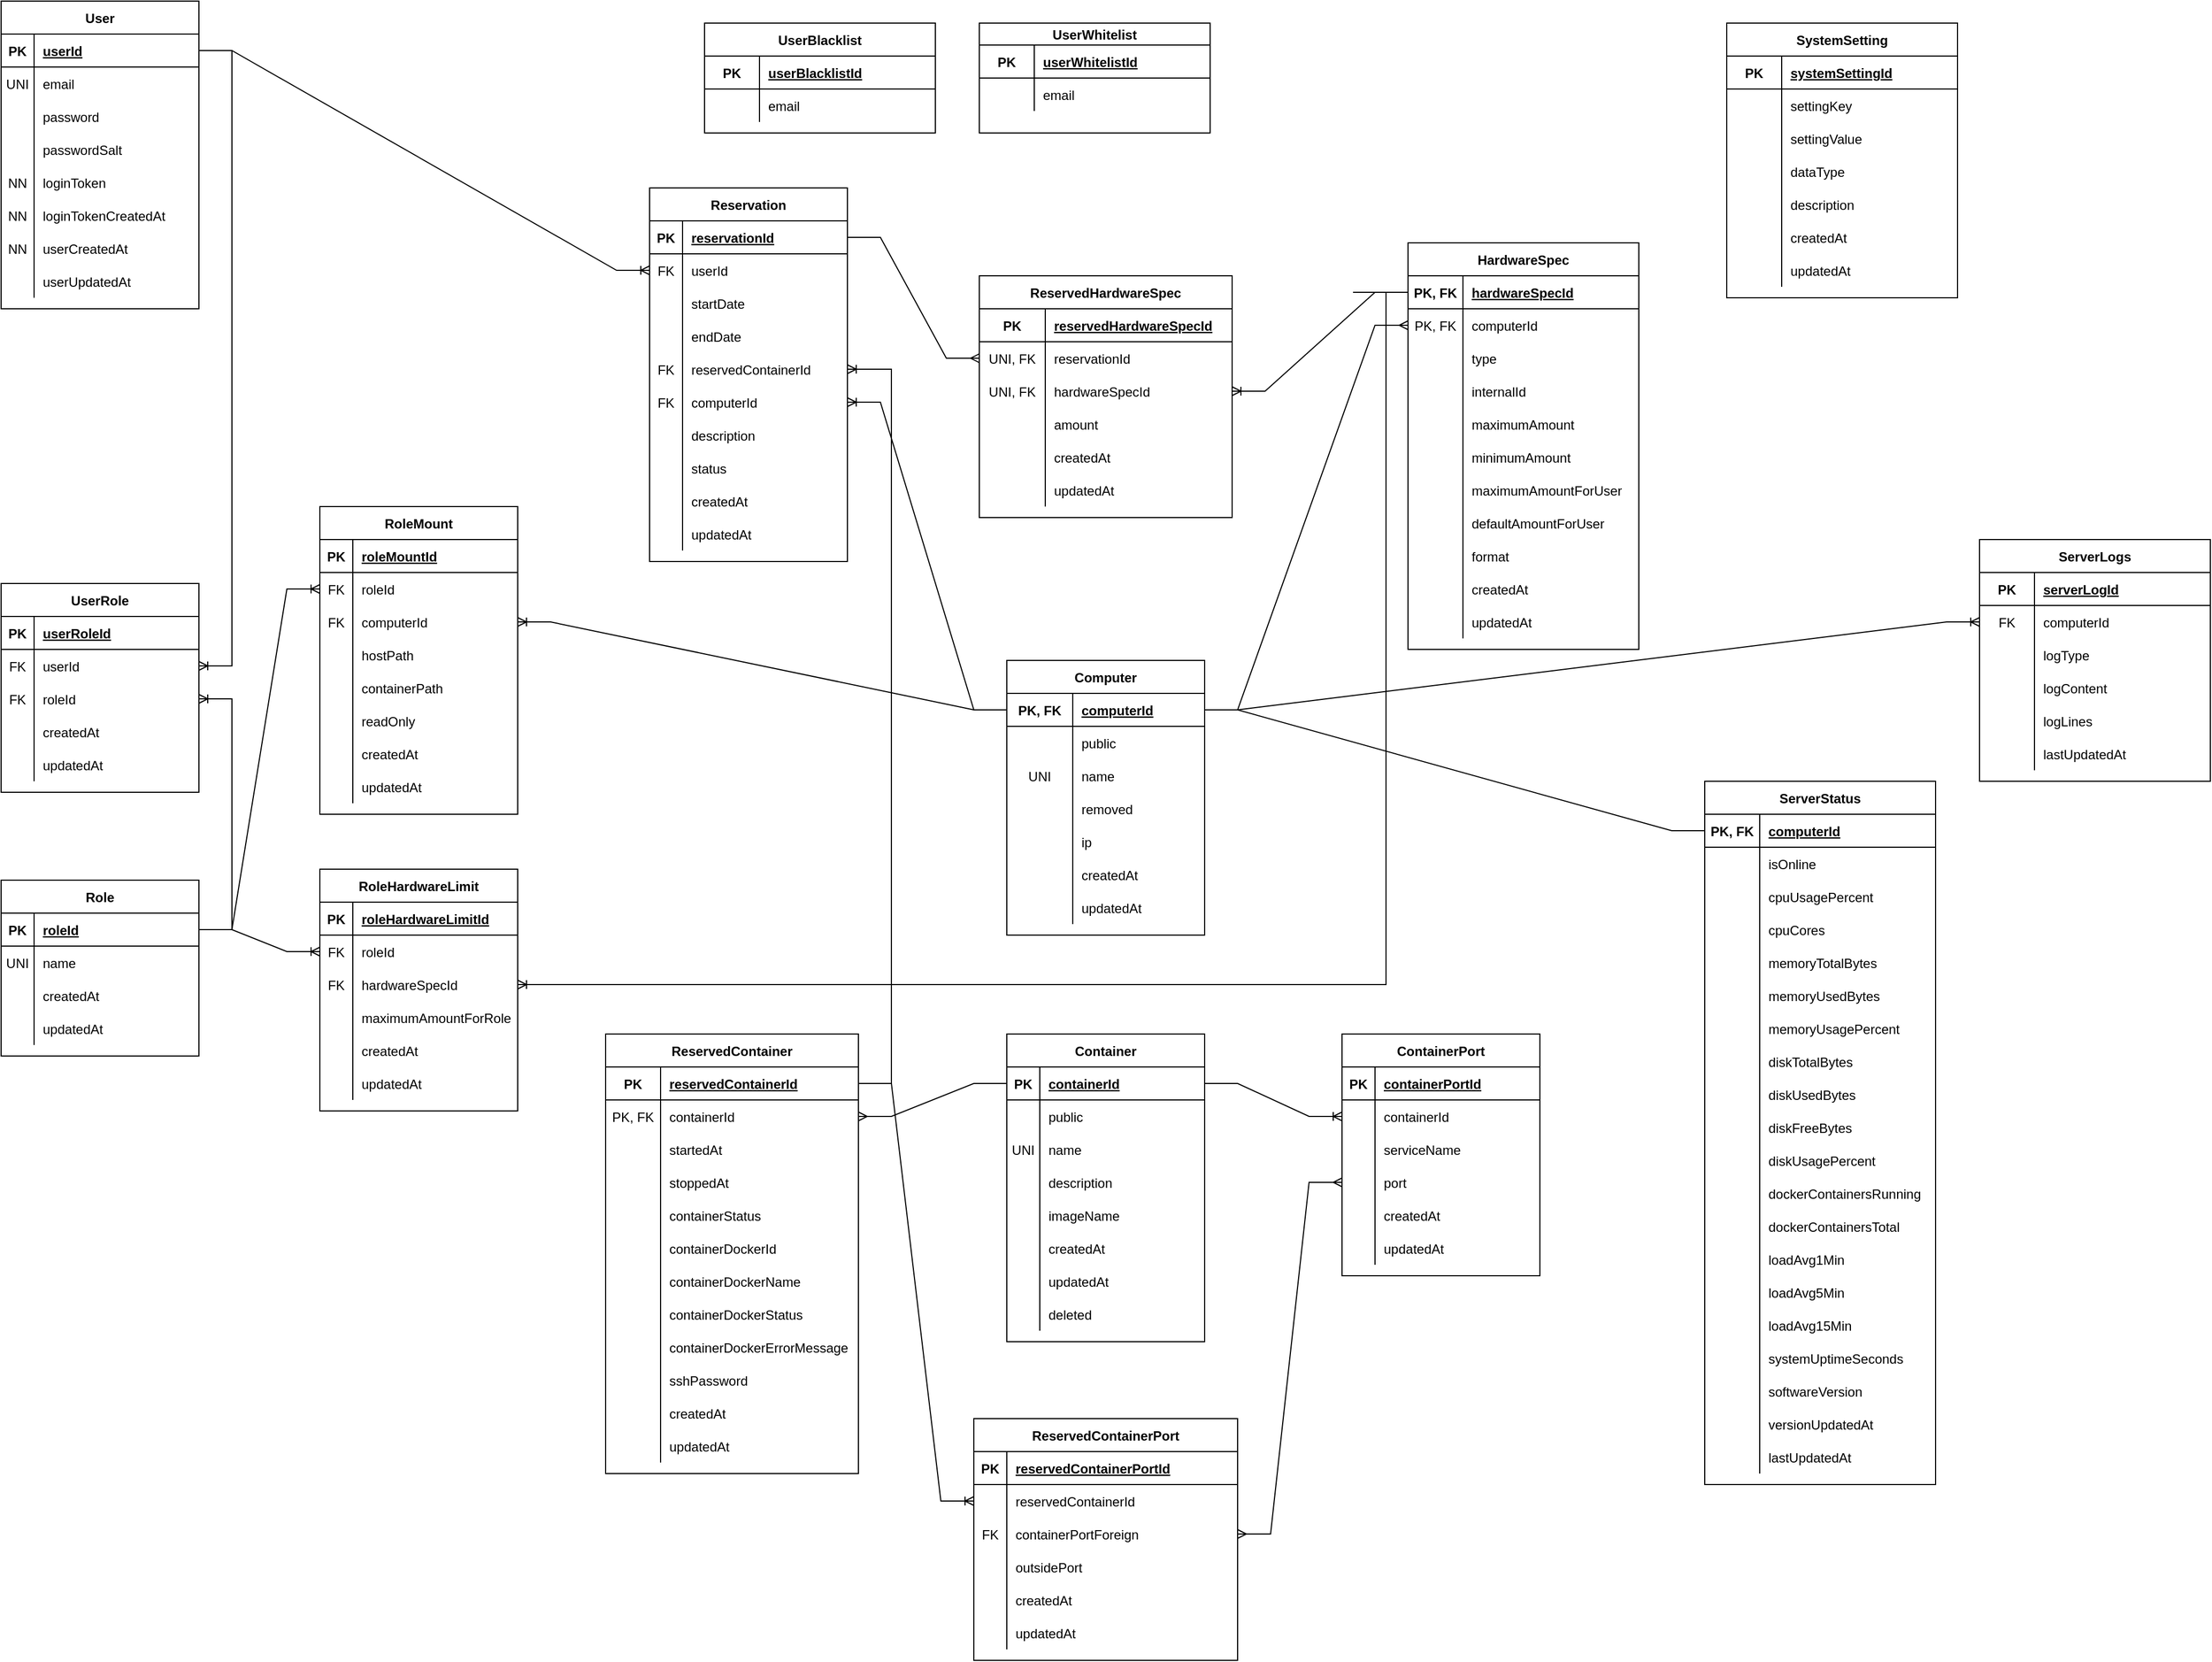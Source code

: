 <mxfile version="26.2.12">
  <diagram id="n9WJ8IwkSPHyPct8GFzG" name="Page-1">
    <mxGraphModel dx="1453" dy="967" grid="1" gridSize="10" guides="1" tooltips="1" connect="1" arrows="1" fold="1" page="1" pageScale="1" pageWidth="1169" pageHeight="1654" math="0" shadow="0">
      <root>
        <mxCell id="0" />
        <mxCell id="1" parent="0" />
        <mxCell id="ur0DTKrXMsFJX87rF2V--1" value="User" style="shape=table;startSize=30;container=1;collapsible=1;childLayout=tableLayout;fixedRows=1;rowLines=0;fontStyle=1;align=center;resizeLast=1;" parent="1" vertex="1">
          <mxGeometry x="40" y="40" width="180" height="280" as="geometry" />
        </mxCell>
        <mxCell id="ur0DTKrXMsFJX87rF2V--2" value="" style="shape=tableRow;horizontal=0;startSize=0;swimlaneHead=0;swimlaneBody=0;fillColor=none;collapsible=0;dropTarget=0;points=[[0,0.5],[1,0.5]];portConstraint=eastwest;top=0;left=0;right=0;bottom=1;" parent="ur0DTKrXMsFJX87rF2V--1" vertex="1">
          <mxGeometry y="30" width="180" height="30" as="geometry" />
        </mxCell>
        <mxCell id="ur0DTKrXMsFJX87rF2V--3" value="PK" style="shape=partialRectangle;connectable=0;fillColor=none;top=0;left=0;bottom=0;right=0;fontStyle=1;overflow=hidden;" parent="ur0DTKrXMsFJX87rF2V--2" vertex="1">
          <mxGeometry width="30" height="30" as="geometry">
            <mxRectangle width="30" height="30" as="alternateBounds" />
          </mxGeometry>
        </mxCell>
        <mxCell id="ur0DTKrXMsFJX87rF2V--4" value="userId" style="shape=partialRectangle;connectable=0;fillColor=none;top=0;left=0;bottom=0;right=0;align=left;spacingLeft=6;fontStyle=5;overflow=hidden;" parent="ur0DTKrXMsFJX87rF2V--2" vertex="1">
          <mxGeometry x="30" width="150" height="30" as="geometry">
            <mxRectangle width="150" height="30" as="alternateBounds" />
          </mxGeometry>
        </mxCell>
        <mxCell id="ur0DTKrXMsFJX87rF2V--5" value="" style="shape=tableRow;horizontal=0;startSize=0;swimlaneHead=0;swimlaneBody=0;fillColor=none;collapsible=0;dropTarget=0;points=[[0,0.5],[1,0.5]];portConstraint=eastwest;top=0;left=0;right=0;bottom=0;" parent="ur0DTKrXMsFJX87rF2V--1" vertex="1">
          <mxGeometry y="60" width="180" height="30" as="geometry" />
        </mxCell>
        <mxCell id="ur0DTKrXMsFJX87rF2V--6" value="UNI" style="shape=partialRectangle;connectable=0;fillColor=none;top=0;left=0;bottom=0;right=0;editable=1;overflow=hidden;" parent="ur0DTKrXMsFJX87rF2V--5" vertex="1">
          <mxGeometry width="30" height="30" as="geometry">
            <mxRectangle width="30" height="30" as="alternateBounds" />
          </mxGeometry>
        </mxCell>
        <mxCell id="ur0DTKrXMsFJX87rF2V--7" value="email" style="shape=partialRectangle;connectable=0;fillColor=none;top=0;left=0;bottom=0;right=0;align=left;spacingLeft=6;overflow=hidden;" parent="ur0DTKrXMsFJX87rF2V--5" vertex="1">
          <mxGeometry x="30" width="150" height="30" as="geometry">
            <mxRectangle width="150" height="30" as="alternateBounds" />
          </mxGeometry>
        </mxCell>
        <mxCell id="eF-7V4plIYTXZZaPYG8J-14" style="shape=tableRow;horizontal=0;startSize=0;swimlaneHead=0;swimlaneBody=0;fillColor=none;collapsible=0;dropTarget=0;points=[[0,0.5],[1,0.5]];portConstraint=eastwest;top=0;left=0;right=0;bottom=0;" parent="ur0DTKrXMsFJX87rF2V--1" vertex="1">
          <mxGeometry y="90" width="180" height="30" as="geometry" />
        </mxCell>
        <mxCell id="eF-7V4plIYTXZZaPYG8J-15" value="" style="shape=partialRectangle;connectable=0;fillColor=none;top=0;left=0;bottom=0;right=0;editable=1;overflow=hidden;" parent="eF-7V4plIYTXZZaPYG8J-14" vertex="1">
          <mxGeometry width="30" height="30" as="geometry">
            <mxRectangle width="30" height="30" as="alternateBounds" />
          </mxGeometry>
        </mxCell>
        <mxCell id="eF-7V4plIYTXZZaPYG8J-16" value="password" style="shape=partialRectangle;connectable=0;fillColor=none;top=0;left=0;bottom=0;right=0;align=left;spacingLeft=6;overflow=hidden;" parent="eF-7V4plIYTXZZaPYG8J-14" vertex="1">
          <mxGeometry x="30" width="150" height="30" as="geometry">
            <mxRectangle width="150" height="30" as="alternateBounds" />
          </mxGeometry>
        </mxCell>
        <mxCell id="eF-7V4plIYTXZZaPYG8J-62" style="shape=tableRow;horizontal=0;startSize=0;swimlaneHead=0;swimlaneBody=0;fillColor=none;collapsible=0;dropTarget=0;points=[[0,0.5],[1,0.5]];portConstraint=eastwest;top=0;left=0;right=0;bottom=0;" parent="ur0DTKrXMsFJX87rF2V--1" vertex="1">
          <mxGeometry y="120" width="180" height="30" as="geometry" />
        </mxCell>
        <mxCell id="eF-7V4plIYTXZZaPYG8J-63" style="shape=partialRectangle;connectable=0;fillColor=none;top=0;left=0;bottom=0;right=0;editable=1;overflow=hidden;" parent="eF-7V4plIYTXZZaPYG8J-62" vertex="1">
          <mxGeometry width="30" height="30" as="geometry">
            <mxRectangle width="30" height="30" as="alternateBounds" />
          </mxGeometry>
        </mxCell>
        <mxCell id="eF-7V4plIYTXZZaPYG8J-64" value="passwordSalt" style="shape=partialRectangle;connectable=0;fillColor=none;top=0;left=0;bottom=0;right=0;align=left;spacingLeft=6;overflow=hidden;" parent="eF-7V4plIYTXZZaPYG8J-62" vertex="1">
          <mxGeometry x="30" width="150" height="30" as="geometry">
            <mxRectangle width="150" height="30" as="alternateBounds" />
          </mxGeometry>
        </mxCell>
        <mxCell id="ur0DTKrXMsFJX87rF2V--193" style="shape=tableRow;horizontal=0;startSize=0;swimlaneHead=0;swimlaneBody=0;fillColor=none;collapsible=0;dropTarget=0;points=[[0,0.5],[1,0.5]];portConstraint=eastwest;top=0;left=0;right=0;bottom=0;" parent="ur0DTKrXMsFJX87rF2V--1" vertex="1">
          <mxGeometry y="150" width="180" height="30" as="geometry" />
        </mxCell>
        <mxCell id="ur0DTKrXMsFJX87rF2V--194" value="NN" style="shape=partialRectangle;connectable=0;fillColor=none;top=0;left=0;bottom=0;right=0;editable=1;overflow=hidden;" parent="ur0DTKrXMsFJX87rF2V--193" vertex="1">
          <mxGeometry width="30" height="30" as="geometry">
            <mxRectangle width="30" height="30" as="alternateBounds" />
          </mxGeometry>
        </mxCell>
        <mxCell id="ur0DTKrXMsFJX87rF2V--195" value="loginToken" style="shape=partialRectangle;connectable=0;fillColor=none;top=0;left=0;bottom=0;right=0;align=left;spacingLeft=6;overflow=hidden;" parent="ur0DTKrXMsFJX87rF2V--193" vertex="1">
          <mxGeometry x="30" width="150" height="30" as="geometry">
            <mxRectangle width="150" height="30" as="alternateBounds" />
          </mxGeometry>
        </mxCell>
        <mxCell id="ur0DTKrXMsFJX87rF2V--196" style="shape=tableRow;horizontal=0;startSize=0;swimlaneHead=0;swimlaneBody=0;fillColor=none;collapsible=0;dropTarget=0;points=[[0,0.5],[1,0.5]];portConstraint=eastwest;top=0;left=0;right=0;bottom=0;" parent="ur0DTKrXMsFJX87rF2V--1" vertex="1">
          <mxGeometry y="180" width="180" height="30" as="geometry" />
        </mxCell>
        <mxCell id="ur0DTKrXMsFJX87rF2V--197" value="NN" style="shape=partialRectangle;connectable=0;fillColor=none;top=0;left=0;bottom=0;right=0;editable=1;overflow=hidden;" parent="ur0DTKrXMsFJX87rF2V--196" vertex="1">
          <mxGeometry width="30" height="30" as="geometry">
            <mxRectangle width="30" height="30" as="alternateBounds" />
          </mxGeometry>
        </mxCell>
        <mxCell id="ur0DTKrXMsFJX87rF2V--198" value="loginTokenCreatedAt" style="shape=partialRectangle;connectable=0;fillColor=none;top=0;left=0;bottom=0;right=0;align=left;spacingLeft=6;overflow=hidden;" parent="ur0DTKrXMsFJX87rF2V--196" vertex="1">
          <mxGeometry x="30" width="150" height="30" as="geometry">
            <mxRectangle width="150" height="30" as="alternateBounds" />
          </mxGeometry>
        </mxCell>
        <mxCell id="ur0DTKrXMsFJX87rF2V--286" style="shape=tableRow;horizontal=0;startSize=0;swimlaneHead=0;swimlaneBody=0;fillColor=none;collapsible=0;dropTarget=0;points=[[0,0.5],[1,0.5]];portConstraint=eastwest;top=0;left=0;right=0;bottom=0;" parent="ur0DTKrXMsFJX87rF2V--1" vertex="1">
          <mxGeometry y="210" width="180" height="30" as="geometry" />
        </mxCell>
        <mxCell id="ur0DTKrXMsFJX87rF2V--287" value="NN" style="shape=partialRectangle;connectable=0;fillColor=none;top=0;left=0;bottom=0;right=0;editable=1;overflow=hidden;" parent="ur0DTKrXMsFJX87rF2V--286" vertex="1">
          <mxGeometry width="30" height="30" as="geometry">
            <mxRectangle width="30" height="30" as="alternateBounds" />
          </mxGeometry>
        </mxCell>
        <mxCell id="ur0DTKrXMsFJX87rF2V--288" value="userCreatedAt" style="shape=partialRectangle;connectable=0;fillColor=none;top=0;left=0;bottom=0;right=0;align=left;spacingLeft=6;overflow=hidden;" parent="ur0DTKrXMsFJX87rF2V--286" vertex="1">
          <mxGeometry x="30" width="150" height="30" as="geometry">
            <mxRectangle width="150" height="30" as="alternateBounds" />
          </mxGeometry>
        </mxCell>
        <mxCell id="eF-7V4plIYTXZZaPYG8J-17" style="shape=tableRow;horizontal=0;startSize=0;swimlaneHead=0;swimlaneBody=0;fillColor=none;collapsible=0;dropTarget=0;points=[[0,0.5],[1,0.5]];portConstraint=eastwest;top=0;left=0;right=0;bottom=0;" parent="ur0DTKrXMsFJX87rF2V--1" vertex="1">
          <mxGeometry y="240" width="180" height="30" as="geometry" />
        </mxCell>
        <mxCell id="eF-7V4plIYTXZZaPYG8J-18" value="" style="shape=partialRectangle;connectable=0;fillColor=none;top=0;left=0;bottom=0;right=0;editable=1;overflow=hidden;" parent="eF-7V4plIYTXZZaPYG8J-17" vertex="1">
          <mxGeometry width="30" height="30" as="geometry">
            <mxRectangle width="30" height="30" as="alternateBounds" />
          </mxGeometry>
        </mxCell>
        <mxCell id="eF-7V4plIYTXZZaPYG8J-19" value="userUpdatedAt" style="shape=partialRectangle;connectable=0;fillColor=none;top=0;left=0;bottom=0;right=0;align=left;spacingLeft=6;overflow=hidden;" parent="eF-7V4plIYTXZZaPYG8J-17" vertex="1">
          <mxGeometry x="30" width="150" height="30" as="geometry">
            <mxRectangle width="150" height="30" as="alternateBounds" />
          </mxGeometry>
        </mxCell>
        <mxCell id="ur0DTKrXMsFJX87rF2V--28" value="Role" style="shape=table;startSize=30;container=1;collapsible=1;childLayout=tableLayout;fixedRows=1;rowLines=0;fontStyle=1;align=center;resizeLast=1;" parent="1" vertex="1">
          <mxGeometry x="40" y="840" width="180" height="160.0" as="geometry" />
        </mxCell>
        <mxCell id="ur0DTKrXMsFJX87rF2V--29" value="" style="shape=tableRow;horizontal=0;startSize=0;swimlaneHead=0;swimlaneBody=0;fillColor=none;collapsible=0;dropTarget=0;points=[[0,0.5],[1,0.5]];portConstraint=eastwest;top=0;left=0;right=0;bottom=1;" parent="ur0DTKrXMsFJX87rF2V--28" vertex="1">
          <mxGeometry y="30" width="180" height="30" as="geometry" />
        </mxCell>
        <mxCell id="ur0DTKrXMsFJX87rF2V--30" value="PK" style="shape=partialRectangle;connectable=0;fillColor=none;top=0;left=0;bottom=0;right=0;fontStyle=1;overflow=hidden;" parent="ur0DTKrXMsFJX87rF2V--29" vertex="1">
          <mxGeometry width="30" height="30" as="geometry">
            <mxRectangle width="30" height="30" as="alternateBounds" />
          </mxGeometry>
        </mxCell>
        <mxCell id="ur0DTKrXMsFJX87rF2V--31" value="roleId" style="shape=partialRectangle;connectable=0;fillColor=none;top=0;left=0;bottom=0;right=0;align=left;spacingLeft=6;fontStyle=5;overflow=hidden;" parent="ur0DTKrXMsFJX87rF2V--29" vertex="1">
          <mxGeometry x="30" width="150" height="30" as="geometry">
            <mxRectangle width="150" height="30" as="alternateBounds" />
          </mxGeometry>
        </mxCell>
        <mxCell id="ur0DTKrXMsFJX87rF2V--32" value="" style="shape=tableRow;horizontal=0;startSize=0;swimlaneHead=0;swimlaneBody=0;fillColor=none;collapsible=0;dropTarget=0;points=[[0,0.5],[1,0.5]];portConstraint=eastwest;top=0;left=0;right=0;bottom=0;" parent="ur0DTKrXMsFJX87rF2V--28" vertex="1">
          <mxGeometry y="60" width="180" height="30" as="geometry" />
        </mxCell>
        <mxCell id="ur0DTKrXMsFJX87rF2V--33" value="UNI" style="shape=partialRectangle;connectable=0;fillColor=none;top=0;left=0;bottom=0;right=0;editable=1;overflow=hidden;" parent="ur0DTKrXMsFJX87rF2V--32" vertex="1">
          <mxGeometry width="30" height="30" as="geometry">
            <mxRectangle width="30" height="30" as="alternateBounds" />
          </mxGeometry>
        </mxCell>
        <mxCell id="ur0DTKrXMsFJX87rF2V--34" value="name" style="shape=partialRectangle;connectable=0;fillColor=none;top=0;left=0;bottom=0;right=0;align=left;spacingLeft=6;overflow=hidden;" parent="ur0DTKrXMsFJX87rF2V--32" vertex="1">
          <mxGeometry x="30" width="150" height="30" as="geometry">
            <mxRectangle width="150" height="30" as="alternateBounds" />
          </mxGeometry>
        </mxCell>
        <mxCell id="ur0DTKrXMsFJX87rF2V--289" style="shape=tableRow;horizontal=0;startSize=0;swimlaneHead=0;swimlaneBody=0;fillColor=none;collapsible=0;dropTarget=0;points=[[0,0.5],[1,0.5]];portConstraint=eastwest;top=0;left=0;right=0;bottom=0;" parent="ur0DTKrXMsFJX87rF2V--28" vertex="1">
          <mxGeometry y="90" width="180" height="30" as="geometry" />
        </mxCell>
        <mxCell id="ur0DTKrXMsFJX87rF2V--290" style="shape=partialRectangle;connectable=0;fillColor=none;top=0;left=0;bottom=0;right=0;editable=1;overflow=hidden;" parent="ur0DTKrXMsFJX87rF2V--289" vertex="1">
          <mxGeometry width="30" height="30" as="geometry">
            <mxRectangle width="30" height="30" as="alternateBounds" />
          </mxGeometry>
        </mxCell>
        <mxCell id="ur0DTKrXMsFJX87rF2V--291" value="createdAt" style="shape=partialRectangle;connectable=0;fillColor=none;top=0;left=0;bottom=0;right=0;align=left;spacingLeft=6;overflow=hidden;" parent="ur0DTKrXMsFJX87rF2V--289" vertex="1">
          <mxGeometry x="30" width="150" height="30" as="geometry">
            <mxRectangle width="150" height="30" as="alternateBounds" />
          </mxGeometry>
        </mxCell>
        <mxCell id="eF-7V4plIYTXZZaPYG8J-32" style="shape=tableRow;horizontal=0;startSize=0;swimlaneHead=0;swimlaneBody=0;fillColor=none;collapsible=0;dropTarget=0;points=[[0,0.5],[1,0.5]];portConstraint=eastwest;top=0;left=0;right=0;bottom=0;" parent="ur0DTKrXMsFJX87rF2V--28" vertex="1">
          <mxGeometry y="120" width="180" height="30" as="geometry" />
        </mxCell>
        <mxCell id="eF-7V4plIYTXZZaPYG8J-33" style="shape=partialRectangle;connectable=0;fillColor=none;top=0;left=0;bottom=0;right=0;editable=1;overflow=hidden;" parent="eF-7V4plIYTXZZaPYG8J-32" vertex="1">
          <mxGeometry width="30" height="30" as="geometry">
            <mxRectangle width="30" height="30" as="alternateBounds" />
          </mxGeometry>
        </mxCell>
        <mxCell id="eF-7V4plIYTXZZaPYG8J-34" value="updatedAt" style="shape=partialRectangle;connectable=0;fillColor=none;top=0;left=0;bottom=0;right=0;align=left;spacingLeft=6;overflow=hidden;" parent="eF-7V4plIYTXZZaPYG8J-32" vertex="1">
          <mxGeometry x="30" width="150" height="30" as="geometry">
            <mxRectangle width="150" height="30" as="alternateBounds" />
          </mxGeometry>
        </mxCell>
        <mxCell id="ur0DTKrXMsFJX87rF2V--41" value="UserRole" style="shape=table;startSize=30;container=1;collapsible=1;childLayout=tableLayout;fixedRows=1;rowLines=0;fontStyle=1;align=center;resizeLast=1;" parent="1" vertex="1">
          <mxGeometry x="40" y="570" width="180" height="190" as="geometry" />
        </mxCell>
        <mxCell id="ur0DTKrXMsFJX87rF2V--42" value="" style="shape=tableRow;horizontal=0;startSize=0;swimlaneHead=0;swimlaneBody=0;fillColor=none;collapsible=0;dropTarget=0;points=[[0,0.5],[1,0.5]];portConstraint=eastwest;top=0;left=0;right=0;bottom=1;" parent="ur0DTKrXMsFJX87rF2V--41" vertex="1">
          <mxGeometry y="30" width="180" height="30" as="geometry" />
        </mxCell>
        <mxCell id="ur0DTKrXMsFJX87rF2V--43" value="PK" style="shape=partialRectangle;connectable=0;fillColor=none;top=0;left=0;bottom=0;right=0;fontStyle=1;overflow=hidden;" parent="ur0DTKrXMsFJX87rF2V--42" vertex="1">
          <mxGeometry width="30" height="30" as="geometry">
            <mxRectangle width="30" height="30" as="alternateBounds" />
          </mxGeometry>
        </mxCell>
        <mxCell id="ur0DTKrXMsFJX87rF2V--44" value="userRoleId" style="shape=partialRectangle;connectable=0;fillColor=none;top=0;left=0;bottom=0;right=0;align=left;spacingLeft=6;fontStyle=5;overflow=hidden;" parent="ur0DTKrXMsFJX87rF2V--42" vertex="1">
          <mxGeometry x="30" width="150" height="30" as="geometry">
            <mxRectangle width="150" height="30" as="alternateBounds" />
          </mxGeometry>
        </mxCell>
        <mxCell id="ur0DTKrXMsFJX87rF2V--45" value="" style="shape=tableRow;horizontal=0;startSize=0;swimlaneHead=0;swimlaneBody=0;fillColor=none;collapsible=0;dropTarget=0;points=[[0,0.5],[1,0.5]];portConstraint=eastwest;top=0;left=0;right=0;bottom=0;" parent="ur0DTKrXMsFJX87rF2V--41" vertex="1">
          <mxGeometry y="60" width="180" height="30" as="geometry" />
        </mxCell>
        <mxCell id="ur0DTKrXMsFJX87rF2V--46" value="FK" style="shape=partialRectangle;connectable=0;fillColor=none;top=0;left=0;bottom=0;right=0;editable=1;overflow=hidden;" parent="ur0DTKrXMsFJX87rF2V--45" vertex="1">
          <mxGeometry width="30" height="30" as="geometry">
            <mxRectangle width="30" height="30" as="alternateBounds" />
          </mxGeometry>
        </mxCell>
        <mxCell id="ur0DTKrXMsFJX87rF2V--47" value="userId" style="shape=partialRectangle;connectable=0;fillColor=none;top=0;left=0;bottom=0;right=0;align=left;spacingLeft=6;overflow=hidden;" parent="ur0DTKrXMsFJX87rF2V--45" vertex="1">
          <mxGeometry x="30" width="150" height="30" as="geometry">
            <mxRectangle width="150" height="30" as="alternateBounds" />
          </mxGeometry>
        </mxCell>
        <mxCell id="ur0DTKrXMsFJX87rF2V--85" style="shape=tableRow;horizontal=0;startSize=0;swimlaneHead=0;swimlaneBody=0;fillColor=none;collapsible=0;dropTarget=0;points=[[0,0.5],[1,0.5]];portConstraint=eastwest;top=0;left=0;right=0;bottom=0;" parent="ur0DTKrXMsFJX87rF2V--41" vertex="1">
          <mxGeometry y="90" width="180" height="30" as="geometry" />
        </mxCell>
        <mxCell id="ur0DTKrXMsFJX87rF2V--86" value="FK" style="shape=partialRectangle;connectable=0;fillColor=none;top=0;left=0;bottom=0;right=0;editable=1;overflow=hidden;" parent="ur0DTKrXMsFJX87rF2V--85" vertex="1">
          <mxGeometry width="30" height="30" as="geometry">
            <mxRectangle width="30" height="30" as="alternateBounds" />
          </mxGeometry>
        </mxCell>
        <mxCell id="ur0DTKrXMsFJX87rF2V--87" value="roleId" style="shape=partialRectangle;connectable=0;fillColor=none;top=0;left=0;bottom=0;right=0;align=left;spacingLeft=6;overflow=hidden;" parent="ur0DTKrXMsFJX87rF2V--85" vertex="1">
          <mxGeometry x="30" width="150" height="30" as="geometry">
            <mxRectangle width="150" height="30" as="alternateBounds" />
          </mxGeometry>
        </mxCell>
        <mxCell id="eF-7V4plIYTXZZaPYG8J-29" style="shape=tableRow;horizontal=0;startSize=0;swimlaneHead=0;swimlaneBody=0;fillColor=none;collapsible=0;dropTarget=0;points=[[0,0.5],[1,0.5]];portConstraint=eastwest;top=0;left=0;right=0;bottom=0;" parent="ur0DTKrXMsFJX87rF2V--41" vertex="1">
          <mxGeometry y="120" width="180" height="30" as="geometry" />
        </mxCell>
        <mxCell id="eF-7V4plIYTXZZaPYG8J-30" style="shape=partialRectangle;connectable=0;fillColor=none;top=0;left=0;bottom=0;right=0;editable=1;overflow=hidden;" parent="eF-7V4plIYTXZZaPYG8J-29" vertex="1">
          <mxGeometry width="30" height="30" as="geometry">
            <mxRectangle width="30" height="30" as="alternateBounds" />
          </mxGeometry>
        </mxCell>
        <mxCell id="eF-7V4plIYTXZZaPYG8J-31" value="createdAt" style="shape=partialRectangle;connectable=0;fillColor=none;top=0;left=0;bottom=0;right=0;align=left;spacingLeft=6;overflow=hidden;" parent="eF-7V4plIYTXZZaPYG8J-29" vertex="1">
          <mxGeometry x="30" width="150" height="30" as="geometry">
            <mxRectangle width="150" height="30" as="alternateBounds" />
          </mxGeometry>
        </mxCell>
        <mxCell id="eF-7V4plIYTXZZaPYG8J-26" style="shape=tableRow;horizontal=0;startSize=0;swimlaneHead=0;swimlaneBody=0;fillColor=none;collapsible=0;dropTarget=0;points=[[0,0.5],[1,0.5]];portConstraint=eastwest;top=0;left=0;right=0;bottom=0;" parent="ur0DTKrXMsFJX87rF2V--41" vertex="1">
          <mxGeometry y="150" width="180" height="30" as="geometry" />
        </mxCell>
        <mxCell id="eF-7V4plIYTXZZaPYG8J-27" style="shape=partialRectangle;connectable=0;fillColor=none;top=0;left=0;bottom=0;right=0;editable=1;overflow=hidden;" parent="eF-7V4plIYTXZZaPYG8J-26" vertex="1">
          <mxGeometry width="30" height="30" as="geometry">
            <mxRectangle width="30" height="30" as="alternateBounds" />
          </mxGeometry>
        </mxCell>
        <mxCell id="eF-7V4plIYTXZZaPYG8J-28" value="updatedAt" style="shape=partialRectangle;connectable=0;fillColor=none;top=0;left=0;bottom=0;right=0;align=left;spacingLeft=6;overflow=hidden;" parent="eF-7V4plIYTXZZaPYG8J-26" vertex="1">
          <mxGeometry x="30" width="150" height="30" as="geometry">
            <mxRectangle width="150" height="30" as="alternateBounds" />
          </mxGeometry>
        </mxCell>
        <mxCell id="ur0DTKrXMsFJX87rF2V--54" value="Reservation" style="shape=table;startSize=30;container=1;collapsible=1;childLayout=tableLayout;fixedRows=1;rowLines=0;fontStyle=1;align=center;resizeLast=1;" parent="1" vertex="1">
          <mxGeometry x="630" y="210" width="180" height="340" as="geometry" />
        </mxCell>
        <mxCell id="ur0DTKrXMsFJX87rF2V--55" value="" style="shape=tableRow;horizontal=0;startSize=0;swimlaneHead=0;swimlaneBody=0;fillColor=none;collapsible=0;dropTarget=0;points=[[0,0.5],[1,0.5]];portConstraint=eastwest;top=0;left=0;right=0;bottom=1;" parent="ur0DTKrXMsFJX87rF2V--54" vertex="1">
          <mxGeometry y="30" width="180" height="30" as="geometry" />
        </mxCell>
        <mxCell id="ur0DTKrXMsFJX87rF2V--56" value="PK" style="shape=partialRectangle;connectable=0;fillColor=none;top=0;left=0;bottom=0;right=0;fontStyle=1;overflow=hidden;" parent="ur0DTKrXMsFJX87rF2V--55" vertex="1">
          <mxGeometry width="30" height="30" as="geometry">
            <mxRectangle width="30" height="30" as="alternateBounds" />
          </mxGeometry>
        </mxCell>
        <mxCell id="ur0DTKrXMsFJX87rF2V--57" value="reservationId" style="shape=partialRectangle;connectable=0;fillColor=none;top=0;left=0;bottom=0;right=0;align=left;spacingLeft=6;fontStyle=5;overflow=hidden;" parent="ur0DTKrXMsFJX87rF2V--55" vertex="1">
          <mxGeometry x="30" width="150" height="30" as="geometry">
            <mxRectangle width="150" height="30" as="alternateBounds" />
          </mxGeometry>
        </mxCell>
        <mxCell id="ur0DTKrXMsFJX87rF2V--58" value="" style="shape=tableRow;horizontal=0;startSize=0;swimlaneHead=0;swimlaneBody=0;fillColor=none;collapsible=0;dropTarget=0;points=[[0,0.5],[1,0.5]];portConstraint=eastwest;top=0;left=0;right=0;bottom=0;" parent="ur0DTKrXMsFJX87rF2V--54" vertex="1">
          <mxGeometry y="60" width="180" height="30" as="geometry" />
        </mxCell>
        <mxCell id="ur0DTKrXMsFJX87rF2V--59" value="FK" style="shape=partialRectangle;connectable=0;fillColor=none;top=0;left=0;bottom=0;right=0;editable=1;overflow=hidden;" parent="ur0DTKrXMsFJX87rF2V--58" vertex="1">
          <mxGeometry width="30" height="30" as="geometry">
            <mxRectangle width="30" height="30" as="alternateBounds" />
          </mxGeometry>
        </mxCell>
        <mxCell id="ur0DTKrXMsFJX87rF2V--60" value="userId" style="shape=partialRectangle;connectable=0;fillColor=none;top=0;left=0;bottom=0;right=0;align=left;spacingLeft=6;overflow=hidden;" parent="ur0DTKrXMsFJX87rF2V--58" vertex="1">
          <mxGeometry x="30" width="150" height="30" as="geometry">
            <mxRectangle width="150" height="30" as="alternateBounds" />
          </mxGeometry>
        </mxCell>
        <mxCell id="ur0DTKrXMsFJX87rF2V--61" value="" style="shape=tableRow;horizontal=0;startSize=0;swimlaneHead=0;swimlaneBody=0;fillColor=none;collapsible=0;dropTarget=0;points=[[0,0.5],[1,0.5]];portConstraint=eastwest;top=0;left=0;right=0;bottom=0;" parent="ur0DTKrXMsFJX87rF2V--54" vertex="1">
          <mxGeometry y="90" width="180" height="30" as="geometry" />
        </mxCell>
        <mxCell id="ur0DTKrXMsFJX87rF2V--62" value="" style="shape=partialRectangle;connectable=0;fillColor=none;top=0;left=0;bottom=0;right=0;editable=1;overflow=hidden;" parent="ur0DTKrXMsFJX87rF2V--61" vertex="1">
          <mxGeometry width="30" height="30" as="geometry">
            <mxRectangle width="30" height="30" as="alternateBounds" />
          </mxGeometry>
        </mxCell>
        <mxCell id="ur0DTKrXMsFJX87rF2V--63" value="startDate" style="shape=partialRectangle;connectable=0;fillColor=none;top=0;left=0;bottom=0;right=0;align=left;spacingLeft=6;overflow=hidden;" parent="ur0DTKrXMsFJX87rF2V--61" vertex="1">
          <mxGeometry x="30" width="150" height="30" as="geometry">
            <mxRectangle width="150" height="30" as="alternateBounds" />
          </mxGeometry>
        </mxCell>
        <mxCell id="ur0DTKrXMsFJX87rF2V--64" value="" style="shape=tableRow;horizontal=0;startSize=0;swimlaneHead=0;swimlaneBody=0;fillColor=none;collapsible=0;dropTarget=0;points=[[0,0.5],[1,0.5]];portConstraint=eastwest;top=0;left=0;right=0;bottom=0;" parent="ur0DTKrXMsFJX87rF2V--54" vertex="1">
          <mxGeometry y="120" width="180" height="30" as="geometry" />
        </mxCell>
        <mxCell id="ur0DTKrXMsFJX87rF2V--65" value="" style="shape=partialRectangle;connectable=0;fillColor=none;top=0;left=0;bottom=0;right=0;editable=1;overflow=hidden;" parent="ur0DTKrXMsFJX87rF2V--64" vertex="1">
          <mxGeometry width="30" height="30" as="geometry">
            <mxRectangle width="30" height="30" as="alternateBounds" />
          </mxGeometry>
        </mxCell>
        <mxCell id="ur0DTKrXMsFJX87rF2V--66" value="endDate" style="shape=partialRectangle;connectable=0;fillColor=none;top=0;left=0;bottom=0;right=0;align=left;spacingLeft=6;overflow=hidden;" parent="ur0DTKrXMsFJX87rF2V--64" vertex="1">
          <mxGeometry x="30" width="150" height="30" as="geometry">
            <mxRectangle width="150" height="30" as="alternateBounds" />
          </mxGeometry>
        </mxCell>
        <mxCell id="ur0DTKrXMsFJX87rF2V--243" style="shape=tableRow;horizontal=0;startSize=0;swimlaneHead=0;swimlaneBody=0;fillColor=none;collapsible=0;dropTarget=0;points=[[0,0.5],[1,0.5]];portConstraint=eastwest;top=0;left=0;right=0;bottom=0;" parent="ur0DTKrXMsFJX87rF2V--54" vertex="1">
          <mxGeometry y="150" width="180" height="30" as="geometry" />
        </mxCell>
        <mxCell id="ur0DTKrXMsFJX87rF2V--244" value="FK" style="shape=partialRectangle;connectable=0;fillColor=none;top=0;left=0;bottom=0;right=0;editable=1;overflow=hidden;" parent="ur0DTKrXMsFJX87rF2V--243" vertex="1">
          <mxGeometry width="30" height="30" as="geometry">
            <mxRectangle width="30" height="30" as="alternateBounds" />
          </mxGeometry>
        </mxCell>
        <mxCell id="ur0DTKrXMsFJX87rF2V--245" value="reservedContainerId" style="shape=partialRectangle;connectable=0;fillColor=none;top=0;left=0;bottom=0;right=0;align=left;spacingLeft=6;overflow=hidden;" parent="ur0DTKrXMsFJX87rF2V--243" vertex="1">
          <mxGeometry x="30" width="150" height="30" as="geometry">
            <mxRectangle width="150" height="30" as="alternateBounds" />
          </mxGeometry>
        </mxCell>
        <mxCell id="Mk1zsAh3PoK756h8atgd-20" style="shape=tableRow;horizontal=0;startSize=0;swimlaneHead=0;swimlaneBody=0;fillColor=none;collapsible=0;dropTarget=0;points=[[0,0.5],[1,0.5]];portConstraint=eastwest;top=0;left=0;right=0;bottom=0;" vertex="1" parent="ur0DTKrXMsFJX87rF2V--54">
          <mxGeometry y="180" width="180" height="30" as="geometry" />
        </mxCell>
        <mxCell id="Mk1zsAh3PoK756h8atgd-21" value="FK" style="shape=partialRectangle;connectable=0;fillColor=none;top=0;left=0;bottom=0;right=0;editable=1;overflow=hidden;" vertex="1" parent="Mk1zsAh3PoK756h8atgd-20">
          <mxGeometry width="30" height="30" as="geometry">
            <mxRectangle width="30" height="30" as="alternateBounds" />
          </mxGeometry>
        </mxCell>
        <mxCell id="Mk1zsAh3PoK756h8atgd-22" value="computerId" style="shape=partialRectangle;connectable=0;fillColor=none;top=0;left=0;bottom=0;right=0;align=left;spacingLeft=6;overflow=hidden;" vertex="1" parent="Mk1zsAh3PoK756h8atgd-20">
          <mxGeometry x="30" width="150" height="30" as="geometry">
            <mxRectangle width="150" height="30" as="alternateBounds" />
          </mxGeometry>
        </mxCell>
        <mxCell id="Mk1zsAh3PoK756h8atgd-30" style="shape=tableRow;horizontal=0;startSize=0;swimlaneHead=0;swimlaneBody=0;fillColor=none;collapsible=0;dropTarget=0;points=[[0,0.5],[1,0.5]];portConstraint=eastwest;top=0;left=0;right=0;bottom=0;" vertex="1" parent="ur0DTKrXMsFJX87rF2V--54">
          <mxGeometry y="210" width="180" height="30" as="geometry" />
        </mxCell>
        <mxCell id="Mk1zsAh3PoK756h8atgd-31" style="shape=partialRectangle;connectable=0;fillColor=none;top=0;left=0;bottom=0;right=0;editable=1;overflow=hidden;" vertex="1" parent="Mk1zsAh3PoK756h8atgd-30">
          <mxGeometry width="30" height="30" as="geometry">
            <mxRectangle width="30" height="30" as="alternateBounds" />
          </mxGeometry>
        </mxCell>
        <mxCell id="Mk1zsAh3PoK756h8atgd-32" value="description" style="shape=partialRectangle;connectable=0;fillColor=none;top=0;left=0;bottom=0;right=0;align=left;spacingLeft=6;overflow=hidden;" vertex="1" parent="Mk1zsAh3PoK756h8atgd-30">
          <mxGeometry x="30" width="150" height="30" as="geometry">
            <mxRectangle width="150" height="30" as="alternateBounds" />
          </mxGeometry>
        </mxCell>
        <mxCell id="Mk1zsAh3PoK756h8atgd-33" style="shape=tableRow;horizontal=0;startSize=0;swimlaneHead=0;swimlaneBody=0;fillColor=none;collapsible=0;dropTarget=0;points=[[0,0.5],[1,0.5]];portConstraint=eastwest;top=0;left=0;right=0;bottom=0;" vertex="1" parent="ur0DTKrXMsFJX87rF2V--54">
          <mxGeometry y="240" width="180" height="30" as="geometry" />
        </mxCell>
        <mxCell id="Mk1zsAh3PoK756h8atgd-34" style="shape=partialRectangle;connectable=0;fillColor=none;top=0;left=0;bottom=0;right=0;editable=1;overflow=hidden;" vertex="1" parent="Mk1zsAh3PoK756h8atgd-33">
          <mxGeometry width="30" height="30" as="geometry">
            <mxRectangle width="30" height="30" as="alternateBounds" />
          </mxGeometry>
        </mxCell>
        <mxCell id="Mk1zsAh3PoK756h8atgd-35" value="status" style="shape=partialRectangle;connectable=0;fillColor=none;top=0;left=0;bottom=0;right=0;align=left;spacingLeft=6;overflow=hidden;" vertex="1" parent="Mk1zsAh3PoK756h8atgd-33">
          <mxGeometry x="30" width="150" height="30" as="geometry">
            <mxRectangle width="150" height="30" as="alternateBounds" />
          </mxGeometry>
        </mxCell>
        <mxCell id="ur0DTKrXMsFJX87rF2V--283" style="shape=tableRow;horizontal=0;startSize=0;swimlaneHead=0;swimlaneBody=0;fillColor=none;collapsible=0;dropTarget=0;points=[[0,0.5],[1,0.5]];portConstraint=eastwest;top=0;left=0;right=0;bottom=0;" parent="ur0DTKrXMsFJX87rF2V--54" vertex="1">
          <mxGeometry y="270" width="180" height="30" as="geometry" />
        </mxCell>
        <mxCell id="ur0DTKrXMsFJX87rF2V--284" style="shape=partialRectangle;connectable=0;fillColor=none;top=0;left=0;bottom=0;right=0;editable=1;overflow=hidden;" parent="ur0DTKrXMsFJX87rF2V--283" vertex="1">
          <mxGeometry width="30" height="30" as="geometry">
            <mxRectangle width="30" height="30" as="alternateBounds" />
          </mxGeometry>
        </mxCell>
        <mxCell id="ur0DTKrXMsFJX87rF2V--285" value="createdAt" style="shape=partialRectangle;connectable=0;fillColor=none;top=0;left=0;bottom=0;right=0;align=left;spacingLeft=6;overflow=hidden;" parent="ur0DTKrXMsFJX87rF2V--283" vertex="1">
          <mxGeometry x="30" width="150" height="30" as="geometry">
            <mxRectangle width="150" height="30" as="alternateBounds" />
          </mxGeometry>
        </mxCell>
        <mxCell id="eF-7V4plIYTXZZaPYG8J-35" style="shape=tableRow;horizontal=0;startSize=0;swimlaneHead=0;swimlaneBody=0;fillColor=none;collapsible=0;dropTarget=0;points=[[0,0.5],[1,0.5]];portConstraint=eastwest;top=0;left=0;right=0;bottom=0;" parent="ur0DTKrXMsFJX87rF2V--54" vertex="1">
          <mxGeometry y="300" width="180" height="30" as="geometry" />
        </mxCell>
        <mxCell id="eF-7V4plIYTXZZaPYG8J-36" style="shape=partialRectangle;connectable=0;fillColor=none;top=0;left=0;bottom=0;right=0;editable=1;overflow=hidden;" parent="eF-7V4plIYTXZZaPYG8J-35" vertex="1">
          <mxGeometry width="30" height="30" as="geometry">
            <mxRectangle width="30" height="30" as="alternateBounds" />
          </mxGeometry>
        </mxCell>
        <mxCell id="eF-7V4plIYTXZZaPYG8J-37" value="updatedAt" style="shape=partialRectangle;connectable=0;fillColor=none;top=0;left=0;bottom=0;right=0;align=left;spacingLeft=6;overflow=hidden;" parent="eF-7V4plIYTXZZaPYG8J-35" vertex="1">
          <mxGeometry x="30" width="150" height="30" as="geometry">
            <mxRectangle width="150" height="30" as="alternateBounds" />
          </mxGeometry>
        </mxCell>
        <mxCell id="ur0DTKrXMsFJX87rF2V--69" value="HardwareSpec" style="shape=table;startSize=30;container=1;collapsible=1;childLayout=tableLayout;fixedRows=1;rowLines=0;fontStyle=1;align=center;resizeLast=1;" parent="1" vertex="1">
          <mxGeometry x="1320" y="260" width="210" height="370" as="geometry" />
        </mxCell>
        <mxCell id="ur0DTKrXMsFJX87rF2V--70" value="" style="shape=tableRow;horizontal=0;startSize=0;swimlaneHead=0;swimlaneBody=0;fillColor=none;collapsible=0;dropTarget=0;points=[[0,0.5],[1,0.5]];portConstraint=eastwest;top=0;left=0;right=0;bottom=1;" parent="ur0DTKrXMsFJX87rF2V--69" vertex="1">
          <mxGeometry y="30" width="210" height="30" as="geometry" />
        </mxCell>
        <mxCell id="ur0DTKrXMsFJX87rF2V--71" value="PK, FK" style="shape=partialRectangle;connectable=0;fillColor=none;top=0;left=0;bottom=0;right=0;fontStyle=1;overflow=hidden;" parent="ur0DTKrXMsFJX87rF2V--70" vertex="1">
          <mxGeometry width="50" height="30" as="geometry">
            <mxRectangle width="50" height="30" as="alternateBounds" />
          </mxGeometry>
        </mxCell>
        <mxCell id="ur0DTKrXMsFJX87rF2V--72" value="hardwareSpecId" style="shape=partialRectangle;connectable=0;fillColor=none;top=0;left=0;bottom=0;right=0;align=left;spacingLeft=6;fontStyle=5;overflow=hidden;" parent="ur0DTKrXMsFJX87rF2V--70" vertex="1">
          <mxGeometry x="50" width="160" height="30" as="geometry">
            <mxRectangle width="160" height="30" as="alternateBounds" />
          </mxGeometry>
        </mxCell>
        <mxCell id="ur0DTKrXMsFJX87rF2V--73" value="" style="shape=tableRow;horizontal=0;startSize=0;swimlaneHead=0;swimlaneBody=0;fillColor=none;collapsible=0;dropTarget=0;points=[[0,0.5],[1,0.5]];portConstraint=eastwest;top=0;left=0;right=0;bottom=0;" parent="ur0DTKrXMsFJX87rF2V--69" vertex="1">
          <mxGeometry y="60" width="210" height="30" as="geometry" />
        </mxCell>
        <mxCell id="ur0DTKrXMsFJX87rF2V--74" value="PK, FK" style="shape=partialRectangle;connectable=0;fillColor=none;top=0;left=0;bottom=0;right=0;editable=1;overflow=hidden;" parent="ur0DTKrXMsFJX87rF2V--73" vertex="1">
          <mxGeometry width="50" height="30" as="geometry">
            <mxRectangle width="50" height="30" as="alternateBounds" />
          </mxGeometry>
        </mxCell>
        <mxCell id="ur0DTKrXMsFJX87rF2V--75" value="computerId" style="shape=partialRectangle;connectable=0;fillColor=none;top=0;left=0;bottom=0;right=0;align=left;spacingLeft=6;overflow=hidden;" parent="ur0DTKrXMsFJX87rF2V--73" vertex="1">
          <mxGeometry x="50" width="160" height="30" as="geometry">
            <mxRectangle width="160" height="30" as="alternateBounds" />
          </mxGeometry>
        </mxCell>
        <mxCell id="ur0DTKrXMsFJX87rF2V--277" style="shape=tableRow;horizontal=0;startSize=0;swimlaneHead=0;swimlaneBody=0;fillColor=none;collapsible=0;dropTarget=0;points=[[0,0.5],[1,0.5]];portConstraint=eastwest;top=0;left=0;right=0;bottom=0;" parent="ur0DTKrXMsFJX87rF2V--69" vertex="1">
          <mxGeometry y="90" width="210" height="30" as="geometry" />
        </mxCell>
        <mxCell id="ur0DTKrXMsFJX87rF2V--278" style="shape=partialRectangle;connectable=0;fillColor=none;top=0;left=0;bottom=0;right=0;editable=1;overflow=hidden;" parent="ur0DTKrXMsFJX87rF2V--277" vertex="1">
          <mxGeometry width="50" height="30" as="geometry">
            <mxRectangle width="50" height="30" as="alternateBounds" />
          </mxGeometry>
        </mxCell>
        <mxCell id="ur0DTKrXMsFJX87rF2V--279" value="type" style="shape=partialRectangle;connectable=0;fillColor=none;top=0;left=0;bottom=0;right=0;align=left;spacingLeft=6;overflow=hidden;" parent="ur0DTKrXMsFJX87rF2V--277" vertex="1">
          <mxGeometry x="50" width="160" height="30" as="geometry">
            <mxRectangle width="160" height="30" as="alternateBounds" />
          </mxGeometry>
        </mxCell>
        <mxCell id="Mk1zsAh3PoK756h8atgd-39" style="shape=tableRow;horizontal=0;startSize=0;swimlaneHead=0;swimlaneBody=0;fillColor=none;collapsible=0;dropTarget=0;points=[[0,0.5],[1,0.5]];portConstraint=eastwest;top=0;left=0;right=0;bottom=0;" vertex="1" parent="ur0DTKrXMsFJX87rF2V--69">
          <mxGeometry y="120" width="210" height="30" as="geometry" />
        </mxCell>
        <mxCell id="Mk1zsAh3PoK756h8atgd-40" style="shape=partialRectangle;connectable=0;fillColor=none;top=0;left=0;bottom=0;right=0;editable=1;overflow=hidden;" vertex="1" parent="Mk1zsAh3PoK756h8atgd-39">
          <mxGeometry width="50" height="30" as="geometry">
            <mxRectangle width="50" height="30" as="alternateBounds" />
          </mxGeometry>
        </mxCell>
        <mxCell id="Mk1zsAh3PoK756h8atgd-41" value="internalId" style="shape=partialRectangle;connectable=0;fillColor=none;top=0;left=0;bottom=0;right=0;align=left;spacingLeft=6;overflow=hidden;" vertex="1" parent="Mk1zsAh3PoK756h8atgd-39">
          <mxGeometry x="50" width="160" height="30" as="geometry">
            <mxRectangle width="160" height="30" as="alternateBounds" />
          </mxGeometry>
        </mxCell>
        <mxCell id="ur0DTKrXMsFJX87rF2V--76" value="" style="shape=tableRow;horizontal=0;startSize=0;swimlaneHead=0;swimlaneBody=0;fillColor=none;collapsible=0;dropTarget=0;points=[[0,0.5],[1,0.5]];portConstraint=eastwest;top=0;left=0;right=0;bottom=0;" parent="ur0DTKrXMsFJX87rF2V--69" vertex="1">
          <mxGeometry y="150" width="210" height="30" as="geometry" />
        </mxCell>
        <mxCell id="ur0DTKrXMsFJX87rF2V--77" value="" style="shape=partialRectangle;connectable=0;fillColor=none;top=0;left=0;bottom=0;right=0;editable=1;overflow=hidden;" parent="ur0DTKrXMsFJX87rF2V--76" vertex="1">
          <mxGeometry width="50" height="30" as="geometry">
            <mxRectangle width="50" height="30" as="alternateBounds" />
          </mxGeometry>
        </mxCell>
        <mxCell id="ur0DTKrXMsFJX87rF2V--78" value="maximumAmount" style="shape=partialRectangle;connectable=0;fillColor=none;top=0;left=0;bottom=0;right=0;align=left;spacingLeft=6;overflow=hidden;" parent="ur0DTKrXMsFJX87rF2V--76" vertex="1">
          <mxGeometry x="50" width="160" height="30" as="geometry">
            <mxRectangle width="160" height="30" as="alternateBounds" />
          </mxGeometry>
        </mxCell>
        <mxCell id="uVpMeYGaAI98mtnq5rq6-30" style="shape=tableRow;horizontal=0;startSize=0;swimlaneHead=0;swimlaneBody=0;fillColor=none;collapsible=0;dropTarget=0;points=[[0,0.5],[1,0.5]];portConstraint=eastwest;top=0;left=0;right=0;bottom=0;" parent="ur0DTKrXMsFJX87rF2V--69" vertex="1">
          <mxGeometry y="180" width="210" height="30" as="geometry" />
        </mxCell>
        <mxCell id="uVpMeYGaAI98mtnq5rq6-31" style="shape=partialRectangle;connectable=0;fillColor=none;top=0;left=0;bottom=0;right=0;editable=1;overflow=hidden;" parent="uVpMeYGaAI98mtnq5rq6-30" vertex="1">
          <mxGeometry width="50" height="30" as="geometry">
            <mxRectangle width="50" height="30" as="alternateBounds" />
          </mxGeometry>
        </mxCell>
        <mxCell id="uVpMeYGaAI98mtnq5rq6-32" value="minimumAmount" style="shape=partialRectangle;connectable=0;fillColor=none;top=0;left=0;bottom=0;right=0;align=left;spacingLeft=6;overflow=hidden;" parent="uVpMeYGaAI98mtnq5rq6-30" vertex="1">
          <mxGeometry x="50" width="160" height="30" as="geometry">
            <mxRectangle width="160" height="30" as="alternateBounds" />
          </mxGeometry>
        </mxCell>
        <mxCell id="ur0DTKrXMsFJX87rF2V--210" style="shape=tableRow;horizontal=0;startSize=0;swimlaneHead=0;swimlaneBody=0;fillColor=none;collapsible=0;dropTarget=0;points=[[0,0.5],[1,0.5]];portConstraint=eastwest;top=0;left=0;right=0;bottom=0;" parent="ur0DTKrXMsFJX87rF2V--69" vertex="1">
          <mxGeometry y="210" width="210" height="30" as="geometry" />
        </mxCell>
        <mxCell id="ur0DTKrXMsFJX87rF2V--211" style="shape=partialRectangle;connectable=0;fillColor=none;top=0;left=0;bottom=0;right=0;editable=1;overflow=hidden;" parent="ur0DTKrXMsFJX87rF2V--210" vertex="1">
          <mxGeometry width="50" height="30" as="geometry">
            <mxRectangle width="50" height="30" as="alternateBounds" />
          </mxGeometry>
        </mxCell>
        <mxCell id="ur0DTKrXMsFJX87rF2V--212" value="maximumAmountForUser" style="shape=partialRectangle;connectable=0;fillColor=none;top=0;left=0;bottom=0;right=0;align=left;spacingLeft=6;overflow=hidden;" parent="ur0DTKrXMsFJX87rF2V--210" vertex="1">
          <mxGeometry x="50" width="160" height="30" as="geometry">
            <mxRectangle width="160" height="30" as="alternateBounds" />
          </mxGeometry>
        </mxCell>
        <mxCell id="ur0DTKrXMsFJX87rF2V--217" style="shape=tableRow;horizontal=0;startSize=0;swimlaneHead=0;swimlaneBody=0;fillColor=none;collapsible=0;dropTarget=0;points=[[0,0.5],[1,0.5]];portConstraint=eastwest;top=0;left=0;right=0;bottom=0;" parent="ur0DTKrXMsFJX87rF2V--69" vertex="1">
          <mxGeometry y="240" width="210" height="30" as="geometry" />
        </mxCell>
        <mxCell id="ur0DTKrXMsFJX87rF2V--218" style="shape=partialRectangle;connectable=0;fillColor=none;top=0;left=0;bottom=0;right=0;editable=1;overflow=hidden;" parent="ur0DTKrXMsFJX87rF2V--217" vertex="1">
          <mxGeometry width="50" height="30" as="geometry">
            <mxRectangle width="50" height="30" as="alternateBounds" />
          </mxGeometry>
        </mxCell>
        <mxCell id="ur0DTKrXMsFJX87rF2V--219" value="defaultAmountForUser" style="shape=partialRectangle;connectable=0;fillColor=none;top=0;left=0;bottom=0;right=0;align=left;spacingLeft=6;overflow=hidden;" parent="ur0DTKrXMsFJX87rF2V--217" vertex="1">
          <mxGeometry x="50" width="160" height="30" as="geometry">
            <mxRectangle width="160" height="30" as="alternateBounds" />
          </mxGeometry>
        </mxCell>
        <mxCell id="ur0DTKrXMsFJX87rF2V--213" style="shape=tableRow;horizontal=0;startSize=0;swimlaneHead=0;swimlaneBody=0;fillColor=none;collapsible=0;dropTarget=0;points=[[0,0.5],[1,0.5]];portConstraint=eastwest;top=0;left=0;right=0;bottom=0;" parent="ur0DTKrXMsFJX87rF2V--69" vertex="1">
          <mxGeometry y="270" width="210" height="30" as="geometry" />
        </mxCell>
        <mxCell id="ur0DTKrXMsFJX87rF2V--214" style="shape=partialRectangle;connectable=0;fillColor=none;top=0;left=0;bottom=0;right=0;editable=1;overflow=hidden;" parent="ur0DTKrXMsFJX87rF2V--213" vertex="1">
          <mxGeometry width="50" height="30" as="geometry">
            <mxRectangle width="50" height="30" as="alternateBounds" />
          </mxGeometry>
        </mxCell>
        <mxCell id="ur0DTKrXMsFJX87rF2V--215" value="format" style="shape=partialRectangle;connectable=0;fillColor=none;top=0;left=0;bottom=0;right=0;align=left;spacingLeft=6;overflow=hidden;" parent="ur0DTKrXMsFJX87rF2V--213" vertex="1">
          <mxGeometry x="50" width="160" height="30" as="geometry">
            <mxRectangle width="160" height="30" as="alternateBounds" />
          </mxGeometry>
        </mxCell>
        <mxCell id="eF-7V4plIYTXZZaPYG8J-53" style="shape=tableRow;horizontal=0;startSize=0;swimlaneHead=0;swimlaneBody=0;fillColor=none;collapsible=0;dropTarget=0;points=[[0,0.5],[1,0.5]];portConstraint=eastwest;top=0;left=0;right=0;bottom=0;" parent="ur0DTKrXMsFJX87rF2V--69" vertex="1">
          <mxGeometry y="300" width="210" height="30" as="geometry" />
        </mxCell>
        <mxCell id="eF-7V4plIYTXZZaPYG8J-54" style="shape=partialRectangle;connectable=0;fillColor=none;top=0;left=0;bottom=0;right=0;editable=1;overflow=hidden;" parent="eF-7V4plIYTXZZaPYG8J-53" vertex="1">
          <mxGeometry width="50" height="30" as="geometry">
            <mxRectangle width="50" height="30" as="alternateBounds" />
          </mxGeometry>
        </mxCell>
        <mxCell id="eF-7V4plIYTXZZaPYG8J-55" value="createdAt" style="shape=partialRectangle;connectable=0;fillColor=none;top=0;left=0;bottom=0;right=0;align=left;spacingLeft=6;overflow=hidden;" parent="eF-7V4plIYTXZZaPYG8J-53" vertex="1">
          <mxGeometry x="50" width="160" height="30" as="geometry">
            <mxRectangle width="160" height="30" as="alternateBounds" />
          </mxGeometry>
        </mxCell>
        <mxCell id="eF-7V4plIYTXZZaPYG8J-50" style="shape=tableRow;horizontal=0;startSize=0;swimlaneHead=0;swimlaneBody=0;fillColor=none;collapsible=0;dropTarget=0;points=[[0,0.5],[1,0.5]];portConstraint=eastwest;top=0;left=0;right=0;bottom=0;" parent="ur0DTKrXMsFJX87rF2V--69" vertex="1">
          <mxGeometry y="330" width="210" height="30" as="geometry" />
        </mxCell>
        <mxCell id="eF-7V4plIYTXZZaPYG8J-51" style="shape=partialRectangle;connectable=0;fillColor=none;top=0;left=0;bottom=0;right=0;editable=1;overflow=hidden;" parent="eF-7V4plIYTXZZaPYG8J-50" vertex="1">
          <mxGeometry width="50" height="30" as="geometry">
            <mxRectangle width="50" height="30" as="alternateBounds" />
          </mxGeometry>
        </mxCell>
        <mxCell id="eF-7V4plIYTXZZaPYG8J-52" value="updatedAt" style="shape=partialRectangle;connectable=0;fillColor=none;top=0;left=0;bottom=0;right=0;align=left;spacingLeft=6;overflow=hidden;" parent="eF-7V4plIYTXZZaPYG8J-50" vertex="1">
          <mxGeometry x="50" width="160" height="30" as="geometry">
            <mxRectangle width="160" height="30" as="alternateBounds" />
          </mxGeometry>
        </mxCell>
        <mxCell id="ur0DTKrXMsFJX87rF2V--83" value="" style="edgeStyle=entityRelationEdgeStyle;fontSize=12;html=1;endArrow=ERoneToMany;rounded=0;exitX=1;exitY=0.5;exitDx=0;exitDy=0;entryX=1;entryY=0.5;entryDx=0;entryDy=0;" parent="1" source="ur0DTKrXMsFJX87rF2V--2" target="ur0DTKrXMsFJX87rF2V--45" edge="1">
          <mxGeometry width="100" height="100" relative="1" as="geometry">
            <mxPoint x="20" y="150" as="sourcePoint" />
            <mxPoint x="50" y="430" as="targetPoint" />
          </mxGeometry>
        </mxCell>
        <mxCell id="ur0DTKrXMsFJX87rF2V--84" value="" style="edgeStyle=entityRelationEdgeStyle;fontSize=12;html=1;endArrow=ERoneToMany;rounded=0;entryX=1;entryY=0.5;entryDx=0;entryDy=0;exitX=1;exitY=0.5;exitDx=0;exitDy=0;" parent="1" source="ur0DTKrXMsFJX87rF2V--29" target="ur0DTKrXMsFJX87rF2V--85" edge="1">
          <mxGeometry width="100" height="100" relative="1" as="geometry">
            <mxPoint x="340" y="480" as="sourcePoint" />
            <mxPoint x="440" y="380" as="targetPoint" />
          </mxGeometry>
        </mxCell>
        <mxCell id="ur0DTKrXMsFJX87rF2V--111" value="" style="edgeStyle=entityRelationEdgeStyle;fontSize=12;html=1;endArrow=ERoneToMany;rounded=0;exitX=1;exitY=0.5;exitDx=0;exitDy=0;" parent="1" source="ur0DTKrXMsFJX87rF2V--2" target="ur0DTKrXMsFJX87rF2V--58" edge="1">
          <mxGeometry width="100" height="100" relative="1" as="geometry">
            <mxPoint x="580" y="520" as="sourcePoint" />
            <mxPoint x="680" y="420" as="targetPoint" />
          </mxGeometry>
        </mxCell>
        <mxCell id="ur0DTKrXMsFJX87rF2V--128" value="ReservedHardwareSpec" style="shape=table;startSize=30;container=1;collapsible=1;childLayout=tableLayout;fixedRows=1;rowLines=0;fontStyle=1;align=center;resizeLast=1;" parent="1" vertex="1">
          <mxGeometry x="930" y="290" width="230" height="220" as="geometry" />
        </mxCell>
        <mxCell id="ur0DTKrXMsFJX87rF2V--129" value="" style="shape=tableRow;horizontal=0;startSize=0;swimlaneHead=0;swimlaneBody=0;fillColor=none;collapsible=0;dropTarget=0;points=[[0,0.5],[1,0.5]];portConstraint=eastwest;top=0;left=0;right=0;bottom=1;" parent="ur0DTKrXMsFJX87rF2V--128" vertex="1">
          <mxGeometry y="30" width="230" height="30" as="geometry" />
        </mxCell>
        <mxCell id="ur0DTKrXMsFJX87rF2V--130" value="PK" style="shape=partialRectangle;connectable=0;fillColor=none;top=0;left=0;bottom=0;right=0;fontStyle=1;overflow=hidden;" parent="ur0DTKrXMsFJX87rF2V--129" vertex="1">
          <mxGeometry width="60" height="30" as="geometry">
            <mxRectangle width="60" height="30" as="alternateBounds" />
          </mxGeometry>
        </mxCell>
        <mxCell id="ur0DTKrXMsFJX87rF2V--131" value="reservedHardwareSpecId" style="shape=partialRectangle;connectable=0;fillColor=none;top=0;left=0;bottom=0;right=0;align=left;spacingLeft=6;fontStyle=5;overflow=hidden;" parent="ur0DTKrXMsFJX87rF2V--129" vertex="1">
          <mxGeometry x="60" width="170" height="30" as="geometry">
            <mxRectangle width="170" height="30" as="alternateBounds" />
          </mxGeometry>
        </mxCell>
        <mxCell id="ur0DTKrXMsFJX87rF2V--135" value="" style="shape=tableRow;horizontal=0;startSize=0;swimlaneHead=0;swimlaneBody=0;fillColor=none;collapsible=0;dropTarget=0;points=[[0,0.5],[1,0.5]];portConstraint=eastwest;top=0;left=0;right=0;bottom=0;" parent="ur0DTKrXMsFJX87rF2V--128" vertex="1">
          <mxGeometry y="60" width="230" height="30" as="geometry" />
        </mxCell>
        <mxCell id="ur0DTKrXMsFJX87rF2V--136" value="UNI, FK" style="shape=partialRectangle;connectable=0;fillColor=none;top=0;left=0;bottom=0;right=0;editable=1;overflow=hidden;" parent="ur0DTKrXMsFJX87rF2V--135" vertex="1">
          <mxGeometry width="60" height="30" as="geometry">
            <mxRectangle width="60" height="30" as="alternateBounds" />
          </mxGeometry>
        </mxCell>
        <mxCell id="ur0DTKrXMsFJX87rF2V--137" value="reservationId" style="shape=partialRectangle;connectable=0;fillColor=none;top=0;left=0;bottom=0;right=0;align=left;spacingLeft=6;overflow=hidden;" parent="ur0DTKrXMsFJX87rF2V--135" vertex="1">
          <mxGeometry x="60" width="170" height="30" as="geometry">
            <mxRectangle width="170" height="30" as="alternateBounds" />
          </mxGeometry>
        </mxCell>
        <mxCell id="eF-7V4plIYTXZZaPYG8J-1" style="shape=tableRow;horizontal=0;startSize=0;swimlaneHead=0;swimlaneBody=0;fillColor=none;collapsible=0;dropTarget=0;points=[[0,0.5],[1,0.5]];portConstraint=eastwest;top=0;left=0;right=0;bottom=0;" parent="ur0DTKrXMsFJX87rF2V--128" vertex="1">
          <mxGeometry y="90" width="230" height="30" as="geometry" />
        </mxCell>
        <mxCell id="eF-7V4plIYTXZZaPYG8J-2" value="UNI, FK" style="shape=partialRectangle;connectable=0;fillColor=none;top=0;left=0;bottom=0;right=0;editable=1;overflow=hidden;" parent="eF-7V4plIYTXZZaPYG8J-1" vertex="1">
          <mxGeometry width="60" height="30" as="geometry">
            <mxRectangle width="60" height="30" as="alternateBounds" />
          </mxGeometry>
        </mxCell>
        <mxCell id="eF-7V4plIYTXZZaPYG8J-3" value="hardwareSpecId" style="shape=partialRectangle;connectable=0;fillColor=none;top=0;left=0;bottom=0;right=0;align=left;spacingLeft=6;overflow=hidden;" parent="eF-7V4plIYTXZZaPYG8J-1" vertex="1">
          <mxGeometry x="60" width="170" height="30" as="geometry">
            <mxRectangle width="170" height="30" as="alternateBounds" />
          </mxGeometry>
        </mxCell>
        <mxCell id="Mk1zsAh3PoK756h8atgd-42" style="shape=tableRow;horizontal=0;startSize=0;swimlaneHead=0;swimlaneBody=0;fillColor=none;collapsible=0;dropTarget=0;points=[[0,0.5],[1,0.5]];portConstraint=eastwest;top=0;left=0;right=0;bottom=0;" vertex="1" parent="ur0DTKrXMsFJX87rF2V--128">
          <mxGeometry y="120" width="230" height="30" as="geometry" />
        </mxCell>
        <mxCell id="Mk1zsAh3PoK756h8atgd-43" style="shape=partialRectangle;connectable=0;fillColor=none;top=0;left=0;bottom=0;right=0;editable=1;overflow=hidden;" vertex="1" parent="Mk1zsAh3PoK756h8atgd-42">
          <mxGeometry width="60" height="30" as="geometry">
            <mxRectangle width="60" height="30" as="alternateBounds" />
          </mxGeometry>
        </mxCell>
        <mxCell id="Mk1zsAh3PoK756h8atgd-44" value="amount" style="shape=partialRectangle;connectable=0;fillColor=none;top=0;left=0;bottom=0;right=0;align=left;spacingLeft=6;overflow=hidden;" vertex="1" parent="Mk1zsAh3PoK756h8atgd-42">
          <mxGeometry x="60" width="170" height="30" as="geometry">
            <mxRectangle width="170" height="30" as="alternateBounds" />
          </mxGeometry>
        </mxCell>
        <mxCell id="eF-7V4plIYTXZZaPYG8J-59" style="shape=tableRow;horizontal=0;startSize=0;swimlaneHead=0;swimlaneBody=0;fillColor=none;collapsible=0;dropTarget=0;points=[[0,0.5],[1,0.5]];portConstraint=eastwest;top=0;left=0;right=0;bottom=0;" parent="ur0DTKrXMsFJX87rF2V--128" vertex="1">
          <mxGeometry y="150" width="230" height="30" as="geometry" />
        </mxCell>
        <mxCell id="eF-7V4plIYTXZZaPYG8J-60" style="shape=partialRectangle;connectable=0;fillColor=none;top=0;left=0;bottom=0;right=0;editable=1;overflow=hidden;" parent="eF-7V4plIYTXZZaPYG8J-59" vertex="1">
          <mxGeometry width="60" height="30" as="geometry">
            <mxRectangle width="60" height="30" as="alternateBounds" />
          </mxGeometry>
        </mxCell>
        <mxCell id="eF-7V4plIYTXZZaPYG8J-61" value="createdAt" style="shape=partialRectangle;connectable=0;fillColor=none;top=0;left=0;bottom=0;right=0;align=left;spacingLeft=6;overflow=hidden;" parent="eF-7V4plIYTXZZaPYG8J-59" vertex="1">
          <mxGeometry x="60" width="170" height="30" as="geometry">
            <mxRectangle width="170" height="30" as="alternateBounds" />
          </mxGeometry>
        </mxCell>
        <mxCell id="eF-7V4plIYTXZZaPYG8J-56" style="shape=tableRow;horizontal=0;startSize=0;swimlaneHead=0;swimlaneBody=0;fillColor=none;collapsible=0;dropTarget=0;points=[[0,0.5],[1,0.5]];portConstraint=eastwest;top=0;left=0;right=0;bottom=0;" parent="ur0DTKrXMsFJX87rF2V--128" vertex="1">
          <mxGeometry y="180" width="230" height="30" as="geometry" />
        </mxCell>
        <mxCell id="eF-7V4plIYTXZZaPYG8J-57" style="shape=partialRectangle;connectable=0;fillColor=none;top=0;left=0;bottom=0;right=0;editable=1;overflow=hidden;" parent="eF-7V4plIYTXZZaPYG8J-56" vertex="1">
          <mxGeometry width="60" height="30" as="geometry">
            <mxRectangle width="60" height="30" as="alternateBounds" />
          </mxGeometry>
        </mxCell>
        <mxCell id="eF-7V4plIYTXZZaPYG8J-58" value="updatedAt" style="shape=partialRectangle;connectable=0;fillColor=none;top=0;left=0;bottom=0;right=0;align=left;spacingLeft=6;overflow=hidden;" parent="eF-7V4plIYTXZZaPYG8J-56" vertex="1">
          <mxGeometry x="60" width="170" height="30" as="geometry">
            <mxRectangle width="170" height="30" as="alternateBounds" />
          </mxGeometry>
        </mxCell>
        <mxCell id="ur0DTKrXMsFJX87rF2V--203" value="" style="edgeStyle=entityRelationEdgeStyle;fontSize=12;html=1;endArrow=ERmany;startArrow=none;rounded=0;startFill=0;endFill=0;" parent="1" source="ur0DTKrXMsFJX87rF2V--55" target="ur0DTKrXMsFJX87rF2V--135" edge="1">
          <mxGeometry width="100" height="100" relative="1" as="geometry">
            <mxPoint x="650" y="610" as="sourcePoint" />
            <mxPoint x="750" y="510" as="targetPoint" />
          </mxGeometry>
        </mxCell>
        <mxCell id="ur0DTKrXMsFJX87rF2V--220" value="ReservedContainer" style="shape=table;startSize=30;container=1;collapsible=1;childLayout=tableLayout;fixedRows=1;rowLines=0;fontStyle=1;align=center;resizeLast=1;" parent="1" vertex="1">
          <mxGeometry x="590" y="980" width="230" height="400" as="geometry" />
        </mxCell>
        <mxCell id="ur0DTKrXMsFJX87rF2V--221" value="" style="shape=tableRow;horizontal=0;startSize=0;swimlaneHead=0;swimlaneBody=0;fillColor=none;collapsible=0;dropTarget=0;points=[[0,0.5],[1,0.5]];portConstraint=eastwest;top=0;left=0;right=0;bottom=1;" parent="ur0DTKrXMsFJX87rF2V--220" vertex="1">
          <mxGeometry y="30" width="230" height="30" as="geometry" />
        </mxCell>
        <mxCell id="ur0DTKrXMsFJX87rF2V--222" value="PK" style="shape=partialRectangle;connectable=0;fillColor=none;top=0;left=0;bottom=0;right=0;fontStyle=1;overflow=hidden;" parent="ur0DTKrXMsFJX87rF2V--221" vertex="1">
          <mxGeometry width="50" height="30" as="geometry">
            <mxRectangle width="50" height="30" as="alternateBounds" />
          </mxGeometry>
        </mxCell>
        <mxCell id="ur0DTKrXMsFJX87rF2V--223" value="reservedContainerId" style="shape=partialRectangle;connectable=0;fillColor=none;top=0;left=0;bottom=0;right=0;align=left;spacingLeft=6;fontStyle=5;overflow=hidden;" parent="ur0DTKrXMsFJX87rF2V--221" vertex="1">
          <mxGeometry x="50" width="180" height="30" as="geometry">
            <mxRectangle width="180" height="30" as="alternateBounds" />
          </mxGeometry>
        </mxCell>
        <mxCell id="ur0DTKrXMsFJX87rF2V--224" value="" style="shape=tableRow;horizontal=0;startSize=0;swimlaneHead=0;swimlaneBody=0;fillColor=none;collapsible=0;dropTarget=0;points=[[0,0.5],[1,0.5]];portConstraint=eastwest;top=0;left=0;right=0;bottom=0;" parent="ur0DTKrXMsFJX87rF2V--220" vertex="1">
          <mxGeometry y="60" width="230" height="30" as="geometry" />
        </mxCell>
        <mxCell id="ur0DTKrXMsFJX87rF2V--225" value="PK, FK" style="shape=partialRectangle;connectable=0;fillColor=none;top=0;left=0;bottom=0;right=0;editable=1;overflow=hidden;" parent="ur0DTKrXMsFJX87rF2V--224" vertex="1">
          <mxGeometry width="50" height="30" as="geometry">
            <mxRectangle width="50" height="30" as="alternateBounds" />
          </mxGeometry>
        </mxCell>
        <mxCell id="ur0DTKrXMsFJX87rF2V--226" value="containerId" style="shape=partialRectangle;connectable=0;fillColor=none;top=0;left=0;bottom=0;right=0;align=left;spacingLeft=6;overflow=hidden;" parent="ur0DTKrXMsFJX87rF2V--224" vertex="1">
          <mxGeometry x="50" width="180" height="30" as="geometry">
            <mxRectangle width="180" height="30" as="alternateBounds" />
          </mxGeometry>
        </mxCell>
        <mxCell id="ur0DTKrXMsFJX87rF2V--227" style="shape=tableRow;horizontal=0;startSize=0;swimlaneHead=0;swimlaneBody=0;fillColor=none;collapsible=0;dropTarget=0;points=[[0,0.5],[1,0.5]];portConstraint=eastwest;top=0;left=0;right=0;bottom=0;" parent="ur0DTKrXMsFJX87rF2V--220" vertex="1">
          <mxGeometry y="90" width="230" height="30" as="geometry" />
        </mxCell>
        <mxCell id="ur0DTKrXMsFJX87rF2V--228" style="shape=partialRectangle;connectable=0;fillColor=none;top=0;left=0;bottom=0;right=0;editable=1;overflow=hidden;" parent="ur0DTKrXMsFJX87rF2V--227" vertex="1">
          <mxGeometry width="50" height="30" as="geometry">
            <mxRectangle width="50" height="30" as="alternateBounds" />
          </mxGeometry>
        </mxCell>
        <mxCell id="ur0DTKrXMsFJX87rF2V--229" value="startedAt" style="shape=partialRectangle;connectable=0;fillColor=none;top=0;left=0;bottom=0;right=0;align=left;spacingLeft=6;overflow=hidden;" parent="ur0DTKrXMsFJX87rF2V--227" vertex="1">
          <mxGeometry x="50" width="180" height="30" as="geometry">
            <mxRectangle width="180" height="30" as="alternateBounds" />
          </mxGeometry>
        </mxCell>
        <mxCell id="ur0DTKrXMsFJX87rF2V--230" style="shape=tableRow;horizontal=0;startSize=0;swimlaneHead=0;swimlaneBody=0;fillColor=none;collapsible=0;dropTarget=0;points=[[0,0.5],[1,0.5]];portConstraint=eastwest;top=0;left=0;right=0;bottom=0;" parent="ur0DTKrXMsFJX87rF2V--220" vertex="1">
          <mxGeometry y="120" width="230" height="30" as="geometry" />
        </mxCell>
        <mxCell id="ur0DTKrXMsFJX87rF2V--231" style="shape=partialRectangle;connectable=0;fillColor=none;top=0;left=0;bottom=0;right=0;editable=1;overflow=hidden;" parent="ur0DTKrXMsFJX87rF2V--230" vertex="1">
          <mxGeometry width="50" height="30" as="geometry">
            <mxRectangle width="50" height="30" as="alternateBounds" />
          </mxGeometry>
        </mxCell>
        <mxCell id="ur0DTKrXMsFJX87rF2V--232" value="stoppedAt" style="shape=partialRectangle;connectable=0;fillColor=none;top=0;left=0;bottom=0;right=0;align=left;spacingLeft=6;overflow=hidden;" parent="ur0DTKrXMsFJX87rF2V--230" vertex="1">
          <mxGeometry x="50" width="180" height="30" as="geometry">
            <mxRectangle width="180" height="30" as="alternateBounds" />
          </mxGeometry>
        </mxCell>
        <mxCell id="ur0DTKrXMsFJX87rF2V--233" style="shape=tableRow;horizontal=0;startSize=0;swimlaneHead=0;swimlaneBody=0;fillColor=none;collapsible=0;dropTarget=0;points=[[0,0.5],[1,0.5]];portConstraint=eastwest;top=0;left=0;right=0;bottom=0;" parent="ur0DTKrXMsFJX87rF2V--220" vertex="1">
          <mxGeometry y="150" width="230" height="30" as="geometry" />
        </mxCell>
        <mxCell id="ur0DTKrXMsFJX87rF2V--234" style="shape=partialRectangle;connectable=0;fillColor=none;top=0;left=0;bottom=0;right=0;editable=1;overflow=hidden;" parent="ur0DTKrXMsFJX87rF2V--233" vertex="1">
          <mxGeometry width="50" height="30" as="geometry">
            <mxRectangle width="50" height="30" as="alternateBounds" />
          </mxGeometry>
        </mxCell>
        <mxCell id="ur0DTKrXMsFJX87rF2V--235" value="containerStatus" style="shape=partialRectangle;connectable=0;fillColor=none;top=0;left=0;bottom=0;right=0;align=left;spacingLeft=6;overflow=hidden;" parent="ur0DTKrXMsFJX87rF2V--233" vertex="1">
          <mxGeometry x="50" width="180" height="30" as="geometry">
            <mxRectangle width="180" height="30" as="alternateBounds" />
          </mxGeometry>
        </mxCell>
        <mxCell id="ur0DTKrXMsFJX87rF2V--263" style="shape=tableRow;horizontal=0;startSize=0;swimlaneHead=0;swimlaneBody=0;fillColor=none;collapsible=0;dropTarget=0;points=[[0,0.5],[1,0.5]];portConstraint=eastwest;top=0;left=0;right=0;bottom=0;" parent="ur0DTKrXMsFJX87rF2V--220" vertex="1">
          <mxGeometry y="180" width="230" height="30" as="geometry" />
        </mxCell>
        <mxCell id="ur0DTKrXMsFJX87rF2V--264" style="shape=partialRectangle;connectable=0;fillColor=none;top=0;left=0;bottom=0;right=0;editable=1;overflow=hidden;" parent="ur0DTKrXMsFJX87rF2V--263" vertex="1">
          <mxGeometry width="50" height="30" as="geometry">
            <mxRectangle width="50" height="30" as="alternateBounds" />
          </mxGeometry>
        </mxCell>
        <mxCell id="ur0DTKrXMsFJX87rF2V--265" value="containerDockerId" style="shape=partialRectangle;connectable=0;fillColor=none;top=0;left=0;bottom=0;right=0;align=left;spacingLeft=6;overflow=hidden;" parent="ur0DTKrXMsFJX87rF2V--263" vertex="1">
          <mxGeometry x="50" width="180" height="30" as="geometry">
            <mxRectangle width="180" height="30" as="alternateBounds" />
          </mxGeometry>
        </mxCell>
        <mxCell id="Mk1zsAh3PoK756h8atgd-11" style="shape=tableRow;horizontal=0;startSize=0;swimlaneHead=0;swimlaneBody=0;fillColor=none;collapsible=0;dropTarget=0;points=[[0,0.5],[1,0.5]];portConstraint=eastwest;top=0;left=0;right=0;bottom=0;" vertex="1" parent="ur0DTKrXMsFJX87rF2V--220">
          <mxGeometry y="210" width="230" height="30" as="geometry" />
        </mxCell>
        <mxCell id="Mk1zsAh3PoK756h8atgd-12" style="shape=partialRectangle;connectable=0;fillColor=none;top=0;left=0;bottom=0;right=0;editable=1;overflow=hidden;" vertex="1" parent="Mk1zsAh3PoK756h8atgd-11">
          <mxGeometry width="50" height="30" as="geometry">
            <mxRectangle width="50" height="30" as="alternateBounds" />
          </mxGeometry>
        </mxCell>
        <mxCell id="Mk1zsAh3PoK756h8atgd-13" value="containerDockerName" style="shape=partialRectangle;connectable=0;fillColor=none;top=0;left=0;bottom=0;right=0;align=left;spacingLeft=6;overflow=hidden;" vertex="1" parent="Mk1zsAh3PoK756h8atgd-11">
          <mxGeometry x="50" width="180" height="30" as="geometry">
            <mxRectangle width="180" height="30" as="alternateBounds" />
          </mxGeometry>
        </mxCell>
        <mxCell id="Mk1zsAh3PoK756h8atgd-14" style="shape=tableRow;horizontal=0;startSize=0;swimlaneHead=0;swimlaneBody=0;fillColor=none;collapsible=0;dropTarget=0;points=[[0,0.5],[1,0.5]];portConstraint=eastwest;top=0;left=0;right=0;bottom=0;" vertex="1" parent="ur0DTKrXMsFJX87rF2V--220">
          <mxGeometry y="240" width="230" height="30" as="geometry" />
        </mxCell>
        <mxCell id="Mk1zsAh3PoK756h8atgd-15" style="shape=partialRectangle;connectable=0;fillColor=none;top=0;left=0;bottom=0;right=0;editable=1;overflow=hidden;" vertex="1" parent="Mk1zsAh3PoK756h8atgd-14">
          <mxGeometry width="50" height="30" as="geometry">
            <mxRectangle width="50" height="30" as="alternateBounds" />
          </mxGeometry>
        </mxCell>
        <mxCell id="Mk1zsAh3PoK756h8atgd-16" value="containerDockerStatus" style="shape=partialRectangle;connectable=0;fillColor=none;top=0;left=0;bottom=0;right=0;align=left;spacingLeft=6;overflow=hidden;" vertex="1" parent="Mk1zsAh3PoK756h8atgd-14">
          <mxGeometry x="50" width="180" height="30" as="geometry">
            <mxRectangle width="180" height="30" as="alternateBounds" />
          </mxGeometry>
        </mxCell>
        <mxCell id="Mk1zsAh3PoK756h8atgd-17" style="shape=tableRow;horizontal=0;startSize=0;swimlaneHead=0;swimlaneBody=0;fillColor=none;collapsible=0;dropTarget=0;points=[[0,0.5],[1,0.5]];portConstraint=eastwest;top=0;left=0;right=0;bottom=0;" vertex="1" parent="ur0DTKrXMsFJX87rF2V--220">
          <mxGeometry y="270" width="230" height="30" as="geometry" />
        </mxCell>
        <mxCell id="Mk1zsAh3PoK756h8atgd-18" style="shape=partialRectangle;connectable=0;fillColor=none;top=0;left=0;bottom=0;right=0;editable=1;overflow=hidden;" vertex="1" parent="Mk1zsAh3PoK756h8atgd-17">
          <mxGeometry width="50" height="30" as="geometry">
            <mxRectangle width="50" height="30" as="alternateBounds" />
          </mxGeometry>
        </mxCell>
        <mxCell id="Mk1zsAh3PoK756h8atgd-19" value="containerDockerErrorMessage" style="shape=partialRectangle;connectable=0;fillColor=none;top=0;left=0;bottom=0;right=0;align=left;spacingLeft=6;overflow=hidden;" vertex="1" parent="Mk1zsAh3PoK756h8atgd-17">
          <mxGeometry x="50" width="180" height="30" as="geometry">
            <mxRectangle width="180" height="30" as="alternateBounds" />
          </mxGeometry>
        </mxCell>
        <mxCell id="ur0DTKrXMsFJX87rF2V--313" style="shape=tableRow;horizontal=0;startSize=0;swimlaneHead=0;swimlaneBody=0;fillColor=none;collapsible=0;dropTarget=0;points=[[0,0.5],[1,0.5]];portConstraint=eastwest;top=0;left=0;right=0;bottom=0;" parent="ur0DTKrXMsFJX87rF2V--220" vertex="1">
          <mxGeometry y="300" width="230" height="30" as="geometry" />
        </mxCell>
        <mxCell id="ur0DTKrXMsFJX87rF2V--314" style="shape=partialRectangle;connectable=0;fillColor=none;top=0;left=0;bottom=0;right=0;editable=1;overflow=hidden;" parent="ur0DTKrXMsFJX87rF2V--313" vertex="1">
          <mxGeometry width="50" height="30" as="geometry">
            <mxRectangle width="50" height="30" as="alternateBounds" />
          </mxGeometry>
        </mxCell>
        <mxCell id="ur0DTKrXMsFJX87rF2V--315" value="sshPassword" style="shape=partialRectangle;connectable=0;fillColor=none;top=0;left=0;bottom=0;right=0;align=left;spacingLeft=6;overflow=hidden;" parent="ur0DTKrXMsFJX87rF2V--313" vertex="1">
          <mxGeometry x="50" width="180" height="30" as="geometry">
            <mxRectangle width="180" height="30" as="alternateBounds" />
          </mxGeometry>
        </mxCell>
        <mxCell id="eF-7V4plIYTXZZaPYG8J-41" style="shape=tableRow;horizontal=0;startSize=0;swimlaneHead=0;swimlaneBody=0;fillColor=none;collapsible=0;dropTarget=0;points=[[0,0.5],[1,0.5]];portConstraint=eastwest;top=0;left=0;right=0;bottom=0;" parent="ur0DTKrXMsFJX87rF2V--220" vertex="1">
          <mxGeometry y="330" width="230" height="30" as="geometry" />
        </mxCell>
        <mxCell id="eF-7V4plIYTXZZaPYG8J-42" style="shape=partialRectangle;connectable=0;fillColor=none;top=0;left=0;bottom=0;right=0;editable=1;overflow=hidden;" parent="eF-7V4plIYTXZZaPYG8J-41" vertex="1">
          <mxGeometry width="50" height="30" as="geometry">
            <mxRectangle width="50" height="30" as="alternateBounds" />
          </mxGeometry>
        </mxCell>
        <mxCell id="eF-7V4plIYTXZZaPYG8J-43" value="createdAt" style="shape=partialRectangle;connectable=0;fillColor=none;top=0;left=0;bottom=0;right=0;align=left;spacingLeft=6;overflow=hidden;" parent="eF-7V4plIYTXZZaPYG8J-41" vertex="1">
          <mxGeometry x="50" width="180" height="30" as="geometry">
            <mxRectangle width="180" height="30" as="alternateBounds" />
          </mxGeometry>
        </mxCell>
        <mxCell id="eF-7V4plIYTXZZaPYG8J-38" style="shape=tableRow;horizontal=0;startSize=0;swimlaneHead=0;swimlaneBody=0;fillColor=none;collapsible=0;dropTarget=0;points=[[0,0.5],[1,0.5]];portConstraint=eastwest;top=0;left=0;right=0;bottom=0;" parent="ur0DTKrXMsFJX87rF2V--220" vertex="1">
          <mxGeometry y="360" width="230" height="30" as="geometry" />
        </mxCell>
        <mxCell id="eF-7V4plIYTXZZaPYG8J-39" style="shape=partialRectangle;connectable=0;fillColor=none;top=0;left=0;bottom=0;right=0;editable=1;overflow=hidden;" parent="eF-7V4plIYTXZZaPYG8J-38" vertex="1">
          <mxGeometry width="50" height="30" as="geometry">
            <mxRectangle width="50" height="30" as="alternateBounds" />
          </mxGeometry>
        </mxCell>
        <mxCell id="eF-7V4plIYTXZZaPYG8J-40" value="updatedAt" style="shape=partialRectangle;connectable=0;fillColor=none;top=0;left=0;bottom=0;right=0;align=left;spacingLeft=6;overflow=hidden;" parent="eF-7V4plIYTXZZaPYG8J-38" vertex="1">
          <mxGeometry x="50" width="180" height="30" as="geometry">
            <mxRectangle width="180" height="30" as="alternateBounds" />
          </mxGeometry>
        </mxCell>
        <mxCell id="ur0DTKrXMsFJX87rF2V--236" value="Computer" style="shape=table;startSize=30;container=1;collapsible=1;childLayout=tableLayout;fixedRows=1;rowLines=0;fontStyle=1;align=center;resizeLast=1;" parent="1" vertex="1">
          <mxGeometry x="955" y="640" width="180" height="250.0" as="geometry" />
        </mxCell>
        <mxCell id="ur0DTKrXMsFJX87rF2V--237" value="" style="shape=tableRow;horizontal=0;startSize=0;swimlaneHead=0;swimlaneBody=0;fillColor=none;collapsible=0;dropTarget=0;points=[[0,0.5],[1,0.5]];portConstraint=eastwest;top=0;left=0;right=0;bottom=1;" parent="ur0DTKrXMsFJX87rF2V--236" vertex="1">
          <mxGeometry y="30" width="180" height="30" as="geometry" />
        </mxCell>
        <mxCell id="ur0DTKrXMsFJX87rF2V--238" value="PK, FK" style="shape=partialRectangle;connectable=0;fillColor=none;top=0;left=0;bottom=0;right=0;fontStyle=1;overflow=hidden;" parent="ur0DTKrXMsFJX87rF2V--237" vertex="1">
          <mxGeometry width="60" height="30" as="geometry">
            <mxRectangle width="60" height="30" as="alternateBounds" />
          </mxGeometry>
        </mxCell>
        <mxCell id="ur0DTKrXMsFJX87rF2V--239" value="computerId" style="shape=partialRectangle;connectable=0;fillColor=none;top=0;left=0;bottom=0;right=0;align=left;spacingLeft=6;fontStyle=5;overflow=hidden;" parent="ur0DTKrXMsFJX87rF2V--237" vertex="1">
          <mxGeometry x="60" width="120" height="30" as="geometry">
            <mxRectangle width="120" height="30" as="alternateBounds" />
          </mxGeometry>
        </mxCell>
        <mxCell id="uVpMeYGaAI98mtnq5rq6-27" style="shape=tableRow;horizontal=0;startSize=0;swimlaneHead=0;swimlaneBody=0;fillColor=none;collapsible=0;dropTarget=0;points=[[0,0.5],[1,0.5]];portConstraint=eastwest;top=0;left=0;right=0;bottom=0;" parent="ur0DTKrXMsFJX87rF2V--236" vertex="1">
          <mxGeometry y="60" width="180" height="30" as="geometry" />
        </mxCell>
        <mxCell id="uVpMeYGaAI98mtnq5rq6-28" style="shape=partialRectangle;connectable=0;fillColor=none;top=0;left=0;bottom=0;right=0;editable=1;overflow=hidden;" parent="uVpMeYGaAI98mtnq5rq6-27" vertex="1">
          <mxGeometry width="60" height="30" as="geometry">
            <mxRectangle width="60" height="30" as="alternateBounds" />
          </mxGeometry>
        </mxCell>
        <mxCell id="uVpMeYGaAI98mtnq5rq6-29" value="public" style="shape=partialRectangle;connectable=0;fillColor=none;top=0;left=0;bottom=0;right=0;align=left;spacingLeft=6;overflow=hidden;" parent="uVpMeYGaAI98mtnq5rq6-27" vertex="1">
          <mxGeometry x="60" width="120" height="30" as="geometry">
            <mxRectangle width="120" height="30" as="alternateBounds" />
          </mxGeometry>
        </mxCell>
        <mxCell id="ur0DTKrXMsFJX87rF2V--240" value="" style="shape=tableRow;horizontal=0;startSize=0;swimlaneHead=0;swimlaneBody=0;fillColor=none;collapsible=0;dropTarget=0;points=[[0,0.5],[1,0.5]];portConstraint=eastwest;top=0;left=0;right=0;bottom=0;" parent="ur0DTKrXMsFJX87rF2V--236" vertex="1">
          <mxGeometry y="90" width="180" height="30" as="geometry" />
        </mxCell>
        <mxCell id="ur0DTKrXMsFJX87rF2V--241" value="UNI" style="shape=partialRectangle;connectable=0;fillColor=none;top=0;left=0;bottom=0;right=0;editable=1;overflow=hidden;" parent="ur0DTKrXMsFJX87rF2V--240" vertex="1">
          <mxGeometry width="60" height="30" as="geometry">
            <mxRectangle width="60" height="30" as="alternateBounds" />
          </mxGeometry>
        </mxCell>
        <mxCell id="ur0DTKrXMsFJX87rF2V--242" value="name" style="shape=partialRectangle;connectable=0;fillColor=none;top=0;left=0;bottom=0;right=0;align=left;spacingLeft=6;overflow=hidden;" parent="ur0DTKrXMsFJX87rF2V--240" vertex="1">
          <mxGeometry x="60" width="120" height="30" as="geometry">
            <mxRectangle width="120" height="30" as="alternateBounds" />
          </mxGeometry>
        </mxCell>
        <mxCell id="Mk1zsAh3PoK756h8atgd-36" style="shape=tableRow;horizontal=0;startSize=0;swimlaneHead=0;swimlaneBody=0;fillColor=none;collapsible=0;dropTarget=0;points=[[0,0.5],[1,0.5]];portConstraint=eastwest;top=0;left=0;right=0;bottom=0;" vertex="1" parent="ur0DTKrXMsFJX87rF2V--236">
          <mxGeometry y="120" width="180" height="30" as="geometry" />
        </mxCell>
        <mxCell id="Mk1zsAh3PoK756h8atgd-37" style="shape=partialRectangle;connectable=0;fillColor=none;top=0;left=0;bottom=0;right=0;editable=1;overflow=hidden;" vertex="1" parent="Mk1zsAh3PoK756h8atgd-36">
          <mxGeometry width="60" height="30" as="geometry">
            <mxRectangle width="60" height="30" as="alternateBounds" />
          </mxGeometry>
        </mxCell>
        <mxCell id="Mk1zsAh3PoK756h8atgd-38" value="removed" style="shape=partialRectangle;connectable=0;fillColor=none;top=0;left=0;bottom=0;right=0;align=left;spacingLeft=6;overflow=hidden;" vertex="1" parent="Mk1zsAh3PoK756h8atgd-36">
          <mxGeometry x="60" width="120" height="30" as="geometry">
            <mxRectangle width="120" height="30" as="alternateBounds" />
          </mxGeometry>
        </mxCell>
        <mxCell id="aZ4YMdzh2T0snaJzvc7j-87" style="shape=tableRow;horizontal=0;startSize=0;swimlaneHead=0;swimlaneBody=0;fillColor=none;collapsible=0;dropTarget=0;points=[[0,0.5],[1,0.5]];portConstraint=eastwest;top=0;left=0;right=0;bottom=0;" parent="ur0DTKrXMsFJX87rF2V--236" vertex="1">
          <mxGeometry y="150" width="180" height="30" as="geometry" />
        </mxCell>
        <mxCell id="aZ4YMdzh2T0snaJzvc7j-88" style="shape=partialRectangle;connectable=0;fillColor=none;top=0;left=0;bottom=0;right=0;editable=1;overflow=hidden;" parent="aZ4YMdzh2T0snaJzvc7j-87" vertex="1">
          <mxGeometry width="60" height="30" as="geometry">
            <mxRectangle width="60" height="30" as="alternateBounds" />
          </mxGeometry>
        </mxCell>
        <mxCell id="aZ4YMdzh2T0snaJzvc7j-89" value="ip" style="shape=partialRectangle;connectable=0;fillColor=none;top=0;left=0;bottom=0;right=0;align=left;spacingLeft=6;overflow=hidden;" parent="aZ4YMdzh2T0snaJzvc7j-87" vertex="1">
          <mxGeometry x="60" width="120" height="30" as="geometry">
            <mxRectangle width="120" height="30" as="alternateBounds" />
          </mxGeometry>
        </mxCell>
        <mxCell id="ur0DTKrXMsFJX87rF2V--280" style="shape=tableRow;horizontal=0;startSize=0;swimlaneHead=0;swimlaneBody=0;fillColor=none;collapsible=0;dropTarget=0;points=[[0,0.5],[1,0.5]];portConstraint=eastwest;top=0;left=0;right=0;bottom=0;" parent="ur0DTKrXMsFJX87rF2V--236" vertex="1">
          <mxGeometry y="180" width="180" height="30" as="geometry" />
        </mxCell>
        <mxCell id="ur0DTKrXMsFJX87rF2V--281" style="shape=partialRectangle;connectable=0;fillColor=none;top=0;left=0;bottom=0;right=0;editable=1;overflow=hidden;" parent="ur0DTKrXMsFJX87rF2V--280" vertex="1">
          <mxGeometry width="60" height="30" as="geometry">
            <mxRectangle width="60" height="30" as="alternateBounds" />
          </mxGeometry>
        </mxCell>
        <mxCell id="ur0DTKrXMsFJX87rF2V--282" value="createdAt" style="shape=partialRectangle;connectable=0;fillColor=none;top=0;left=0;bottom=0;right=0;align=left;spacingLeft=6;overflow=hidden;" parent="ur0DTKrXMsFJX87rF2V--280" vertex="1">
          <mxGeometry x="60" width="120" height="30" as="geometry">
            <mxRectangle width="120" height="30" as="alternateBounds" />
          </mxGeometry>
        </mxCell>
        <mxCell id="eF-7V4plIYTXZZaPYG8J-47" style="shape=tableRow;horizontal=0;startSize=0;swimlaneHead=0;swimlaneBody=0;fillColor=none;collapsible=0;dropTarget=0;points=[[0,0.5],[1,0.5]];portConstraint=eastwest;top=0;left=0;right=0;bottom=0;" parent="ur0DTKrXMsFJX87rF2V--236" vertex="1">
          <mxGeometry y="210" width="180" height="30" as="geometry" />
        </mxCell>
        <mxCell id="eF-7V4plIYTXZZaPYG8J-48" style="shape=partialRectangle;connectable=0;fillColor=none;top=0;left=0;bottom=0;right=0;editable=1;overflow=hidden;" parent="eF-7V4plIYTXZZaPYG8J-47" vertex="1">
          <mxGeometry width="60" height="30" as="geometry">
            <mxRectangle width="60" height="30" as="alternateBounds" />
          </mxGeometry>
        </mxCell>
        <mxCell id="eF-7V4plIYTXZZaPYG8J-49" value="updatedAt" style="shape=partialRectangle;connectable=0;fillColor=none;top=0;left=0;bottom=0;right=0;align=left;spacingLeft=6;overflow=hidden;" parent="eF-7V4plIYTXZZaPYG8J-47" vertex="1">
          <mxGeometry x="60" width="120" height="30" as="geometry">
            <mxRectangle width="120" height="30" as="alternateBounds" />
          </mxGeometry>
        </mxCell>
        <mxCell id="ur0DTKrXMsFJX87rF2V--247" value="Container" style="shape=table;startSize=30;container=1;collapsible=1;childLayout=tableLayout;fixedRows=1;rowLines=0;fontStyle=1;align=center;resizeLast=1;" parent="1" vertex="1">
          <mxGeometry x="955" y="980" width="180" height="280" as="geometry" />
        </mxCell>
        <mxCell id="ur0DTKrXMsFJX87rF2V--248" value="" style="shape=tableRow;horizontal=0;startSize=0;swimlaneHead=0;swimlaneBody=0;fillColor=none;collapsible=0;dropTarget=0;points=[[0,0.5],[1,0.5]];portConstraint=eastwest;top=0;left=0;right=0;bottom=1;" parent="ur0DTKrXMsFJX87rF2V--247" vertex="1">
          <mxGeometry y="30" width="180" height="30" as="geometry" />
        </mxCell>
        <mxCell id="ur0DTKrXMsFJX87rF2V--249" value="PK" style="shape=partialRectangle;connectable=0;fillColor=none;top=0;left=0;bottom=0;right=0;fontStyle=1;overflow=hidden;" parent="ur0DTKrXMsFJX87rF2V--248" vertex="1">
          <mxGeometry width="30" height="30" as="geometry">
            <mxRectangle width="30" height="30" as="alternateBounds" />
          </mxGeometry>
        </mxCell>
        <mxCell id="ur0DTKrXMsFJX87rF2V--250" value="containerId" style="shape=partialRectangle;connectable=0;fillColor=none;top=0;left=0;bottom=0;right=0;align=left;spacingLeft=6;fontStyle=5;overflow=hidden;" parent="ur0DTKrXMsFJX87rF2V--248" vertex="1">
          <mxGeometry x="30" width="150" height="30" as="geometry">
            <mxRectangle width="150" height="30" as="alternateBounds" />
          </mxGeometry>
        </mxCell>
        <mxCell id="uVpMeYGaAI98mtnq5rq6-21" style="shape=tableRow;horizontal=0;startSize=0;swimlaneHead=0;swimlaneBody=0;fillColor=none;collapsible=0;dropTarget=0;points=[[0,0.5],[1,0.5]];portConstraint=eastwest;top=0;left=0;right=0;bottom=0;" parent="ur0DTKrXMsFJX87rF2V--247" vertex="1">
          <mxGeometry y="60" width="180" height="30" as="geometry" />
        </mxCell>
        <mxCell id="uVpMeYGaAI98mtnq5rq6-22" style="shape=partialRectangle;connectable=0;fillColor=none;top=0;left=0;bottom=0;right=0;editable=1;overflow=hidden;" parent="uVpMeYGaAI98mtnq5rq6-21" vertex="1">
          <mxGeometry width="30" height="30" as="geometry">
            <mxRectangle width="30" height="30" as="alternateBounds" />
          </mxGeometry>
        </mxCell>
        <mxCell id="uVpMeYGaAI98mtnq5rq6-23" value="public" style="shape=partialRectangle;connectable=0;fillColor=none;top=0;left=0;bottom=0;right=0;align=left;spacingLeft=6;overflow=hidden;" parent="uVpMeYGaAI98mtnq5rq6-21" vertex="1">
          <mxGeometry x="30" width="150" height="30" as="geometry">
            <mxRectangle width="150" height="30" as="alternateBounds" />
          </mxGeometry>
        </mxCell>
        <mxCell id="ur0DTKrXMsFJX87rF2V--251" value="" style="shape=tableRow;horizontal=0;startSize=0;swimlaneHead=0;swimlaneBody=0;fillColor=none;collapsible=0;dropTarget=0;points=[[0,0.5],[1,0.5]];portConstraint=eastwest;top=0;left=0;right=0;bottom=0;" parent="ur0DTKrXMsFJX87rF2V--247" vertex="1">
          <mxGeometry y="90" width="180" height="30" as="geometry" />
        </mxCell>
        <mxCell id="ur0DTKrXMsFJX87rF2V--252" value="UNI" style="shape=partialRectangle;connectable=0;fillColor=none;top=0;left=0;bottom=0;right=0;editable=1;overflow=hidden;" parent="ur0DTKrXMsFJX87rF2V--251" vertex="1">
          <mxGeometry width="30" height="30" as="geometry">
            <mxRectangle width="30" height="30" as="alternateBounds" />
          </mxGeometry>
        </mxCell>
        <mxCell id="ur0DTKrXMsFJX87rF2V--253" value="name" style="shape=partialRectangle;connectable=0;fillColor=none;top=0;left=0;bottom=0;right=0;align=left;spacingLeft=6;overflow=hidden;" parent="ur0DTKrXMsFJX87rF2V--251" vertex="1">
          <mxGeometry x="30" width="150" height="30" as="geometry">
            <mxRectangle width="150" height="30" as="alternateBounds" />
          </mxGeometry>
        </mxCell>
        <mxCell id="ur0DTKrXMsFJX87rF2V--254" style="shape=tableRow;horizontal=0;startSize=0;swimlaneHead=0;swimlaneBody=0;fillColor=none;collapsible=0;dropTarget=0;points=[[0,0.5],[1,0.5]];portConstraint=eastwest;top=0;left=0;right=0;bottom=0;" parent="ur0DTKrXMsFJX87rF2V--247" vertex="1">
          <mxGeometry y="120" width="180" height="30" as="geometry" />
        </mxCell>
        <mxCell id="ur0DTKrXMsFJX87rF2V--255" style="shape=partialRectangle;connectable=0;fillColor=none;top=0;left=0;bottom=0;right=0;editable=1;overflow=hidden;" parent="ur0DTKrXMsFJX87rF2V--254" vertex="1">
          <mxGeometry width="30" height="30" as="geometry">
            <mxRectangle width="30" height="30" as="alternateBounds" />
          </mxGeometry>
        </mxCell>
        <mxCell id="ur0DTKrXMsFJX87rF2V--256" value="description" style="shape=partialRectangle;connectable=0;fillColor=none;top=0;left=0;bottom=0;right=0;align=left;spacingLeft=6;overflow=hidden;" parent="ur0DTKrXMsFJX87rF2V--254" vertex="1">
          <mxGeometry x="30" width="150" height="30" as="geometry">
            <mxRectangle width="150" height="30" as="alternateBounds" />
          </mxGeometry>
        </mxCell>
        <mxCell id="ur0DTKrXMsFJX87rF2V--257" style="shape=tableRow;horizontal=0;startSize=0;swimlaneHead=0;swimlaneBody=0;fillColor=none;collapsible=0;dropTarget=0;points=[[0,0.5],[1,0.5]];portConstraint=eastwest;top=0;left=0;right=0;bottom=0;" parent="ur0DTKrXMsFJX87rF2V--247" vertex="1">
          <mxGeometry y="150" width="180" height="30" as="geometry" />
        </mxCell>
        <mxCell id="ur0DTKrXMsFJX87rF2V--258" style="shape=partialRectangle;connectable=0;fillColor=none;top=0;left=0;bottom=0;right=0;editable=1;overflow=hidden;" parent="ur0DTKrXMsFJX87rF2V--257" vertex="1">
          <mxGeometry width="30" height="30" as="geometry">
            <mxRectangle width="30" height="30" as="alternateBounds" />
          </mxGeometry>
        </mxCell>
        <mxCell id="ur0DTKrXMsFJX87rF2V--259" value="imageName" style="shape=partialRectangle;connectable=0;fillColor=none;top=0;left=0;bottom=0;right=0;align=left;spacingLeft=6;overflow=hidden;" parent="ur0DTKrXMsFJX87rF2V--257" vertex="1">
          <mxGeometry x="30" width="150" height="30" as="geometry">
            <mxRectangle width="150" height="30" as="alternateBounds" />
          </mxGeometry>
        </mxCell>
        <mxCell id="ur0DTKrXMsFJX87rF2V--292" style="shape=tableRow;horizontal=0;startSize=0;swimlaneHead=0;swimlaneBody=0;fillColor=none;collapsible=0;dropTarget=0;points=[[0,0.5],[1,0.5]];portConstraint=eastwest;top=0;left=0;right=0;bottom=0;" parent="ur0DTKrXMsFJX87rF2V--247" vertex="1">
          <mxGeometry y="180" width="180" height="30" as="geometry" />
        </mxCell>
        <mxCell id="ur0DTKrXMsFJX87rF2V--293" style="shape=partialRectangle;connectable=0;fillColor=none;top=0;left=0;bottom=0;right=0;editable=1;overflow=hidden;" parent="ur0DTKrXMsFJX87rF2V--292" vertex="1">
          <mxGeometry width="30" height="30" as="geometry">
            <mxRectangle width="30" height="30" as="alternateBounds" />
          </mxGeometry>
        </mxCell>
        <mxCell id="ur0DTKrXMsFJX87rF2V--294" value="createdAt" style="shape=partialRectangle;connectable=0;fillColor=none;top=0;left=0;bottom=0;right=0;align=left;spacingLeft=6;overflow=hidden;" parent="ur0DTKrXMsFJX87rF2V--292" vertex="1">
          <mxGeometry x="30" width="150" height="30" as="geometry">
            <mxRectangle width="150" height="30" as="alternateBounds" />
          </mxGeometry>
        </mxCell>
        <mxCell id="eF-7V4plIYTXZZaPYG8J-44" style="shape=tableRow;horizontal=0;startSize=0;swimlaneHead=0;swimlaneBody=0;fillColor=none;collapsible=0;dropTarget=0;points=[[0,0.5],[1,0.5]];portConstraint=eastwest;top=0;left=0;right=0;bottom=0;" parent="ur0DTKrXMsFJX87rF2V--247" vertex="1">
          <mxGeometry y="210" width="180" height="30" as="geometry" />
        </mxCell>
        <mxCell id="eF-7V4plIYTXZZaPYG8J-45" style="shape=partialRectangle;connectable=0;fillColor=none;top=0;left=0;bottom=0;right=0;editable=1;overflow=hidden;" parent="eF-7V4plIYTXZZaPYG8J-44" vertex="1">
          <mxGeometry width="30" height="30" as="geometry">
            <mxRectangle width="30" height="30" as="alternateBounds" />
          </mxGeometry>
        </mxCell>
        <mxCell id="eF-7V4plIYTXZZaPYG8J-46" value="updatedAt" style="shape=partialRectangle;connectable=0;fillColor=none;top=0;left=0;bottom=0;right=0;align=left;spacingLeft=6;overflow=hidden;" parent="eF-7V4plIYTXZZaPYG8J-44" vertex="1">
          <mxGeometry x="30" width="150" height="30" as="geometry">
            <mxRectangle width="150" height="30" as="alternateBounds" />
          </mxGeometry>
        </mxCell>
        <mxCell id="Mk1zsAh3PoK756h8atgd-8" style="shape=tableRow;horizontal=0;startSize=0;swimlaneHead=0;swimlaneBody=0;fillColor=none;collapsible=0;dropTarget=0;points=[[0,0.5],[1,0.5]];portConstraint=eastwest;top=0;left=0;right=0;bottom=0;" vertex="1" parent="ur0DTKrXMsFJX87rF2V--247">
          <mxGeometry y="240" width="180" height="30" as="geometry" />
        </mxCell>
        <mxCell id="Mk1zsAh3PoK756h8atgd-9" style="shape=partialRectangle;connectable=0;fillColor=none;top=0;left=0;bottom=0;right=0;editable=1;overflow=hidden;" vertex="1" parent="Mk1zsAh3PoK756h8atgd-8">
          <mxGeometry width="30" height="30" as="geometry">
            <mxRectangle width="30" height="30" as="alternateBounds" />
          </mxGeometry>
        </mxCell>
        <mxCell id="Mk1zsAh3PoK756h8atgd-10" value="deleted" style="shape=partialRectangle;connectable=0;fillColor=none;top=0;left=0;bottom=0;right=0;align=left;spacingLeft=6;overflow=hidden;" vertex="1" parent="Mk1zsAh3PoK756h8atgd-8">
          <mxGeometry x="30" width="150" height="30" as="geometry">
            <mxRectangle width="150" height="30" as="alternateBounds" />
          </mxGeometry>
        </mxCell>
        <mxCell id="ur0DTKrXMsFJX87rF2V--273" value="" style="edgeStyle=entityRelationEdgeStyle;fontSize=12;html=1;endArrow=ERmany;startArrow=none;rounded=0;startFill=0;endFill=0;" parent="1" source="ur0DTKrXMsFJX87rF2V--248" target="ur0DTKrXMsFJX87rF2V--224" edge="1">
          <mxGeometry width="100" height="100" relative="1" as="geometry">
            <mxPoint x="640" y="860" as="sourcePoint" />
            <mxPoint x="740" y="760" as="targetPoint" />
          </mxGeometry>
        </mxCell>
        <mxCell id="ur0DTKrXMsFJX87rF2V--295" value="" style="edgeStyle=entityRelationEdgeStyle;fontSize=12;html=1;endArrow=ERmany;startArrow=none;rounded=0;startFill=0;endFill=0;" parent="1" source="ur0DTKrXMsFJX87rF2V--237" target="ur0DTKrXMsFJX87rF2V--73" edge="1">
          <mxGeometry width="100" height="100" relative="1" as="geometry">
            <mxPoint x="730" y="540" as="sourcePoint" />
            <mxPoint x="830" y="440" as="targetPoint" />
          </mxGeometry>
        </mxCell>
        <mxCell id="uVpMeYGaAI98mtnq5rq6-1" value="UserWhitelist" style="shape=table;startSize=20;container=1;collapsible=1;childLayout=tableLayout;fixedRows=1;rowLines=0;fontStyle=1;align=center;resizeLast=1;" parent="1" vertex="1">
          <mxGeometry x="930" y="60" width="210" height="100" as="geometry" />
        </mxCell>
        <mxCell id="uVpMeYGaAI98mtnq5rq6-2" value="" style="shape=tableRow;horizontal=0;startSize=0;swimlaneHead=0;swimlaneBody=0;fillColor=none;collapsible=0;dropTarget=0;points=[[0,0.5],[1,0.5]];portConstraint=eastwest;top=0;left=0;right=0;bottom=1;" parent="uVpMeYGaAI98mtnq5rq6-1" vertex="1">
          <mxGeometry y="20" width="210" height="30" as="geometry" />
        </mxCell>
        <mxCell id="uVpMeYGaAI98mtnq5rq6-3" value="PK" style="shape=partialRectangle;connectable=0;fillColor=none;top=0;left=0;bottom=0;right=0;fontStyle=1;overflow=hidden;" parent="uVpMeYGaAI98mtnq5rq6-2" vertex="1">
          <mxGeometry width="50" height="30" as="geometry">
            <mxRectangle width="50" height="30" as="alternateBounds" />
          </mxGeometry>
        </mxCell>
        <mxCell id="uVpMeYGaAI98mtnq5rq6-4" value="userWhitelistId" style="shape=partialRectangle;connectable=0;fillColor=none;top=0;left=0;bottom=0;right=0;align=left;spacingLeft=6;fontStyle=5;overflow=hidden;" parent="uVpMeYGaAI98mtnq5rq6-2" vertex="1">
          <mxGeometry x="50" width="160" height="30" as="geometry">
            <mxRectangle width="160" height="30" as="alternateBounds" />
          </mxGeometry>
        </mxCell>
        <mxCell id="uVpMeYGaAI98mtnq5rq6-5" value="" style="shape=tableRow;horizontal=0;startSize=0;swimlaneHead=0;swimlaneBody=0;fillColor=none;collapsible=0;dropTarget=0;points=[[0,0.5],[1,0.5]];portConstraint=eastwest;top=0;left=0;right=0;bottom=0;" parent="uVpMeYGaAI98mtnq5rq6-1" vertex="1">
          <mxGeometry y="50" width="210" height="30" as="geometry" />
        </mxCell>
        <mxCell id="uVpMeYGaAI98mtnq5rq6-6" value="" style="shape=partialRectangle;connectable=0;fillColor=none;top=0;left=0;bottom=0;right=0;editable=1;overflow=hidden;" parent="uVpMeYGaAI98mtnq5rq6-5" vertex="1">
          <mxGeometry width="50" height="30" as="geometry">
            <mxRectangle width="50" height="30" as="alternateBounds" />
          </mxGeometry>
        </mxCell>
        <mxCell id="uVpMeYGaAI98mtnq5rq6-7" value="email" style="shape=partialRectangle;connectable=0;fillColor=none;top=0;left=0;bottom=0;right=0;align=left;spacingLeft=6;overflow=hidden;" parent="uVpMeYGaAI98mtnq5rq6-5" vertex="1">
          <mxGeometry x="50" width="160" height="30" as="geometry">
            <mxRectangle width="160" height="30" as="alternateBounds" />
          </mxGeometry>
        </mxCell>
        <mxCell id="aZ4YMdzh2T0snaJzvc7j-32" value="ContainerPort" style="shape=table;startSize=30;container=1;collapsible=1;childLayout=tableLayout;fixedRows=1;rowLines=0;fontStyle=1;align=center;resizeLast=1;" parent="1" vertex="1">
          <mxGeometry x="1260" y="980" width="180" height="220" as="geometry" />
        </mxCell>
        <mxCell id="aZ4YMdzh2T0snaJzvc7j-33" value="" style="shape=tableRow;horizontal=0;startSize=0;swimlaneHead=0;swimlaneBody=0;fillColor=none;collapsible=0;dropTarget=0;points=[[0,0.5],[1,0.5]];portConstraint=eastwest;top=0;left=0;right=0;bottom=1;" parent="aZ4YMdzh2T0snaJzvc7j-32" vertex="1">
          <mxGeometry y="30" width="180" height="30" as="geometry" />
        </mxCell>
        <mxCell id="aZ4YMdzh2T0snaJzvc7j-34" value="PK" style="shape=partialRectangle;connectable=0;fillColor=none;top=0;left=0;bottom=0;right=0;fontStyle=1;overflow=hidden;" parent="aZ4YMdzh2T0snaJzvc7j-33" vertex="1">
          <mxGeometry width="30" height="30" as="geometry">
            <mxRectangle width="30" height="30" as="alternateBounds" />
          </mxGeometry>
        </mxCell>
        <mxCell id="aZ4YMdzh2T0snaJzvc7j-35" value="containerPortId" style="shape=partialRectangle;connectable=0;fillColor=none;top=0;left=0;bottom=0;right=0;align=left;spacingLeft=6;fontStyle=5;overflow=hidden;" parent="aZ4YMdzh2T0snaJzvc7j-33" vertex="1">
          <mxGeometry x="30" width="150" height="30" as="geometry">
            <mxRectangle width="150" height="30" as="alternateBounds" />
          </mxGeometry>
        </mxCell>
        <mxCell id="aZ4YMdzh2T0snaJzvc7j-36" style="shape=tableRow;horizontal=0;startSize=0;swimlaneHead=0;swimlaneBody=0;fillColor=none;collapsible=0;dropTarget=0;points=[[0,0.5],[1,0.5]];portConstraint=eastwest;top=0;left=0;right=0;bottom=0;" parent="aZ4YMdzh2T0snaJzvc7j-32" vertex="1">
          <mxGeometry y="60" width="180" height="30" as="geometry" />
        </mxCell>
        <mxCell id="aZ4YMdzh2T0snaJzvc7j-37" style="shape=partialRectangle;connectable=0;fillColor=none;top=0;left=0;bottom=0;right=0;editable=1;overflow=hidden;" parent="aZ4YMdzh2T0snaJzvc7j-36" vertex="1">
          <mxGeometry width="30" height="30" as="geometry">
            <mxRectangle width="30" height="30" as="alternateBounds" />
          </mxGeometry>
        </mxCell>
        <mxCell id="aZ4YMdzh2T0snaJzvc7j-38" value="containerId" style="shape=partialRectangle;connectable=0;fillColor=none;top=0;left=0;bottom=0;right=0;align=left;spacingLeft=6;overflow=hidden;" parent="aZ4YMdzh2T0snaJzvc7j-36" vertex="1">
          <mxGeometry x="30" width="150" height="30" as="geometry">
            <mxRectangle width="150" height="30" as="alternateBounds" />
          </mxGeometry>
        </mxCell>
        <mxCell id="aZ4YMdzh2T0snaJzvc7j-39" value="" style="shape=tableRow;horizontal=0;startSize=0;swimlaneHead=0;swimlaneBody=0;fillColor=none;collapsible=0;dropTarget=0;points=[[0,0.5],[1,0.5]];portConstraint=eastwest;top=0;left=0;right=0;bottom=0;" parent="aZ4YMdzh2T0snaJzvc7j-32" vertex="1">
          <mxGeometry y="90" width="180" height="30" as="geometry" />
        </mxCell>
        <mxCell id="aZ4YMdzh2T0snaJzvc7j-40" value="" style="shape=partialRectangle;connectable=0;fillColor=none;top=0;left=0;bottom=0;right=0;editable=1;overflow=hidden;" parent="aZ4YMdzh2T0snaJzvc7j-39" vertex="1">
          <mxGeometry width="30" height="30" as="geometry">
            <mxRectangle width="30" height="30" as="alternateBounds" />
          </mxGeometry>
        </mxCell>
        <mxCell id="aZ4YMdzh2T0snaJzvc7j-41" value="serviceName" style="shape=partialRectangle;connectable=0;fillColor=none;top=0;left=0;bottom=0;right=0;align=left;spacingLeft=6;overflow=hidden;" parent="aZ4YMdzh2T0snaJzvc7j-39" vertex="1">
          <mxGeometry x="30" width="150" height="30" as="geometry">
            <mxRectangle width="150" height="30" as="alternateBounds" />
          </mxGeometry>
        </mxCell>
        <mxCell id="aZ4YMdzh2T0snaJzvc7j-42" style="shape=tableRow;horizontal=0;startSize=0;swimlaneHead=0;swimlaneBody=0;fillColor=none;collapsible=0;dropTarget=0;points=[[0,0.5],[1,0.5]];portConstraint=eastwest;top=0;left=0;right=0;bottom=0;" parent="aZ4YMdzh2T0snaJzvc7j-32" vertex="1">
          <mxGeometry y="120" width="180" height="30" as="geometry" />
        </mxCell>
        <mxCell id="aZ4YMdzh2T0snaJzvc7j-43" style="shape=partialRectangle;connectable=0;fillColor=none;top=0;left=0;bottom=0;right=0;editable=1;overflow=hidden;" parent="aZ4YMdzh2T0snaJzvc7j-42" vertex="1">
          <mxGeometry width="30" height="30" as="geometry">
            <mxRectangle width="30" height="30" as="alternateBounds" />
          </mxGeometry>
        </mxCell>
        <mxCell id="aZ4YMdzh2T0snaJzvc7j-44" value="port" style="shape=partialRectangle;connectable=0;fillColor=none;top=0;left=0;bottom=0;right=0;align=left;spacingLeft=6;overflow=hidden;" parent="aZ4YMdzh2T0snaJzvc7j-42" vertex="1">
          <mxGeometry x="30" width="150" height="30" as="geometry">
            <mxRectangle width="150" height="30" as="alternateBounds" />
          </mxGeometry>
        </mxCell>
        <mxCell id="aZ4YMdzh2T0snaJzvc7j-48" style="shape=tableRow;horizontal=0;startSize=0;swimlaneHead=0;swimlaneBody=0;fillColor=none;collapsible=0;dropTarget=0;points=[[0,0.5],[1,0.5]];portConstraint=eastwest;top=0;left=0;right=0;bottom=0;" parent="aZ4YMdzh2T0snaJzvc7j-32" vertex="1">
          <mxGeometry y="150" width="180" height="30" as="geometry" />
        </mxCell>
        <mxCell id="aZ4YMdzh2T0snaJzvc7j-49" style="shape=partialRectangle;connectable=0;fillColor=none;top=0;left=0;bottom=0;right=0;editable=1;overflow=hidden;" parent="aZ4YMdzh2T0snaJzvc7j-48" vertex="1">
          <mxGeometry width="30" height="30" as="geometry">
            <mxRectangle width="30" height="30" as="alternateBounds" />
          </mxGeometry>
        </mxCell>
        <mxCell id="aZ4YMdzh2T0snaJzvc7j-50" value="createdAt" style="shape=partialRectangle;connectable=0;fillColor=none;top=0;left=0;bottom=0;right=0;align=left;spacingLeft=6;overflow=hidden;" parent="aZ4YMdzh2T0snaJzvc7j-48" vertex="1">
          <mxGeometry x="30" width="150" height="30" as="geometry">
            <mxRectangle width="150" height="30" as="alternateBounds" />
          </mxGeometry>
        </mxCell>
        <mxCell id="aZ4YMdzh2T0snaJzvc7j-51" style="shape=tableRow;horizontal=0;startSize=0;swimlaneHead=0;swimlaneBody=0;fillColor=none;collapsible=0;dropTarget=0;points=[[0,0.5],[1,0.5]];portConstraint=eastwest;top=0;left=0;right=0;bottom=0;" parent="aZ4YMdzh2T0snaJzvc7j-32" vertex="1">
          <mxGeometry y="180" width="180" height="30" as="geometry" />
        </mxCell>
        <mxCell id="aZ4YMdzh2T0snaJzvc7j-52" style="shape=partialRectangle;connectable=0;fillColor=none;top=0;left=0;bottom=0;right=0;editable=1;overflow=hidden;" parent="aZ4YMdzh2T0snaJzvc7j-51" vertex="1">
          <mxGeometry width="30" height="30" as="geometry">
            <mxRectangle width="30" height="30" as="alternateBounds" />
          </mxGeometry>
        </mxCell>
        <mxCell id="aZ4YMdzh2T0snaJzvc7j-53" value="updatedAt" style="shape=partialRectangle;connectable=0;fillColor=none;top=0;left=0;bottom=0;right=0;align=left;spacingLeft=6;overflow=hidden;" parent="aZ4YMdzh2T0snaJzvc7j-51" vertex="1">
          <mxGeometry x="30" width="150" height="30" as="geometry">
            <mxRectangle width="150" height="30" as="alternateBounds" />
          </mxGeometry>
        </mxCell>
        <mxCell id="aZ4YMdzh2T0snaJzvc7j-55" value="" style="edgeStyle=entityRelationEdgeStyle;fontSize=12;html=1;endArrow=ERoneToMany;rounded=0;" parent="1" source="ur0DTKrXMsFJX87rF2V--248" target="aZ4YMdzh2T0snaJzvc7j-36" edge="1">
          <mxGeometry width="100" height="100" relative="1" as="geometry">
            <mxPoint x="900" y="927" as="sourcePoint" />
            <mxPoint x="1000" y="827" as="targetPoint" />
          </mxGeometry>
        </mxCell>
        <mxCell id="aZ4YMdzh2T0snaJzvc7j-56" value="" style="edgeStyle=entityRelationEdgeStyle;fontSize=12;html=1;endArrow=ERoneToMany;rounded=0;" parent="1" source="ur0DTKrXMsFJX87rF2V--221" target="ur0DTKrXMsFJX87rF2V--243" edge="1">
          <mxGeometry width="100" height="100" relative="1" as="geometry">
            <mxPoint x="670" y="740" as="sourcePoint" />
            <mxPoint x="820" y="827" as="targetPoint" />
          </mxGeometry>
        </mxCell>
        <mxCell id="aZ4YMdzh2T0snaJzvc7j-57" value="" style="edgeStyle=entityRelationEdgeStyle;fontSize=12;html=1;endArrow=none;startArrow=ERoneToMany;rounded=0;startFill=0;" parent="1" source="eF-7V4plIYTXZZaPYG8J-1" target="ur0DTKrXMsFJX87rF2V--70" edge="1">
          <mxGeometry width="100" height="100" relative="1" as="geometry">
            <mxPoint x="610" y="700" as="sourcePoint" />
            <mxPoint x="880" y="480" as="targetPoint" />
          </mxGeometry>
        </mxCell>
        <mxCell id="aZ4YMdzh2T0snaJzvc7j-58" value="ReservedContainerPort" style="shape=table;startSize=30;container=1;collapsible=1;childLayout=tableLayout;fixedRows=1;rowLines=0;fontStyle=1;align=center;resizeLast=1;" parent="1" vertex="1">
          <mxGeometry x="925" y="1330" width="240" height="220" as="geometry" />
        </mxCell>
        <mxCell id="aZ4YMdzh2T0snaJzvc7j-59" value="" style="shape=tableRow;horizontal=0;startSize=0;swimlaneHead=0;swimlaneBody=0;fillColor=none;collapsible=0;dropTarget=0;points=[[0,0.5],[1,0.5]];portConstraint=eastwest;top=0;left=0;right=0;bottom=1;" parent="aZ4YMdzh2T0snaJzvc7j-58" vertex="1">
          <mxGeometry y="30" width="240" height="30" as="geometry" />
        </mxCell>
        <mxCell id="aZ4YMdzh2T0snaJzvc7j-60" value="PK" style="shape=partialRectangle;connectable=0;fillColor=none;top=0;left=0;bottom=0;right=0;fontStyle=1;overflow=hidden;" parent="aZ4YMdzh2T0snaJzvc7j-59" vertex="1">
          <mxGeometry width="30" height="30" as="geometry">
            <mxRectangle width="30" height="30" as="alternateBounds" />
          </mxGeometry>
        </mxCell>
        <mxCell id="aZ4YMdzh2T0snaJzvc7j-61" value="reservedContainerPortId" style="shape=partialRectangle;connectable=0;fillColor=none;top=0;left=0;bottom=0;right=0;align=left;spacingLeft=6;fontStyle=5;overflow=hidden;" parent="aZ4YMdzh2T0snaJzvc7j-59" vertex="1">
          <mxGeometry x="30" width="210" height="30" as="geometry">
            <mxRectangle width="210" height="30" as="alternateBounds" />
          </mxGeometry>
        </mxCell>
        <mxCell id="aZ4YMdzh2T0snaJzvc7j-62" style="shape=tableRow;horizontal=0;startSize=0;swimlaneHead=0;swimlaneBody=0;fillColor=none;collapsible=0;dropTarget=0;points=[[0,0.5],[1,0.5]];portConstraint=eastwest;top=0;left=0;right=0;bottom=0;" parent="aZ4YMdzh2T0snaJzvc7j-58" vertex="1">
          <mxGeometry y="60" width="240" height="30" as="geometry" />
        </mxCell>
        <mxCell id="aZ4YMdzh2T0snaJzvc7j-63" style="shape=partialRectangle;connectable=0;fillColor=none;top=0;left=0;bottom=0;right=0;editable=1;overflow=hidden;" parent="aZ4YMdzh2T0snaJzvc7j-62" vertex="1">
          <mxGeometry width="30" height="30" as="geometry">
            <mxRectangle width="30" height="30" as="alternateBounds" />
          </mxGeometry>
        </mxCell>
        <mxCell id="aZ4YMdzh2T0snaJzvc7j-64" value="reservedContainerId" style="shape=partialRectangle;connectable=0;fillColor=none;top=0;left=0;bottom=0;right=0;align=left;spacingLeft=6;overflow=hidden;" parent="aZ4YMdzh2T0snaJzvc7j-62" vertex="1">
          <mxGeometry x="30" width="210" height="30" as="geometry">
            <mxRectangle width="210" height="30" as="alternateBounds" />
          </mxGeometry>
        </mxCell>
        <mxCell id="aZ4YMdzh2T0snaJzvc7j-65" value="" style="shape=tableRow;horizontal=0;startSize=0;swimlaneHead=0;swimlaneBody=0;fillColor=none;collapsible=0;dropTarget=0;points=[[0,0.5],[1,0.5]];portConstraint=eastwest;top=0;left=0;right=0;bottom=0;" parent="aZ4YMdzh2T0snaJzvc7j-58" vertex="1">
          <mxGeometry y="90" width="240" height="30" as="geometry" />
        </mxCell>
        <mxCell id="aZ4YMdzh2T0snaJzvc7j-66" value="FK" style="shape=partialRectangle;connectable=0;fillColor=none;top=0;left=0;bottom=0;right=0;editable=1;overflow=hidden;" parent="aZ4YMdzh2T0snaJzvc7j-65" vertex="1">
          <mxGeometry width="30" height="30" as="geometry">
            <mxRectangle width="30" height="30" as="alternateBounds" />
          </mxGeometry>
        </mxCell>
        <mxCell id="aZ4YMdzh2T0snaJzvc7j-67" value="containerPortForeign" style="shape=partialRectangle;connectable=0;fillColor=none;top=0;left=0;bottom=0;right=0;align=left;spacingLeft=6;overflow=hidden;" parent="aZ4YMdzh2T0snaJzvc7j-65" vertex="1">
          <mxGeometry x="30" width="210" height="30" as="geometry">
            <mxRectangle width="210" height="30" as="alternateBounds" />
          </mxGeometry>
        </mxCell>
        <mxCell id="aZ4YMdzh2T0snaJzvc7j-68" style="shape=tableRow;horizontal=0;startSize=0;swimlaneHead=0;swimlaneBody=0;fillColor=none;collapsible=0;dropTarget=0;points=[[0,0.5],[1,0.5]];portConstraint=eastwest;top=0;left=0;right=0;bottom=0;" parent="aZ4YMdzh2T0snaJzvc7j-58" vertex="1">
          <mxGeometry y="120" width="240" height="30" as="geometry" />
        </mxCell>
        <mxCell id="aZ4YMdzh2T0snaJzvc7j-69" style="shape=partialRectangle;connectable=0;fillColor=none;top=0;left=0;bottom=0;right=0;editable=1;overflow=hidden;" parent="aZ4YMdzh2T0snaJzvc7j-68" vertex="1">
          <mxGeometry width="30" height="30" as="geometry">
            <mxRectangle width="30" height="30" as="alternateBounds" />
          </mxGeometry>
        </mxCell>
        <mxCell id="aZ4YMdzh2T0snaJzvc7j-70" value="outsidePort" style="shape=partialRectangle;connectable=0;fillColor=none;top=0;left=0;bottom=0;right=0;align=left;spacingLeft=6;overflow=hidden;" parent="aZ4YMdzh2T0snaJzvc7j-68" vertex="1">
          <mxGeometry x="30" width="210" height="30" as="geometry">
            <mxRectangle width="210" height="30" as="alternateBounds" />
          </mxGeometry>
        </mxCell>
        <mxCell id="aZ4YMdzh2T0snaJzvc7j-71" style="shape=tableRow;horizontal=0;startSize=0;swimlaneHead=0;swimlaneBody=0;fillColor=none;collapsible=0;dropTarget=0;points=[[0,0.5],[1,0.5]];portConstraint=eastwest;top=0;left=0;right=0;bottom=0;" parent="aZ4YMdzh2T0snaJzvc7j-58" vertex="1">
          <mxGeometry y="150" width="240" height="30" as="geometry" />
        </mxCell>
        <mxCell id="aZ4YMdzh2T0snaJzvc7j-72" style="shape=partialRectangle;connectable=0;fillColor=none;top=0;left=0;bottom=0;right=0;editable=1;overflow=hidden;" parent="aZ4YMdzh2T0snaJzvc7j-71" vertex="1">
          <mxGeometry width="30" height="30" as="geometry">
            <mxRectangle width="30" height="30" as="alternateBounds" />
          </mxGeometry>
        </mxCell>
        <mxCell id="aZ4YMdzh2T0snaJzvc7j-73" value="createdAt" style="shape=partialRectangle;connectable=0;fillColor=none;top=0;left=0;bottom=0;right=0;align=left;spacingLeft=6;overflow=hidden;" parent="aZ4YMdzh2T0snaJzvc7j-71" vertex="1">
          <mxGeometry x="30" width="210" height="30" as="geometry">
            <mxRectangle width="210" height="30" as="alternateBounds" />
          </mxGeometry>
        </mxCell>
        <mxCell id="aZ4YMdzh2T0snaJzvc7j-74" style="shape=tableRow;horizontal=0;startSize=0;swimlaneHead=0;swimlaneBody=0;fillColor=none;collapsible=0;dropTarget=0;points=[[0,0.5],[1,0.5]];portConstraint=eastwest;top=0;left=0;right=0;bottom=0;" parent="aZ4YMdzh2T0snaJzvc7j-58" vertex="1">
          <mxGeometry y="180" width="240" height="30" as="geometry" />
        </mxCell>
        <mxCell id="aZ4YMdzh2T0snaJzvc7j-75" style="shape=partialRectangle;connectable=0;fillColor=none;top=0;left=0;bottom=0;right=0;editable=1;overflow=hidden;" parent="aZ4YMdzh2T0snaJzvc7j-74" vertex="1">
          <mxGeometry width="30" height="30" as="geometry">
            <mxRectangle width="30" height="30" as="alternateBounds" />
          </mxGeometry>
        </mxCell>
        <mxCell id="aZ4YMdzh2T0snaJzvc7j-76" value="updatedAt" style="shape=partialRectangle;connectable=0;fillColor=none;top=0;left=0;bottom=0;right=0;align=left;spacingLeft=6;overflow=hidden;" parent="aZ4YMdzh2T0snaJzvc7j-74" vertex="1">
          <mxGeometry x="30" width="210" height="30" as="geometry">
            <mxRectangle width="210" height="30" as="alternateBounds" />
          </mxGeometry>
        </mxCell>
        <mxCell id="aZ4YMdzh2T0snaJzvc7j-79" value="" style="edgeStyle=entityRelationEdgeStyle;fontSize=12;html=1;endArrow=ERoneToMany;rounded=0;" parent="1" source="ur0DTKrXMsFJX87rF2V--221" target="aZ4YMdzh2T0snaJzvc7j-62" edge="1">
          <mxGeometry width="100" height="100" relative="1" as="geometry">
            <mxPoint x="290" y="895" as="sourcePoint" />
            <mxPoint x="140" y="1320" as="targetPoint" />
          </mxGeometry>
        </mxCell>
        <mxCell id="aZ4YMdzh2T0snaJzvc7j-85" value="" style="edgeStyle=entityRelationEdgeStyle;fontSize=12;html=1;endArrow=ERmany;startArrow=ERmany;rounded=0;" parent="1" source="aZ4YMdzh2T0snaJzvc7j-65" target="aZ4YMdzh2T0snaJzvc7j-42" edge="1">
          <mxGeometry width="100" height="100" relative="1" as="geometry">
            <mxPoint x="890" y="1380" as="sourcePoint" />
            <mxPoint x="1120" y="1280" as="targetPoint" />
          </mxGeometry>
        </mxCell>
        <mxCell id="Mk1zsAh3PoK756h8atgd-1" value="UserBlacklist" style="shape=table;startSize=30;container=1;collapsible=1;childLayout=tableLayout;fixedRows=1;rowLines=0;fontStyle=1;align=center;resizeLast=1;" vertex="1" parent="1">
          <mxGeometry x="680" y="60" width="210" height="100" as="geometry" />
        </mxCell>
        <mxCell id="Mk1zsAh3PoK756h8atgd-2" value="" style="shape=tableRow;horizontal=0;startSize=0;swimlaneHead=0;swimlaneBody=0;fillColor=none;collapsible=0;dropTarget=0;points=[[0,0.5],[1,0.5]];portConstraint=eastwest;top=0;left=0;right=0;bottom=1;" vertex="1" parent="Mk1zsAh3PoK756h8atgd-1">
          <mxGeometry y="30" width="210" height="30" as="geometry" />
        </mxCell>
        <mxCell id="Mk1zsAh3PoK756h8atgd-3" value="PK" style="shape=partialRectangle;connectable=0;fillColor=none;top=0;left=0;bottom=0;right=0;fontStyle=1;overflow=hidden;" vertex="1" parent="Mk1zsAh3PoK756h8atgd-2">
          <mxGeometry width="50" height="30" as="geometry">
            <mxRectangle width="50" height="30" as="alternateBounds" />
          </mxGeometry>
        </mxCell>
        <mxCell id="Mk1zsAh3PoK756h8atgd-4" value="userBlacklistId" style="shape=partialRectangle;connectable=0;fillColor=none;top=0;left=0;bottom=0;right=0;align=left;spacingLeft=6;fontStyle=5;overflow=hidden;" vertex="1" parent="Mk1zsAh3PoK756h8atgd-2">
          <mxGeometry x="50" width="160" height="30" as="geometry">
            <mxRectangle width="160" height="30" as="alternateBounds" />
          </mxGeometry>
        </mxCell>
        <mxCell id="Mk1zsAh3PoK756h8atgd-5" value="" style="shape=tableRow;horizontal=0;startSize=0;swimlaneHead=0;swimlaneBody=0;fillColor=none;collapsible=0;dropTarget=0;points=[[0,0.5],[1,0.5]];portConstraint=eastwest;top=0;left=0;right=0;bottom=0;" vertex="1" parent="Mk1zsAh3PoK756h8atgd-1">
          <mxGeometry y="60" width="210" height="30" as="geometry" />
        </mxCell>
        <mxCell id="Mk1zsAh3PoK756h8atgd-6" value="" style="shape=partialRectangle;connectable=0;fillColor=none;top=0;left=0;bottom=0;right=0;editable=1;overflow=hidden;" vertex="1" parent="Mk1zsAh3PoK756h8atgd-5">
          <mxGeometry width="50" height="30" as="geometry">
            <mxRectangle width="50" height="30" as="alternateBounds" />
          </mxGeometry>
        </mxCell>
        <mxCell id="Mk1zsAh3PoK756h8atgd-7" value="email" style="shape=partialRectangle;connectable=0;fillColor=none;top=0;left=0;bottom=0;right=0;align=left;spacingLeft=6;overflow=hidden;" vertex="1" parent="Mk1zsAh3PoK756h8atgd-5">
          <mxGeometry x="50" width="160" height="30" as="geometry">
            <mxRectangle width="160" height="30" as="alternateBounds" />
          </mxGeometry>
        </mxCell>
        <mxCell id="Mk1zsAh3PoK756h8atgd-29" value="" style="edgeStyle=entityRelationEdgeStyle;fontSize=12;html=1;endArrow=ERoneToMany;rounded=0;" edge="1" parent="1" source="ur0DTKrXMsFJX87rF2V--237" target="Mk1zsAh3PoK756h8atgd-20">
          <mxGeometry width="100" height="100" relative="1" as="geometry">
            <mxPoint x="700" y="850" as="sourcePoint" />
            <mxPoint x="720" y="570" as="targetPoint" />
          </mxGeometry>
        </mxCell>
        <mxCell id="Mk1zsAh3PoK756h8atgd-45" value="RoleMount" style="shape=table;startSize=30;container=1;collapsible=1;childLayout=tableLayout;fixedRows=1;rowLines=0;fontStyle=1;align=center;resizeLast=1;" vertex="1" parent="1">
          <mxGeometry x="330" y="500" width="180" height="280" as="geometry" />
        </mxCell>
        <mxCell id="Mk1zsAh3PoK756h8atgd-46" value="" style="shape=tableRow;horizontal=0;startSize=0;swimlaneHead=0;swimlaneBody=0;fillColor=none;collapsible=0;dropTarget=0;points=[[0,0.5],[1,0.5]];portConstraint=eastwest;top=0;left=0;right=0;bottom=1;" vertex="1" parent="Mk1zsAh3PoK756h8atgd-45">
          <mxGeometry y="30" width="180" height="30" as="geometry" />
        </mxCell>
        <mxCell id="Mk1zsAh3PoK756h8atgd-47" value="PK" style="shape=partialRectangle;connectable=0;fillColor=none;top=0;left=0;bottom=0;right=0;fontStyle=1;overflow=hidden;" vertex="1" parent="Mk1zsAh3PoK756h8atgd-46">
          <mxGeometry width="30" height="30" as="geometry">
            <mxRectangle width="30" height="30" as="alternateBounds" />
          </mxGeometry>
        </mxCell>
        <mxCell id="Mk1zsAh3PoK756h8atgd-48" value="roleMountId" style="shape=partialRectangle;connectable=0;fillColor=none;top=0;left=0;bottom=0;right=0;align=left;spacingLeft=6;fontStyle=5;overflow=hidden;" vertex="1" parent="Mk1zsAh3PoK756h8atgd-46">
          <mxGeometry x="30" width="150" height="30" as="geometry">
            <mxRectangle width="150" height="30" as="alternateBounds" />
          </mxGeometry>
        </mxCell>
        <mxCell id="Mk1zsAh3PoK756h8atgd-49" value="" style="shape=tableRow;horizontal=0;startSize=0;swimlaneHead=0;swimlaneBody=0;fillColor=none;collapsible=0;dropTarget=0;points=[[0,0.5],[1,0.5]];portConstraint=eastwest;top=0;left=0;right=0;bottom=0;" vertex="1" parent="Mk1zsAh3PoK756h8atgd-45">
          <mxGeometry y="60" width="180" height="30" as="geometry" />
        </mxCell>
        <mxCell id="Mk1zsAh3PoK756h8atgd-50" value="FK" style="shape=partialRectangle;connectable=0;fillColor=none;top=0;left=0;bottom=0;right=0;editable=1;overflow=hidden;" vertex="1" parent="Mk1zsAh3PoK756h8atgd-49">
          <mxGeometry width="30" height="30" as="geometry">
            <mxRectangle width="30" height="30" as="alternateBounds" />
          </mxGeometry>
        </mxCell>
        <mxCell id="Mk1zsAh3PoK756h8atgd-51" value="roleId" style="shape=partialRectangle;connectable=0;fillColor=none;top=0;left=0;bottom=0;right=0;align=left;spacingLeft=6;overflow=hidden;" vertex="1" parent="Mk1zsAh3PoK756h8atgd-49">
          <mxGeometry x="30" width="150" height="30" as="geometry">
            <mxRectangle width="150" height="30" as="alternateBounds" />
          </mxGeometry>
        </mxCell>
        <mxCell id="Mk1zsAh3PoK756h8atgd-52" style="shape=tableRow;horizontal=0;startSize=0;swimlaneHead=0;swimlaneBody=0;fillColor=none;collapsible=0;dropTarget=0;points=[[0,0.5],[1,0.5]];portConstraint=eastwest;top=0;left=0;right=0;bottom=0;" vertex="1" parent="Mk1zsAh3PoK756h8atgd-45">
          <mxGeometry y="90" width="180" height="30" as="geometry" />
        </mxCell>
        <mxCell id="Mk1zsAh3PoK756h8atgd-53" value="FK" style="shape=partialRectangle;connectable=0;fillColor=none;top=0;left=0;bottom=0;right=0;editable=1;overflow=hidden;" vertex="1" parent="Mk1zsAh3PoK756h8atgd-52">
          <mxGeometry width="30" height="30" as="geometry">
            <mxRectangle width="30" height="30" as="alternateBounds" />
          </mxGeometry>
        </mxCell>
        <mxCell id="Mk1zsAh3PoK756h8atgd-54" value="computerId" style="shape=partialRectangle;connectable=0;fillColor=none;top=0;left=0;bottom=0;right=0;align=left;spacingLeft=6;overflow=hidden;" vertex="1" parent="Mk1zsAh3PoK756h8atgd-52">
          <mxGeometry x="30" width="150" height="30" as="geometry">
            <mxRectangle width="150" height="30" as="alternateBounds" />
          </mxGeometry>
        </mxCell>
        <mxCell id="Mk1zsAh3PoK756h8atgd-67" style="shape=tableRow;horizontal=0;startSize=0;swimlaneHead=0;swimlaneBody=0;fillColor=none;collapsible=0;dropTarget=0;points=[[0,0.5],[1,0.5]];portConstraint=eastwest;top=0;left=0;right=0;bottom=0;" vertex="1" parent="Mk1zsAh3PoK756h8atgd-45">
          <mxGeometry y="120" width="180" height="30" as="geometry" />
        </mxCell>
        <mxCell id="Mk1zsAh3PoK756h8atgd-68" style="shape=partialRectangle;connectable=0;fillColor=none;top=0;left=0;bottom=0;right=0;editable=1;overflow=hidden;" vertex="1" parent="Mk1zsAh3PoK756h8atgd-67">
          <mxGeometry width="30" height="30" as="geometry">
            <mxRectangle width="30" height="30" as="alternateBounds" />
          </mxGeometry>
        </mxCell>
        <mxCell id="Mk1zsAh3PoK756h8atgd-69" value="hostPath" style="shape=partialRectangle;connectable=0;fillColor=none;top=0;left=0;bottom=0;right=0;align=left;spacingLeft=6;overflow=hidden;" vertex="1" parent="Mk1zsAh3PoK756h8atgd-67">
          <mxGeometry x="30" width="150" height="30" as="geometry">
            <mxRectangle width="150" height="30" as="alternateBounds" />
          </mxGeometry>
        </mxCell>
        <mxCell id="Mk1zsAh3PoK756h8atgd-64" style="shape=tableRow;horizontal=0;startSize=0;swimlaneHead=0;swimlaneBody=0;fillColor=none;collapsible=0;dropTarget=0;points=[[0,0.5],[1,0.5]];portConstraint=eastwest;top=0;left=0;right=0;bottom=0;" vertex="1" parent="Mk1zsAh3PoK756h8atgd-45">
          <mxGeometry y="150" width="180" height="30" as="geometry" />
        </mxCell>
        <mxCell id="Mk1zsAh3PoK756h8atgd-65" style="shape=partialRectangle;connectable=0;fillColor=none;top=0;left=0;bottom=0;right=0;editable=1;overflow=hidden;" vertex="1" parent="Mk1zsAh3PoK756h8atgd-64">
          <mxGeometry width="30" height="30" as="geometry">
            <mxRectangle width="30" height="30" as="alternateBounds" />
          </mxGeometry>
        </mxCell>
        <mxCell id="Mk1zsAh3PoK756h8atgd-66" value="containerPath" style="shape=partialRectangle;connectable=0;fillColor=none;top=0;left=0;bottom=0;right=0;align=left;spacingLeft=6;overflow=hidden;" vertex="1" parent="Mk1zsAh3PoK756h8atgd-64">
          <mxGeometry x="30" width="150" height="30" as="geometry">
            <mxRectangle width="150" height="30" as="alternateBounds" />
          </mxGeometry>
        </mxCell>
        <mxCell id="Mk1zsAh3PoK756h8atgd-61" style="shape=tableRow;horizontal=0;startSize=0;swimlaneHead=0;swimlaneBody=0;fillColor=none;collapsible=0;dropTarget=0;points=[[0,0.5],[1,0.5]];portConstraint=eastwest;top=0;left=0;right=0;bottom=0;" vertex="1" parent="Mk1zsAh3PoK756h8atgd-45">
          <mxGeometry y="180" width="180" height="30" as="geometry" />
        </mxCell>
        <mxCell id="Mk1zsAh3PoK756h8atgd-62" style="shape=partialRectangle;connectable=0;fillColor=none;top=0;left=0;bottom=0;right=0;editable=1;overflow=hidden;" vertex="1" parent="Mk1zsAh3PoK756h8atgd-61">
          <mxGeometry width="30" height="30" as="geometry">
            <mxRectangle width="30" height="30" as="alternateBounds" />
          </mxGeometry>
        </mxCell>
        <mxCell id="Mk1zsAh3PoK756h8atgd-63" value="readOnly" style="shape=partialRectangle;connectable=0;fillColor=none;top=0;left=0;bottom=0;right=0;align=left;spacingLeft=6;overflow=hidden;" vertex="1" parent="Mk1zsAh3PoK756h8atgd-61">
          <mxGeometry x="30" width="150" height="30" as="geometry">
            <mxRectangle width="150" height="30" as="alternateBounds" />
          </mxGeometry>
        </mxCell>
        <mxCell id="Mk1zsAh3PoK756h8atgd-55" style="shape=tableRow;horizontal=0;startSize=0;swimlaneHead=0;swimlaneBody=0;fillColor=none;collapsible=0;dropTarget=0;points=[[0,0.5],[1,0.5]];portConstraint=eastwest;top=0;left=0;right=0;bottom=0;" vertex="1" parent="Mk1zsAh3PoK756h8atgd-45">
          <mxGeometry y="210" width="180" height="30" as="geometry" />
        </mxCell>
        <mxCell id="Mk1zsAh3PoK756h8atgd-56" style="shape=partialRectangle;connectable=0;fillColor=none;top=0;left=0;bottom=0;right=0;editable=1;overflow=hidden;" vertex="1" parent="Mk1zsAh3PoK756h8atgd-55">
          <mxGeometry width="30" height="30" as="geometry">
            <mxRectangle width="30" height="30" as="alternateBounds" />
          </mxGeometry>
        </mxCell>
        <mxCell id="Mk1zsAh3PoK756h8atgd-57" value="createdAt" style="shape=partialRectangle;connectable=0;fillColor=none;top=0;left=0;bottom=0;right=0;align=left;spacingLeft=6;overflow=hidden;" vertex="1" parent="Mk1zsAh3PoK756h8atgd-55">
          <mxGeometry x="30" width="150" height="30" as="geometry">
            <mxRectangle width="150" height="30" as="alternateBounds" />
          </mxGeometry>
        </mxCell>
        <mxCell id="Mk1zsAh3PoK756h8atgd-58" style="shape=tableRow;horizontal=0;startSize=0;swimlaneHead=0;swimlaneBody=0;fillColor=none;collapsible=0;dropTarget=0;points=[[0,0.5],[1,0.5]];portConstraint=eastwest;top=0;left=0;right=0;bottom=0;" vertex="1" parent="Mk1zsAh3PoK756h8atgd-45">
          <mxGeometry y="240" width="180" height="30" as="geometry" />
        </mxCell>
        <mxCell id="Mk1zsAh3PoK756h8atgd-59" style="shape=partialRectangle;connectable=0;fillColor=none;top=0;left=0;bottom=0;right=0;editable=1;overflow=hidden;" vertex="1" parent="Mk1zsAh3PoK756h8atgd-58">
          <mxGeometry width="30" height="30" as="geometry">
            <mxRectangle width="30" height="30" as="alternateBounds" />
          </mxGeometry>
        </mxCell>
        <mxCell id="Mk1zsAh3PoK756h8atgd-60" value="updatedAt" style="shape=partialRectangle;connectable=0;fillColor=none;top=0;left=0;bottom=0;right=0;align=left;spacingLeft=6;overflow=hidden;" vertex="1" parent="Mk1zsAh3PoK756h8atgd-58">
          <mxGeometry x="30" width="150" height="30" as="geometry">
            <mxRectangle width="150" height="30" as="alternateBounds" />
          </mxGeometry>
        </mxCell>
        <mxCell id="Mk1zsAh3PoK756h8atgd-70" value="" style="edgeStyle=entityRelationEdgeStyle;fontSize=12;html=1;endArrow=ERoneToMany;rounded=0;" edge="1" parent="1" source="ur0DTKrXMsFJX87rF2V--29" target="Mk1zsAh3PoK756h8atgd-49">
          <mxGeometry width="100" height="100" relative="1" as="geometry">
            <mxPoint x="470" y="140" as="sourcePoint" />
            <mxPoint x="470" y="700" as="targetPoint" />
          </mxGeometry>
        </mxCell>
        <mxCell id="Mk1zsAh3PoK756h8atgd-71" value="" style="edgeStyle=entityRelationEdgeStyle;fontSize=12;html=1;endArrow=ERoneToMany;rounded=0;" edge="1" parent="1" source="ur0DTKrXMsFJX87rF2V--237" target="Mk1zsAh3PoK756h8atgd-52">
          <mxGeometry width="100" height="100" relative="1" as="geometry">
            <mxPoint x="460" y="980" as="sourcePoint" />
            <mxPoint x="540" y="660" as="targetPoint" />
            <Array as="points">
              <mxPoint x="640" y="810" />
              <mxPoint x="670" y="840" />
              <mxPoint x="670" y="790" />
              <mxPoint x="670" y="820" />
            </Array>
          </mxGeometry>
        </mxCell>
        <mxCell id="Mk1zsAh3PoK756h8atgd-72" value="RoleHardwareLimit" style="shape=table;startSize=30;container=1;collapsible=1;childLayout=tableLayout;fixedRows=1;rowLines=0;fontStyle=1;align=center;resizeLast=1;" vertex="1" parent="1">
          <mxGeometry x="330" y="830" width="180" height="220" as="geometry" />
        </mxCell>
        <mxCell id="Mk1zsAh3PoK756h8atgd-73" value="" style="shape=tableRow;horizontal=0;startSize=0;swimlaneHead=0;swimlaneBody=0;fillColor=none;collapsible=0;dropTarget=0;points=[[0,0.5],[1,0.5]];portConstraint=eastwest;top=0;left=0;right=0;bottom=1;" vertex="1" parent="Mk1zsAh3PoK756h8atgd-72">
          <mxGeometry y="30" width="180" height="30" as="geometry" />
        </mxCell>
        <mxCell id="Mk1zsAh3PoK756h8atgd-74" value="PK" style="shape=partialRectangle;connectable=0;fillColor=none;top=0;left=0;bottom=0;right=0;fontStyle=1;overflow=hidden;" vertex="1" parent="Mk1zsAh3PoK756h8atgd-73">
          <mxGeometry width="30" height="30" as="geometry">
            <mxRectangle width="30" height="30" as="alternateBounds" />
          </mxGeometry>
        </mxCell>
        <mxCell id="Mk1zsAh3PoK756h8atgd-75" value="roleHardwareLimitId" style="shape=partialRectangle;connectable=0;fillColor=none;top=0;left=0;bottom=0;right=0;align=left;spacingLeft=6;fontStyle=5;overflow=hidden;" vertex="1" parent="Mk1zsAh3PoK756h8atgd-73">
          <mxGeometry x="30" width="150" height="30" as="geometry">
            <mxRectangle width="150" height="30" as="alternateBounds" />
          </mxGeometry>
        </mxCell>
        <mxCell id="Mk1zsAh3PoK756h8atgd-76" value="" style="shape=tableRow;horizontal=0;startSize=0;swimlaneHead=0;swimlaneBody=0;fillColor=none;collapsible=0;dropTarget=0;points=[[0,0.5],[1,0.5]];portConstraint=eastwest;top=0;left=0;right=0;bottom=0;" vertex="1" parent="Mk1zsAh3PoK756h8atgd-72">
          <mxGeometry y="60" width="180" height="30" as="geometry" />
        </mxCell>
        <mxCell id="Mk1zsAh3PoK756h8atgd-77" value="FK" style="shape=partialRectangle;connectable=0;fillColor=none;top=0;left=0;bottom=0;right=0;editable=1;overflow=hidden;" vertex="1" parent="Mk1zsAh3PoK756h8atgd-76">
          <mxGeometry width="30" height="30" as="geometry">
            <mxRectangle width="30" height="30" as="alternateBounds" />
          </mxGeometry>
        </mxCell>
        <mxCell id="Mk1zsAh3PoK756h8atgd-78" value="roleId" style="shape=partialRectangle;connectable=0;fillColor=none;top=0;left=0;bottom=0;right=0;align=left;spacingLeft=6;overflow=hidden;" vertex="1" parent="Mk1zsAh3PoK756h8atgd-76">
          <mxGeometry x="30" width="150" height="30" as="geometry">
            <mxRectangle width="150" height="30" as="alternateBounds" />
          </mxGeometry>
        </mxCell>
        <mxCell id="Mk1zsAh3PoK756h8atgd-79" style="shape=tableRow;horizontal=0;startSize=0;swimlaneHead=0;swimlaneBody=0;fillColor=none;collapsible=0;dropTarget=0;points=[[0,0.5],[1,0.5]];portConstraint=eastwest;top=0;left=0;right=0;bottom=0;" vertex="1" parent="Mk1zsAh3PoK756h8atgd-72">
          <mxGeometry y="90" width="180" height="30" as="geometry" />
        </mxCell>
        <mxCell id="Mk1zsAh3PoK756h8atgd-80" value="FK" style="shape=partialRectangle;connectable=0;fillColor=none;top=0;left=0;bottom=0;right=0;editable=1;overflow=hidden;" vertex="1" parent="Mk1zsAh3PoK756h8atgd-79">
          <mxGeometry width="30" height="30" as="geometry">
            <mxRectangle width="30" height="30" as="alternateBounds" />
          </mxGeometry>
        </mxCell>
        <mxCell id="Mk1zsAh3PoK756h8atgd-81" value="hardwareSpecId" style="shape=partialRectangle;connectable=0;fillColor=none;top=0;left=0;bottom=0;right=0;align=left;spacingLeft=6;overflow=hidden;" vertex="1" parent="Mk1zsAh3PoK756h8atgd-79">
          <mxGeometry x="30" width="150" height="30" as="geometry">
            <mxRectangle width="150" height="30" as="alternateBounds" />
          </mxGeometry>
        </mxCell>
        <mxCell id="Mk1zsAh3PoK756h8atgd-82" style="shape=tableRow;horizontal=0;startSize=0;swimlaneHead=0;swimlaneBody=0;fillColor=none;collapsible=0;dropTarget=0;points=[[0,0.5],[1,0.5]];portConstraint=eastwest;top=0;left=0;right=0;bottom=0;" vertex="1" parent="Mk1zsAh3PoK756h8atgd-72">
          <mxGeometry y="120" width="180" height="30" as="geometry" />
        </mxCell>
        <mxCell id="Mk1zsAh3PoK756h8atgd-83" style="shape=partialRectangle;connectable=0;fillColor=none;top=0;left=0;bottom=0;right=0;editable=1;overflow=hidden;" vertex="1" parent="Mk1zsAh3PoK756h8atgd-82">
          <mxGeometry width="30" height="30" as="geometry">
            <mxRectangle width="30" height="30" as="alternateBounds" />
          </mxGeometry>
        </mxCell>
        <mxCell id="Mk1zsAh3PoK756h8atgd-84" value="maximumAmountForRole" style="shape=partialRectangle;connectable=0;fillColor=none;top=0;left=0;bottom=0;right=0;align=left;spacingLeft=6;overflow=hidden;" vertex="1" parent="Mk1zsAh3PoK756h8atgd-82">
          <mxGeometry x="30" width="150" height="30" as="geometry">
            <mxRectangle width="150" height="30" as="alternateBounds" />
          </mxGeometry>
        </mxCell>
        <mxCell id="Mk1zsAh3PoK756h8atgd-91" style="shape=tableRow;horizontal=0;startSize=0;swimlaneHead=0;swimlaneBody=0;fillColor=none;collapsible=0;dropTarget=0;points=[[0,0.5],[1,0.5]];portConstraint=eastwest;top=0;left=0;right=0;bottom=0;" vertex="1" parent="Mk1zsAh3PoK756h8atgd-72">
          <mxGeometry y="150" width="180" height="30" as="geometry" />
        </mxCell>
        <mxCell id="Mk1zsAh3PoK756h8atgd-92" style="shape=partialRectangle;connectable=0;fillColor=none;top=0;left=0;bottom=0;right=0;editable=1;overflow=hidden;" vertex="1" parent="Mk1zsAh3PoK756h8atgd-91">
          <mxGeometry width="30" height="30" as="geometry">
            <mxRectangle width="30" height="30" as="alternateBounds" />
          </mxGeometry>
        </mxCell>
        <mxCell id="Mk1zsAh3PoK756h8atgd-93" value="createdAt" style="shape=partialRectangle;connectable=0;fillColor=none;top=0;left=0;bottom=0;right=0;align=left;spacingLeft=6;overflow=hidden;" vertex="1" parent="Mk1zsAh3PoK756h8atgd-91">
          <mxGeometry x="30" width="150" height="30" as="geometry">
            <mxRectangle width="150" height="30" as="alternateBounds" />
          </mxGeometry>
        </mxCell>
        <mxCell id="Mk1zsAh3PoK756h8atgd-94" style="shape=tableRow;horizontal=0;startSize=0;swimlaneHead=0;swimlaneBody=0;fillColor=none;collapsible=0;dropTarget=0;points=[[0,0.5],[1,0.5]];portConstraint=eastwest;top=0;left=0;right=0;bottom=0;" vertex="1" parent="Mk1zsAh3PoK756h8atgd-72">
          <mxGeometry y="180" width="180" height="30" as="geometry" />
        </mxCell>
        <mxCell id="Mk1zsAh3PoK756h8atgd-95" style="shape=partialRectangle;connectable=0;fillColor=none;top=0;left=0;bottom=0;right=0;editable=1;overflow=hidden;" vertex="1" parent="Mk1zsAh3PoK756h8atgd-94">
          <mxGeometry width="30" height="30" as="geometry">
            <mxRectangle width="30" height="30" as="alternateBounds" />
          </mxGeometry>
        </mxCell>
        <mxCell id="Mk1zsAh3PoK756h8atgd-96" value="updatedAt" style="shape=partialRectangle;connectable=0;fillColor=none;top=0;left=0;bottom=0;right=0;align=left;spacingLeft=6;overflow=hidden;" vertex="1" parent="Mk1zsAh3PoK756h8atgd-94">
          <mxGeometry x="30" width="150" height="30" as="geometry">
            <mxRectangle width="150" height="30" as="alternateBounds" />
          </mxGeometry>
        </mxCell>
        <mxCell id="Mk1zsAh3PoK756h8atgd-97" value="" style="edgeStyle=entityRelationEdgeStyle;fontSize=12;html=1;endArrow=ERoneToMany;rounded=0;" edge="1" parent="1" source="ur0DTKrXMsFJX87rF2V--29" target="Mk1zsAh3PoK756h8atgd-76">
          <mxGeometry width="100" height="100" relative="1" as="geometry">
            <mxPoint x="160" y="1390" as="sourcePoint" />
            <mxPoint x="270" y="1080" as="targetPoint" />
          </mxGeometry>
        </mxCell>
        <mxCell id="Mk1zsAh3PoK756h8atgd-98" value="" style="edgeStyle=entityRelationEdgeStyle;fontSize=12;html=1;endArrow=ERoneToMany;rounded=0;jumpStyle=none;" edge="1" parent="1" target="Mk1zsAh3PoK756h8atgd-79">
          <mxGeometry width="100" height="100" relative="1" as="geometry">
            <mxPoint x="1270" y="305" as="sourcePoint" />
            <mxPoint x="560" y="935" as="targetPoint" />
            <Array as="points">
              <mxPoint x="1340" y="305" />
              <mxPoint x="1350" y="300" />
              <mxPoint x="920" y="740" />
              <mxPoint x="1280" y="880" />
              <mxPoint x="550" y="930" />
            </Array>
          </mxGeometry>
        </mxCell>
        <mxCell id="Mk1zsAh3PoK756h8atgd-99" value="ServerStatus" style="shape=table;startSize=30;container=1;collapsible=1;childLayout=tableLayout;fixedRows=1;rowLines=0;fontStyle=1;align=center;resizeLast=1;" vertex="1" parent="1">
          <mxGeometry x="1590" y="750" width="210" height="640" as="geometry" />
        </mxCell>
        <mxCell id="Mk1zsAh3PoK756h8atgd-100" value="" style="shape=tableRow;horizontal=0;startSize=0;swimlaneHead=0;swimlaneBody=0;fillColor=none;collapsible=0;dropTarget=0;points=[[0,0.5],[1,0.5]];portConstraint=eastwest;top=0;left=0;right=0;bottom=1;" vertex="1" parent="Mk1zsAh3PoK756h8atgd-99">
          <mxGeometry y="30" width="210" height="30" as="geometry" />
        </mxCell>
        <mxCell id="Mk1zsAh3PoK756h8atgd-101" value="PK, FK" style="shape=partialRectangle;connectable=0;fillColor=none;top=0;left=0;bottom=0;right=0;fontStyle=1;overflow=hidden;" vertex="1" parent="Mk1zsAh3PoK756h8atgd-100">
          <mxGeometry width="50" height="30" as="geometry">
            <mxRectangle width="50" height="30" as="alternateBounds" />
          </mxGeometry>
        </mxCell>
        <mxCell id="Mk1zsAh3PoK756h8atgd-102" value="computerId" style="shape=partialRectangle;connectable=0;fillColor=none;top=0;left=0;bottom=0;right=0;align=left;spacingLeft=6;fontStyle=5;overflow=hidden;" vertex="1" parent="Mk1zsAh3PoK756h8atgd-100">
          <mxGeometry x="50" width="160" height="30" as="geometry">
            <mxRectangle width="160" height="30" as="alternateBounds" />
          </mxGeometry>
        </mxCell>
        <mxCell id="Mk1zsAh3PoK756h8atgd-103" value="" style="shape=tableRow;horizontal=0;startSize=0;swimlaneHead=0;swimlaneBody=0;fillColor=none;collapsible=0;dropTarget=0;points=[[0,0.5],[1,0.5]];portConstraint=eastwest;top=0;left=0;right=0;bottom=0;" vertex="1" parent="Mk1zsAh3PoK756h8atgd-99">
          <mxGeometry y="60" width="210" height="30" as="geometry" />
        </mxCell>
        <mxCell id="Mk1zsAh3PoK756h8atgd-104" value="" style="shape=partialRectangle;connectable=0;fillColor=none;top=0;left=0;bottom=0;right=0;editable=1;overflow=hidden;" vertex="1" parent="Mk1zsAh3PoK756h8atgd-103">
          <mxGeometry width="50" height="30" as="geometry">
            <mxRectangle width="50" height="30" as="alternateBounds" />
          </mxGeometry>
        </mxCell>
        <mxCell id="Mk1zsAh3PoK756h8atgd-105" value="isOnline" style="shape=partialRectangle;connectable=0;fillColor=none;top=0;left=0;bottom=0;right=0;align=left;spacingLeft=6;overflow=hidden;" vertex="1" parent="Mk1zsAh3PoK756h8atgd-103">
          <mxGeometry x="50" width="160" height="30" as="geometry">
            <mxRectangle width="160" height="30" as="alternateBounds" />
          </mxGeometry>
        </mxCell>
        <mxCell id="Mk1zsAh3PoK756h8atgd-106" style="shape=tableRow;horizontal=0;startSize=0;swimlaneHead=0;swimlaneBody=0;fillColor=none;collapsible=0;dropTarget=0;points=[[0,0.5],[1,0.5]];portConstraint=eastwest;top=0;left=0;right=0;bottom=0;" vertex="1" parent="Mk1zsAh3PoK756h8atgd-99">
          <mxGeometry y="90" width="210" height="30" as="geometry" />
        </mxCell>
        <mxCell id="Mk1zsAh3PoK756h8atgd-107" style="shape=partialRectangle;connectable=0;fillColor=none;top=0;left=0;bottom=0;right=0;editable=1;overflow=hidden;" vertex="1" parent="Mk1zsAh3PoK756h8atgd-106">
          <mxGeometry width="50" height="30" as="geometry">
            <mxRectangle width="50" height="30" as="alternateBounds" />
          </mxGeometry>
        </mxCell>
        <mxCell id="Mk1zsAh3PoK756h8atgd-108" value="cpuUsagePercent" style="shape=partialRectangle;connectable=0;fillColor=none;top=0;left=0;bottom=0;right=0;align=left;spacingLeft=6;overflow=hidden;" vertex="1" parent="Mk1zsAh3PoK756h8atgd-106">
          <mxGeometry x="50" width="160" height="30" as="geometry">
            <mxRectangle width="160" height="30" as="alternateBounds" />
          </mxGeometry>
        </mxCell>
        <mxCell id="Mk1zsAh3PoK756h8atgd-109" style="shape=tableRow;horizontal=0;startSize=0;swimlaneHead=0;swimlaneBody=0;fillColor=none;collapsible=0;dropTarget=0;points=[[0,0.5],[1,0.5]];portConstraint=eastwest;top=0;left=0;right=0;bottom=0;" vertex="1" parent="Mk1zsAh3PoK756h8atgd-99">
          <mxGeometry y="120" width="210" height="30" as="geometry" />
        </mxCell>
        <mxCell id="Mk1zsAh3PoK756h8atgd-110" style="shape=partialRectangle;connectable=0;fillColor=none;top=0;left=0;bottom=0;right=0;editable=1;overflow=hidden;" vertex="1" parent="Mk1zsAh3PoK756h8atgd-109">
          <mxGeometry width="50" height="30" as="geometry">
            <mxRectangle width="50" height="30" as="alternateBounds" />
          </mxGeometry>
        </mxCell>
        <mxCell id="Mk1zsAh3PoK756h8atgd-111" value="cpuCores" style="shape=partialRectangle;connectable=0;fillColor=none;top=0;left=0;bottom=0;right=0;align=left;spacingLeft=6;overflow=hidden;" vertex="1" parent="Mk1zsAh3PoK756h8atgd-109">
          <mxGeometry x="50" width="160" height="30" as="geometry">
            <mxRectangle width="160" height="30" as="alternateBounds" />
          </mxGeometry>
        </mxCell>
        <mxCell id="Mk1zsAh3PoK756h8atgd-112" value="" style="shape=tableRow;horizontal=0;startSize=0;swimlaneHead=0;swimlaneBody=0;fillColor=none;collapsible=0;dropTarget=0;points=[[0,0.5],[1,0.5]];portConstraint=eastwest;top=0;left=0;right=0;bottom=0;" vertex="1" parent="Mk1zsAh3PoK756h8atgd-99">
          <mxGeometry y="150" width="210" height="30" as="geometry" />
        </mxCell>
        <mxCell id="Mk1zsAh3PoK756h8atgd-113" value="" style="shape=partialRectangle;connectable=0;fillColor=none;top=0;left=0;bottom=0;right=0;editable=1;overflow=hidden;" vertex="1" parent="Mk1zsAh3PoK756h8atgd-112">
          <mxGeometry width="50" height="30" as="geometry">
            <mxRectangle width="50" height="30" as="alternateBounds" />
          </mxGeometry>
        </mxCell>
        <mxCell id="Mk1zsAh3PoK756h8atgd-114" value="memoryTotalBytes" style="shape=partialRectangle;connectable=0;fillColor=none;top=0;left=0;bottom=0;right=0;align=left;spacingLeft=6;overflow=hidden;" vertex="1" parent="Mk1zsAh3PoK756h8atgd-112">
          <mxGeometry x="50" width="160" height="30" as="geometry">
            <mxRectangle width="160" height="30" as="alternateBounds" />
          </mxGeometry>
        </mxCell>
        <mxCell id="Mk1zsAh3PoK756h8atgd-115" style="shape=tableRow;horizontal=0;startSize=0;swimlaneHead=0;swimlaneBody=0;fillColor=none;collapsible=0;dropTarget=0;points=[[0,0.5],[1,0.5]];portConstraint=eastwest;top=0;left=0;right=0;bottom=0;" vertex="1" parent="Mk1zsAh3PoK756h8atgd-99">
          <mxGeometry y="180" width="210" height="30" as="geometry" />
        </mxCell>
        <mxCell id="Mk1zsAh3PoK756h8atgd-116" style="shape=partialRectangle;connectable=0;fillColor=none;top=0;left=0;bottom=0;right=0;editable=1;overflow=hidden;" vertex="1" parent="Mk1zsAh3PoK756h8atgd-115">
          <mxGeometry width="50" height="30" as="geometry">
            <mxRectangle width="50" height="30" as="alternateBounds" />
          </mxGeometry>
        </mxCell>
        <mxCell id="Mk1zsAh3PoK756h8atgd-117" value="memoryUsedBytes" style="shape=partialRectangle;connectable=0;fillColor=none;top=0;left=0;bottom=0;right=0;align=left;spacingLeft=6;overflow=hidden;" vertex="1" parent="Mk1zsAh3PoK756h8atgd-115">
          <mxGeometry x="50" width="160" height="30" as="geometry">
            <mxRectangle width="160" height="30" as="alternateBounds" />
          </mxGeometry>
        </mxCell>
        <mxCell id="Mk1zsAh3PoK756h8atgd-118" style="shape=tableRow;horizontal=0;startSize=0;swimlaneHead=0;swimlaneBody=0;fillColor=none;collapsible=0;dropTarget=0;points=[[0,0.5],[1,0.5]];portConstraint=eastwest;top=0;left=0;right=0;bottom=0;" vertex="1" parent="Mk1zsAh3PoK756h8atgd-99">
          <mxGeometry y="210" width="210" height="30" as="geometry" />
        </mxCell>
        <mxCell id="Mk1zsAh3PoK756h8atgd-119" style="shape=partialRectangle;connectable=0;fillColor=none;top=0;left=0;bottom=0;right=0;editable=1;overflow=hidden;" vertex="1" parent="Mk1zsAh3PoK756h8atgd-118">
          <mxGeometry width="50" height="30" as="geometry">
            <mxRectangle width="50" height="30" as="alternateBounds" />
          </mxGeometry>
        </mxCell>
        <mxCell id="Mk1zsAh3PoK756h8atgd-120" value="memoryUsagePercent" style="shape=partialRectangle;connectable=0;fillColor=none;top=0;left=0;bottom=0;right=0;align=left;spacingLeft=6;overflow=hidden;" vertex="1" parent="Mk1zsAh3PoK756h8atgd-118">
          <mxGeometry x="50" width="160" height="30" as="geometry">
            <mxRectangle width="160" height="30" as="alternateBounds" />
          </mxGeometry>
        </mxCell>
        <mxCell id="Mk1zsAh3PoK756h8atgd-121" style="shape=tableRow;horizontal=0;startSize=0;swimlaneHead=0;swimlaneBody=0;fillColor=none;collapsible=0;dropTarget=0;points=[[0,0.5],[1,0.5]];portConstraint=eastwest;top=0;left=0;right=0;bottom=0;" vertex="1" parent="Mk1zsAh3PoK756h8atgd-99">
          <mxGeometry y="240" width="210" height="30" as="geometry" />
        </mxCell>
        <mxCell id="Mk1zsAh3PoK756h8atgd-122" style="shape=partialRectangle;connectable=0;fillColor=none;top=0;left=0;bottom=0;right=0;editable=1;overflow=hidden;" vertex="1" parent="Mk1zsAh3PoK756h8atgd-121">
          <mxGeometry width="50" height="30" as="geometry">
            <mxRectangle width="50" height="30" as="alternateBounds" />
          </mxGeometry>
        </mxCell>
        <mxCell id="Mk1zsAh3PoK756h8atgd-123" value="diskTotalBytes" style="shape=partialRectangle;connectable=0;fillColor=none;top=0;left=0;bottom=0;right=0;align=left;spacingLeft=6;overflow=hidden;" vertex="1" parent="Mk1zsAh3PoK756h8atgd-121">
          <mxGeometry x="50" width="160" height="30" as="geometry">
            <mxRectangle width="160" height="30" as="alternateBounds" />
          </mxGeometry>
        </mxCell>
        <mxCell id="Mk1zsAh3PoK756h8atgd-124" style="shape=tableRow;horizontal=0;startSize=0;swimlaneHead=0;swimlaneBody=0;fillColor=none;collapsible=0;dropTarget=0;points=[[0,0.5],[1,0.5]];portConstraint=eastwest;top=0;left=0;right=0;bottom=0;" vertex="1" parent="Mk1zsAh3PoK756h8atgd-99">
          <mxGeometry y="270" width="210" height="30" as="geometry" />
        </mxCell>
        <mxCell id="Mk1zsAh3PoK756h8atgd-125" style="shape=partialRectangle;connectable=0;fillColor=none;top=0;left=0;bottom=0;right=0;editable=1;overflow=hidden;" vertex="1" parent="Mk1zsAh3PoK756h8atgd-124">
          <mxGeometry width="50" height="30" as="geometry">
            <mxRectangle width="50" height="30" as="alternateBounds" />
          </mxGeometry>
        </mxCell>
        <mxCell id="Mk1zsAh3PoK756h8atgd-126" value="diskUsedBytes" style="shape=partialRectangle;connectable=0;fillColor=none;top=0;left=0;bottom=0;right=0;align=left;spacingLeft=6;overflow=hidden;" vertex="1" parent="Mk1zsAh3PoK756h8atgd-124">
          <mxGeometry x="50" width="160" height="30" as="geometry">
            <mxRectangle width="160" height="30" as="alternateBounds" />
          </mxGeometry>
        </mxCell>
        <mxCell id="Mk1zsAh3PoK756h8atgd-127" style="shape=tableRow;horizontal=0;startSize=0;swimlaneHead=0;swimlaneBody=0;fillColor=none;collapsible=0;dropTarget=0;points=[[0,0.5],[1,0.5]];portConstraint=eastwest;top=0;left=0;right=0;bottom=0;" vertex="1" parent="Mk1zsAh3PoK756h8atgd-99">
          <mxGeometry y="300" width="210" height="30" as="geometry" />
        </mxCell>
        <mxCell id="Mk1zsAh3PoK756h8atgd-128" style="shape=partialRectangle;connectable=0;fillColor=none;top=0;left=0;bottom=0;right=0;editable=1;overflow=hidden;" vertex="1" parent="Mk1zsAh3PoK756h8atgd-127">
          <mxGeometry width="50" height="30" as="geometry">
            <mxRectangle width="50" height="30" as="alternateBounds" />
          </mxGeometry>
        </mxCell>
        <mxCell id="Mk1zsAh3PoK756h8atgd-129" value="diskFreeBytes" style="shape=partialRectangle;connectable=0;fillColor=none;top=0;left=0;bottom=0;right=0;align=left;spacingLeft=6;overflow=hidden;" vertex="1" parent="Mk1zsAh3PoK756h8atgd-127">
          <mxGeometry x="50" width="160" height="30" as="geometry">
            <mxRectangle width="160" height="30" as="alternateBounds" />
          </mxGeometry>
        </mxCell>
        <mxCell id="Mk1zsAh3PoK756h8atgd-130" style="shape=tableRow;horizontal=0;startSize=0;swimlaneHead=0;swimlaneBody=0;fillColor=none;collapsible=0;dropTarget=0;points=[[0,0.5],[1,0.5]];portConstraint=eastwest;top=0;left=0;right=0;bottom=0;" vertex="1" parent="Mk1zsAh3PoK756h8atgd-99">
          <mxGeometry y="330" width="210" height="30" as="geometry" />
        </mxCell>
        <mxCell id="Mk1zsAh3PoK756h8atgd-131" style="shape=partialRectangle;connectable=0;fillColor=none;top=0;left=0;bottom=0;right=0;editable=1;overflow=hidden;" vertex="1" parent="Mk1zsAh3PoK756h8atgd-130">
          <mxGeometry width="50" height="30" as="geometry">
            <mxRectangle width="50" height="30" as="alternateBounds" />
          </mxGeometry>
        </mxCell>
        <mxCell id="Mk1zsAh3PoK756h8atgd-132" value="diskUsagePercent" style="shape=partialRectangle;connectable=0;fillColor=none;top=0;left=0;bottom=0;right=0;align=left;spacingLeft=6;overflow=hidden;" vertex="1" parent="Mk1zsAh3PoK756h8atgd-130">
          <mxGeometry x="50" width="160" height="30" as="geometry">
            <mxRectangle width="160" height="30" as="alternateBounds" />
          </mxGeometry>
        </mxCell>
        <mxCell id="Mk1zsAh3PoK756h8atgd-148" style="shape=tableRow;horizontal=0;startSize=0;swimlaneHead=0;swimlaneBody=0;fillColor=none;collapsible=0;dropTarget=0;points=[[0,0.5],[1,0.5]];portConstraint=eastwest;top=0;left=0;right=0;bottom=0;" vertex="1" parent="Mk1zsAh3PoK756h8atgd-99">
          <mxGeometry y="360" width="210" height="30" as="geometry" />
        </mxCell>
        <mxCell id="Mk1zsAh3PoK756h8atgd-149" style="shape=partialRectangle;connectable=0;fillColor=none;top=0;left=0;bottom=0;right=0;editable=1;overflow=hidden;" vertex="1" parent="Mk1zsAh3PoK756h8atgd-148">
          <mxGeometry width="50" height="30" as="geometry">
            <mxRectangle width="50" height="30" as="alternateBounds" />
          </mxGeometry>
        </mxCell>
        <mxCell id="Mk1zsAh3PoK756h8atgd-150" value="dockerContainersRunning" style="shape=partialRectangle;connectable=0;fillColor=none;top=0;left=0;bottom=0;right=0;align=left;spacingLeft=6;overflow=hidden;" vertex="1" parent="Mk1zsAh3PoK756h8atgd-148">
          <mxGeometry x="50" width="160" height="30" as="geometry">
            <mxRectangle width="160" height="30" as="alternateBounds" />
          </mxGeometry>
        </mxCell>
        <mxCell id="Mk1zsAh3PoK756h8atgd-145" style="shape=tableRow;horizontal=0;startSize=0;swimlaneHead=0;swimlaneBody=0;fillColor=none;collapsible=0;dropTarget=0;points=[[0,0.5],[1,0.5]];portConstraint=eastwest;top=0;left=0;right=0;bottom=0;" vertex="1" parent="Mk1zsAh3PoK756h8atgd-99">
          <mxGeometry y="390" width="210" height="30" as="geometry" />
        </mxCell>
        <mxCell id="Mk1zsAh3PoK756h8atgd-146" style="shape=partialRectangle;connectable=0;fillColor=none;top=0;left=0;bottom=0;right=0;editable=1;overflow=hidden;" vertex="1" parent="Mk1zsAh3PoK756h8atgd-145">
          <mxGeometry width="50" height="30" as="geometry">
            <mxRectangle width="50" height="30" as="alternateBounds" />
          </mxGeometry>
        </mxCell>
        <mxCell id="Mk1zsAh3PoK756h8atgd-147" value="dockerContainersTotal" style="shape=partialRectangle;connectable=0;fillColor=none;top=0;left=0;bottom=0;right=0;align=left;spacingLeft=6;overflow=hidden;" vertex="1" parent="Mk1zsAh3PoK756h8atgd-145">
          <mxGeometry x="50" width="160" height="30" as="geometry">
            <mxRectangle width="160" height="30" as="alternateBounds" />
          </mxGeometry>
        </mxCell>
        <mxCell id="Mk1zsAh3PoK756h8atgd-142" style="shape=tableRow;horizontal=0;startSize=0;swimlaneHead=0;swimlaneBody=0;fillColor=none;collapsible=0;dropTarget=0;points=[[0,0.5],[1,0.5]];portConstraint=eastwest;top=0;left=0;right=0;bottom=0;" vertex="1" parent="Mk1zsAh3PoK756h8atgd-99">
          <mxGeometry y="420" width="210" height="30" as="geometry" />
        </mxCell>
        <mxCell id="Mk1zsAh3PoK756h8atgd-143" style="shape=partialRectangle;connectable=0;fillColor=none;top=0;left=0;bottom=0;right=0;editable=1;overflow=hidden;" vertex="1" parent="Mk1zsAh3PoK756h8atgd-142">
          <mxGeometry width="50" height="30" as="geometry">
            <mxRectangle width="50" height="30" as="alternateBounds" />
          </mxGeometry>
        </mxCell>
        <mxCell id="Mk1zsAh3PoK756h8atgd-144" value="loadAvg1Min" style="shape=partialRectangle;connectable=0;fillColor=none;top=0;left=0;bottom=0;right=0;align=left;spacingLeft=6;overflow=hidden;" vertex="1" parent="Mk1zsAh3PoK756h8atgd-142">
          <mxGeometry x="50" width="160" height="30" as="geometry">
            <mxRectangle width="160" height="30" as="alternateBounds" />
          </mxGeometry>
        </mxCell>
        <mxCell id="Mk1zsAh3PoK756h8atgd-139" style="shape=tableRow;horizontal=0;startSize=0;swimlaneHead=0;swimlaneBody=0;fillColor=none;collapsible=0;dropTarget=0;points=[[0,0.5],[1,0.5]];portConstraint=eastwest;top=0;left=0;right=0;bottom=0;" vertex="1" parent="Mk1zsAh3PoK756h8atgd-99">
          <mxGeometry y="450" width="210" height="30" as="geometry" />
        </mxCell>
        <mxCell id="Mk1zsAh3PoK756h8atgd-140" style="shape=partialRectangle;connectable=0;fillColor=none;top=0;left=0;bottom=0;right=0;editable=1;overflow=hidden;" vertex="1" parent="Mk1zsAh3PoK756h8atgd-139">
          <mxGeometry width="50" height="30" as="geometry">
            <mxRectangle width="50" height="30" as="alternateBounds" />
          </mxGeometry>
        </mxCell>
        <mxCell id="Mk1zsAh3PoK756h8atgd-141" value="loadAvg5Min" style="shape=partialRectangle;connectable=0;fillColor=none;top=0;left=0;bottom=0;right=0;align=left;spacingLeft=6;overflow=hidden;" vertex="1" parent="Mk1zsAh3PoK756h8atgd-139">
          <mxGeometry x="50" width="160" height="30" as="geometry">
            <mxRectangle width="160" height="30" as="alternateBounds" />
          </mxGeometry>
        </mxCell>
        <mxCell id="Mk1zsAh3PoK756h8atgd-136" style="shape=tableRow;horizontal=0;startSize=0;swimlaneHead=0;swimlaneBody=0;fillColor=none;collapsible=0;dropTarget=0;points=[[0,0.5],[1,0.5]];portConstraint=eastwest;top=0;left=0;right=0;bottom=0;" vertex="1" parent="Mk1zsAh3PoK756h8atgd-99">
          <mxGeometry y="480" width="210" height="30" as="geometry" />
        </mxCell>
        <mxCell id="Mk1zsAh3PoK756h8atgd-137" style="shape=partialRectangle;connectable=0;fillColor=none;top=0;left=0;bottom=0;right=0;editable=1;overflow=hidden;" vertex="1" parent="Mk1zsAh3PoK756h8atgd-136">
          <mxGeometry width="50" height="30" as="geometry">
            <mxRectangle width="50" height="30" as="alternateBounds" />
          </mxGeometry>
        </mxCell>
        <mxCell id="Mk1zsAh3PoK756h8atgd-138" value="loadAvg15Min" style="shape=partialRectangle;connectable=0;fillColor=none;top=0;left=0;bottom=0;right=0;align=left;spacingLeft=6;overflow=hidden;" vertex="1" parent="Mk1zsAh3PoK756h8atgd-136">
          <mxGeometry x="50" width="160" height="30" as="geometry">
            <mxRectangle width="160" height="30" as="alternateBounds" />
          </mxGeometry>
        </mxCell>
        <mxCell id="Mk1zsAh3PoK756h8atgd-133" style="shape=tableRow;horizontal=0;startSize=0;swimlaneHead=0;swimlaneBody=0;fillColor=none;collapsible=0;dropTarget=0;points=[[0,0.5],[1,0.5]];portConstraint=eastwest;top=0;left=0;right=0;bottom=0;" vertex="1" parent="Mk1zsAh3PoK756h8atgd-99">
          <mxGeometry y="510" width="210" height="30" as="geometry" />
        </mxCell>
        <mxCell id="Mk1zsAh3PoK756h8atgd-134" style="shape=partialRectangle;connectable=0;fillColor=none;top=0;left=0;bottom=0;right=0;editable=1;overflow=hidden;" vertex="1" parent="Mk1zsAh3PoK756h8atgd-133">
          <mxGeometry width="50" height="30" as="geometry">
            <mxRectangle width="50" height="30" as="alternateBounds" />
          </mxGeometry>
        </mxCell>
        <mxCell id="Mk1zsAh3PoK756h8atgd-135" value="systemUptimeSeconds" style="shape=partialRectangle;connectable=0;fillColor=none;top=0;left=0;bottom=0;right=0;align=left;spacingLeft=6;overflow=hidden;" vertex="1" parent="Mk1zsAh3PoK756h8atgd-133">
          <mxGeometry x="50" width="160" height="30" as="geometry">
            <mxRectangle width="160" height="30" as="alternateBounds" />
          </mxGeometry>
        </mxCell>
        <mxCell id="Mk1zsAh3PoK756h8atgd-163" style="shape=tableRow;horizontal=0;startSize=0;swimlaneHead=0;swimlaneBody=0;fillColor=none;collapsible=0;dropTarget=0;points=[[0,0.5],[1,0.5]];portConstraint=eastwest;top=0;left=0;right=0;bottom=0;" vertex="1" parent="Mk1zsAh3PoK756h8atgd-99">
          <mxGeometry y="540" width="210" height="30" as="geometry" />
        </mxCell>
        <mxCell id="Mk1zsAh3PoK756h8atgd-164" style="shape=partialRectangle;connectable=0;fillColor=none;top=0;left=0;bottom=0;right=0;editable=1;overflow=hidden;" vertex="1" parent="Mk1zsAh3PoK756h8atgd-163">
          <mxGeometry width="50" height="30" as="geometry">
            <mxRectangle width="50" height="30" as="alternateBounds" />
          </mxGeometry>
        </mxCell>
        <mxCell id="Mk1zsAh3PoK756h8atgd-165" value="softwareVersion" style="shape=partialRectangle;connectable=0;fillColor=none;top=0;left=0;bottom=0;right=0;align=left;spacingLeft=6;overflow=hidden;" vertex="1" parent="Mk1zsAh3PoK756h8atgd-163">
          <mxGeometry x="50" width="160" height="30" as="geometry">
            <mxRectangle width="160" height="30" as="alternateBounds" />
          </mxGeometry>
        </mxCell>
        <mxCell id="Mk1zsAh3PoK756h8atgd-160" style="shape=tableRow;horizontal=0;startSize=0;swimlaneHead=0;swimlaneBody=0;fillColor=none;collapsible=0;dropTarget=0;points=[[0,0.5],[1,0.5]];portConstraint=eastwest;top=0;left=0;right=0;bottom=0;" vertex="1" parent="Mk1zsAh3PoK756h8atgd-99">
          <mxGeometry y="570" width="210" height="30" as="geometry" />
        </mxCell>
        <mxCell id="Mk1zsAh3PoK756h8atgd-161" style="shape=partialRectangle;connectable=0;fillColor=none;top=0;left=0;bottom=0;right=0;editable=1;overflow=hidden;" vertex="1" parent="Mk1zsAh3PoK756h8atgd-160">
          <mxGeometry width="50" height="30" as="geometry">
            <mxRectangle width="50" height="30" as="alternateBounds" />
          </mxGeometry>
        </mxCell>
        <mxCell id="Mk1zsAh3PoK756h8atgd-162" value="versionUpdatedAt" style="shape=partialRectangle;connectable=0;fillColor=none;top=0;left=0;bottom=0;right=0;align=left;spacingLeft=6;overflow=hidden;" vertex="1" parent="Mk1zsAh3PoK756h8atgd-160">
          <mxGeometry x="50" width="160" height="30" as="geometry">
            <mxRectangle width="160" height="30" as="alternateBounds" />
          </mxGeometry>
        </mxCell>
        <mxCell id="Mk1zsAh3PoK756h8atgd-157" style="shape=tableRow;horizontal=0;startSize=0;swimlaneHead=0;swimlaneBody=0;fillColor=none;collapsible=0;dropTarget=0;points=[[0,0.5],[1,0.5]];portConstraint=eastwest;top=0;left=0;right=0;bottom=0;" vertex="1" parent="Mk1zsAh3PoK756h8atgd-99">
          <mxGeometry y="600" width="210" height="30" as="geometry" />
        </mxCell>
        <mxCell id="Mk1zsAh3PoK756h8atgd-158" style="shape=partialRectangle;connectable=0;fillColor=none;top=0;left=0;bottom=0;right=0;editable=1;overflow=hidden;" vertex="1" parent="Mk1zsAh3PoK756h8atgd-157">
          <mxGeometry width="50" height="30" as="geometry">
            <mxRectangle width="50" height="30" as="alternateBounds" />
          </mxGeometry>
        </mxCell>
        <mxCell id="Mk1zsAh3PoK756h8atgd-159" value="lastUpdatedAt" style="shape=partialRectangle;connectable=0;fillColor=none;top=0;left=0;bottom=0;right=0;align=left;spacingLeft=6;overflow=hidden;" vertex="1" parent="Mk1zsAh3PoK756h8atgd-157">
          <mxGeometry x="50" width="160" height="30" as="geometry">
            <mxRectangle width="160" height="30" as="alternateBounds" />
          </mxGeometry>
        </mxCell>
        <mxCell id="Mk1zsAh3PoK756h8atgd-166" value="ServerLogs" style="shape=table;startSize=30;container=1;collapsible=1;childLayout=tableLayout;fixedRows=1;rowLines=0;fontStyle=1;align=center;resizeLast=1;" vertex="1" parent="1">
          <mxGeometry x="1840" y="530" width="210" height="220" as="geometry" />
        </mxCell>
        <mxCell id="Mk1zsAh3PoK756h8atgd-167" value="" style="shape=tableRow;horizontal=0;startSize=0;swimlaneHead=0;swimlaneBody=0;fillColor=none;collapsible=0;dropTarget=0;points=[[0,0.5],[1,0.5]];portConstraint=eastwest;top=0;left=0;right=0;bottom=1;" vertex="1" parent="Mk1zsAh3PoK756h8atgd-166">
          <mxGeometry y="30" width="210" height="30" as="geometry" />
        </mxCell>
        <mxCell id="Mk1zsAh3PoK756h8atgd-168" value="PK" style="shape=partialRectangle;connectable=0;fillColor=none;top=0;left=0;bottom=0;right=0;fontStyle=1;overflow=hidden;" vertex="1" parent="Mk1zsAh3PoK756h8atgd-167">
          <mxGeometry width="50" height="30" as="geometry">
            <mxRectangle width="50" height="30" as="alternateBounds" />
          </mxGeometry>
        </mxCell>
        <mxCell id="Mk1zsAh3PoK756h8atgd-169" value="serverLogId" style="shape=partialRectangle;connectable=0;fillColor=none;top=0;left=0;bottom=0;right=0;align=left;spacingLeft=6;fontStyle=5;overflow=hidden;" vertex="1" parent="Mk1zsAh3PoK756h8atgd-167">
          <mxGeometry x="50" width="160" height="30" as="geometry">
            <mxRectangle width="160" height="30" as="alternateBounds" />
          </mxGeometry>
        </mxCell>
        <mxCell id="Mk1zsAh3PoK756h8atgd-170" value="" style="shape=tableRow;horizontal=0;startSize=0;swimlaneHead=0;swimlaneBody=0;fillColor=none;collapsible=0;dropTarget=0;points=[[0,0.5],[1,0.5]];portConstraint=eastwest;top=0;left=0;right=0;bottom=0;" vertex="1" parent="Mk1zsAh3PoK756h8atgd-166">
          <mxGeometry y="60" width="210" height="30" as="geometry" />
        </mxCell>
        <mxCell id="Mk1zsAh3PoK756h8atgd-171" value="FK" style="shape=partialRectangle;connectable=0;fillColor=none;top=0;left=0;bottom=0;right=0;editable=1;overflow=hidden;" vertex="1" parent="Mk1zsAh3PoK756h8atgd-170">
          <mxGeometry width="50" height="30" as="geometry">
            <mxRectangle width="50" height="30" as="alternateBounds" />
          </mxGeometry>
        </mxCell>
        <mxCell id="Mk1zsAh3PoK756h8atgd-172" value="computerId" style="shape=partialRectangle;connectable=0;fillColor=none;top=0;left=0;bottom=0;right=0;align=left;spacingLeft=6;overflow=hidden;" vertex="1" parent="Mk1zsAh3PoK756h8atgd-170">
          <mxGeometry x="50" width="160" height="30" as="geometry">
            <mxRectangle width="160" height="30" as="alternateBounds" />
          </mxGeometry>
        </mxCell>
        <mxCell id="Mk1zsAh3PoK756h8atgd-173" style="shape=tableRow;horizontal=0;startSize=0;swimlaneHead=0;swimlaneBody=0;fillColor=none;collapsible=0;dropTarget=0;points=[[0,0.5],[1,0.5]];portConstraint=eastwest;top=0;left=0;right=0;bottom=0;" vertex="1" parent="Mk1zsAh3PoK756h8atgd-166">
          <mxGeometry y="90" width="210" height="30" as="geometry" />
        </mxCell>
        <mxCell id="Mk1zsAh3PoK756h8atgd-174" style="shape=partialRectangle;connectable=0;fillColor=none;top=0;left=0;bottom=0;right=0;editable=1;overflow=hidden;" vertex="1" parent="Mk1zsAh3PoK756h8atgd-173">
          <mxGeometry width="50" height="30" as="geometry">
            <mxRectangle width="50" height="30" as="alternateBounds" />
          </mxGeometry>
        </mxCell>
        <mxCell id="Mk1zsAh3PoK756h8atgd-175" value="logType" style="shape=partialRectangle;connectable=0;fillColor=none;top=0;left=0;bottom=0;right=0;align=left;spacingLeft=6;overflow=hidden;" vertex="1" parent="Mk1zsAh3PoK756h8atgd-173">
          <mxGeometry x="50" width="160" height="30" as="geometry">
            <mxRectangle width="160" height="30" as="alternateBounds" />
          </mxGeometry>
        </mxCell>
        <mxCell id="Mk1zsAh3PoK756h8atgd-176" style="shape=tableRow;horizontal=0;startSize=0;swimlaneHead=0;swimlaneBody=0;fillColor=none;collapsible=0;dropTarget=0;points=[[0,0.5],[1,0.5]];portConstraint=eastwest;top=0;left=0;right=0;bottom=0;" vertex="1" parent="Mk1zsAh3PoK756h8atgd-166">
          <mxGeometry y="120" width="210" height="30" as="geometry" />
        </mxCell>
        <mxCell id="Mk1zsAh3PoK756h8atgd-177" style="shape=partialRectangle;connectable=0;fillColor=none;top=0;left=0;bottom=0;right=0;editable=1;overflow=hidden;" vertex="1" parent="Mk1zsAh3PoK756h8atgd-176">
          <mxGeometry width="50" height="30" as="geometry">
            <mxRectangle width="50" height="30" as="alternateBounds" />
          </mxGeometry>
        </mxCell>
        <mxCell id="Mk1zsAh3PoK756h8atgd-178" value="logContent" style="shape=partialRectangle;connectable=0;fillColor=none;top=0;left=0;bottom=0;right=0;align=left;spacingLeft=6;overflow=hidden;" vertex="1" parent="Mk1zsAh3PoK756h8atgd-176">
          <mxGeometry x="50" width="160" height="30" as="geometry">
            <mxRectangle width="160" height="30" as="alternateBounds" />
          </mxGeometry>
        </mxCell>
        <mxCell id="Mk1zsAh3PoK756h8atgd-179" value="" style="shape=tableRow;horizontal=0;startSize=0;swimlaneHead=0;swimlaneBody=0;fillColor=none;collapsible=0;dropTarget=0;points=[[0,0.5],[1,0.5]];portConstraint=eastwest;top=0;left=0;right=0;bottom=0;" vertex="1" parent="Mk1zsAh3PoK756h8atgd-166">
          <mxGeometry y="150" width="210" height="30" as="geometry" />
        </mxCell>
        <mxCell id="Mk1zsAh3PoK756h8atgd-180" value="" style="shape=partialRectangle;connectable=0;fillColor=none;top=0;left=0;bottom=0;right=0;editable=1;overflow=hidden;" vertex="1" parent="Mk1zsAh3PoK756h8atgd-179">
          <mxGeometry width="50" height="30" as="geometry">
            <mxRectangle width="50" height="30" as="alternateBounds" />
          </mxGeometry>
        </mxCell>
        <mxCell id="Mk1zsAh3PoK756h8atgd-181" value="logLines" style="shape=partialRectangle;connectable=0;fillColor=none;top=0;left=0;bottom=0;right=0;align=left;spacingLeft=6;overflow=hidden;" vertex="1" parent="Mk1zsAh3PoK756h8atgd-179">
          <mxGeometry x="50" width="160" height="30" as="geometry">
            <mxRectangle width="160" height="30" as="alternateBounds" />
          </mxGeometry>
        </mxCell>
        <mxCell id="Mk1zsAh3PoK756h8atgd-197" style="shape=tableRow;horizontal=0;startSize=0;swimlaneHead=0;swimlaneBody=0;fillColor=none;collapsible=0;dropTarget=0;points=[[0,0.5],[1,0.5]];portConstraint=eastwest;top=0;left=0;right=0;bottom=0;" vertex="1" parent="Mk1zsAh3PoK756h8atgd-166">
          <mxGeometry y="180" width="210" height="30" as="geometry" />
        </mxCell>
        <mxCell id="Mk1zsAh3PoK756h8atgd-198" style="shape=partialRectangle;connectable=0;fillColor=none;top=0;left=0;bottom=0;right=0;editable=1;overflow=hidden;" vertex="1" parent="Mk1zsAh3PoK756h8atgd-197">
          <mxGeometry width="50" height="30" as="geometry">
            <mxRectangle width="50" height="30" as="alternateBounds" />
          </mxGeometry>
        </mxCell>
        <mxCell id="Mk1zsAh3PoK756h8atgd-199" value="lastUpdatedAt" style="shape=partialRectangle;connectable=0;fillColor=none;top=0;left=0;bottom=0;right=0;align=left;spacingLeft=6;overflow=hidden;" vertex="1" parent="Mk1zsAh3PoK756h8atgd-197">
          <mxGeometry x="50" width="160" height="30" as="geometry">
            <mxRectangle width="160" height="30" as="alternateBounds" />
          </mxGeometry>
        </mxCell>
        <mxCell id="Mk1zsAh3PoK756h8atgd-200" value="" style="edgeStyle=entityRelationEdgeStyle;fontSize=12;html=1;endArrow=ERoneToMany;startArrow=none;rounded=0;startFill=0;endFill=0;" edge="1" parent="1" source="ur0DTKrXMsFJX87rF2V--237" target="Mk1zsAh3PoK756h8atgd-170">
          <mxGeometry width="100" height="100" relative="1" as="geometry">
            <mxPoint x="1350" y="930" as="sourcePoint" />
            <mxPoint x="1540" y="660" as="targetPoint" />
          </mxGeometry>
        </mxCell>
        <mxCell id="Mk1zsAh3PoK756h8atgd-201" value="" style="edgeStyle=entityRelationEdgeStyle;fontSize=12;html=1;endArrow=none;startArrow=none;rounded=0;startFill=0;endFill=0;" edge="1" parent="1" source="ur0DTKrXMsFJX87rF2V--237" target="Mk1zsAh3PoK756h8atgd-100">
          <mxGeometry width="100" height="100" relative="1" as="geometry">
            <mxPoint x="1145" y="695" as="sourcePoint" />
            <mxPoint x="1850" y="615" as="targetPoint" />
          </mxGeometry>
        </mxCell>
        <mxCell id="Mk1zsAh3PoK756h8atgd-202" value="SystemSetting" style="shape=table;startSize=30;container=1;collapsible=1;childLayout=tableLayout;fixedRows=1;rowLines=0;fontStyle=1;align=center;resizeLast=1;" vertex="1" parent="1">
          <mxGeometry x="1610" y="60" width="210" height="250" as="geometry" />
        </mxCell>
        <mxCell id="Mk1zsAh3PoK756h8atgd-203" value="" style="shape=tableRow;horizontal=0;startSize=0;swimlaneHead=0;swimlaneBody=0;fillColor=none;collapsible=0;dropTarget=0;points=[[0,0.5],[1,0.5]];portConstraint=eastwest;top=0;left=0;right=0;bottom=1;" vertex="1" parent="Mk1zsAh3PoK756h8atgd-202">
          <mxGeometry y="30" width="210" height="30" as="geometry" />
        </mxCell>
        <mxCell id="Mk1zsAh3PoK756h8atgd-204" value="PK" style="shape=partialRectangle;connectable=0;fillColor=none;top=0;left=0;bottom=0;right=0;fontStyle=1;overflow=hidden;" vertex="1" parent="Mk1zsAh3PoK756h8atgd-203">
          <mxGeometry width="50" height="30" as="geometry">
            <mxRectangle width="50" height="30" as="alternateBounds" />
          </mxGeometry>
        </mxCell>
        <mxCell id="Mk1zsAh3PoK756h8atgd-205" value="systemSettingId" style="shape=partialRectangle;connectable=0;fillColor=none;top=0;left=0;bottom=0;right=0;align=left;spacingLeft=6;fontStyle=5;overflow=hidden;" vertex="1" parent="Mk1zsAh3PoK756h8atgd-203">
          <mxGeometry x="50" width="160" height="30" as="geometry">
            <mxRectangle width="160" height="30" as="alternateBounds" />
          </mxGeometry>
        </mxCell>
        <mxCell id="Mk1zsAh3PoK756h8atgd-206" value="" style="shape=tableRow;horizontal=0;startSize=0;swimlaneHead=0;swimlaneBody=0;fillColor=none;collapsible=0;dropTarget=0;points=[[0,0.5],[1,0.5]];portConstraint=eastwest;top=0;left=0;right=0;bottom=0;" vertex="1" parent="Mk1zsAh3PoK756h8atgd-202">
          <mxGeometry y="60" width="210" height="30" as="geometry" />
        </mxCell>
        <mxCell id="Mk1zsAh3PoK756h8atgd-207" value="" style="shape=partialRectangle;connectable=0;fillColor=none;top=0;left=0;bottom=0;right=0;editable=1;overflow=hidden;" vertex="1" parent="Mk1zsAh3PoK756h8atgd-206">
          <mxGeometry width="50" height="30" as="geometry">
            <mxRectangle width="50" height="30" as="alternateBounds" />
          </mxGeometry>
        </mxCell>
        <mxCell id="Mk1zsAh3PoK756h8atgd-208" value="settingKey" style="shape=partialRectangle;connectable=0;fillColor=none;top=0;left=0;bottom=0;right=0;align=left;spacingLeft=6;overflow=hidden;" vertex="1" parent="Mk1zsAh3PoK756h8atgd-206">
          <mxGeometry x="50" width="160" height="30" as="geometry">
            <mxRectangle width="160" height="30" as="alternateBounds" />
          </mxGeometry>
        </mxCell>
        <mxCell id="Mk1zsAh3PoK756h8atgd-209" style="shape=tableRow;horizontal=0;startSize=0;swimlaneHead=0;swimlaneBody=0;fillColor=none;collapsible=0;dropTarget=0;points=[[0,0.5],[1,0.5]];portConstraint=eastwest;top=0;left=0;right=0;bottom=0;" vertex="1" parent="Mk1zsAh3PoK756h8atgd-202">
          <mxGeometry y="90" width="210" height="30" as="geometry" />
        </mxCell>
        <mxCell id="Mk1zsAh3PoK756h8atgd-210" style="shape=partialRectangle;connectable=0;fillColor=none;top=0;left=0;bottom=0;right=0;editable=1;overflow=hidden;" vertex="1" parent="Mk1zsAh3PoK756h8atgd-209">
          <mxGeometry width="50" height="30" as="geometry">
            <mxRectangle width="50" height="30" as="alternateBounds" />
          </mxGeometry>
        </mxCell>
        <mxCell id="Mk1zsAh3PoK756h8atgd-211" value="settingValue" style="shape=partialRectangle;connectable=0;fillColor=none;top=0;left=0;bottom=0;right=0;align=left;spacingLeft=6;overflow=hidden;" vertex="1" parent="Mk1zsAh3PoK756h8atgd-209">
          <mxGeometry x="50" width="160" height="30" as="geometry">
            <mxRectangle width="160" height="30" as="alternateBounds" />
          </mxGeometry>
        </mxCell>
        <mxCell id="Mk1zsAh3PoK756h8atgd-212" style="shape=tableRow;horizontal=0;startSize=0;swimlaneHead=0;swimlaneBody=0;fillColor=none;collapsible=0;dropTarget=0;points=[[0,0.5],[1,0.5]];portConstraint=eastwest;top=0;left=0;right=0;bottom=0;" vertex="1" parent="Mk1zsAh3PoK756h8atgd-202">
          <mxGeometry y="120" width="210" height="30" as="geometry" />
        </mxCell>
        <mxCell id="Mk1zsAh3PoK756h8atgd-213" style="shape=partialRectangle;connectable=0;fillColor=none;top=0;left=0;bottom=0;right=0;editable=1;overflow=hidden;" vertex="1" parent="Mk1zsAh3PoK756h8atgd-212">
          <mxGeometry width="50" height="30" as="geometry">
            <mxRectangle width="50" height="30" as="alternateBounds" />
          </mxGeometry>
        </mxCell>
        <mxCell id="Mk1zsAh3PoK756h8atgd-214" value="dataType" style="shape=partialRectangle;connectable=0;fillColor=none;top=0;left=0;bottom=0;right=0;align=left;spacingLeft=6;overflow=hidden;" vertex="1" parent="Mk1zsAh3PoK756h8atgd-212">
          <mxGeometry x="50" width="160" height="30" as="geometry">
            <mxRectangle width="160" height="30" as="alternateBounds" />
          </mxGeometry>
        </mxCell>
        <mxCell id="Mk1zsAh3PoK756h8atgd-215" value="" style="shape=tableRow;horizontal=0;startSize=0;swimlaneHead=0;swimlaneBody=0;fillColor=none;collapsible=0;dropTarget=0;points=[[0,0.5],[1,0.5]];portConstraint=eastwest;top=0;left=0;right=0;bottom=0;" vertex="1" parent="Mk1zsAh3PoK756h8atgd-202">
          <mxGeometry y="150" width="210" height="30" as="geometry" />
        </mxCell>
        <mxCell id="Mk1zsAh3PoK756h8atgd-216" value="" style="shape=partialRectangle;connectable=0;fillColor=none;top=0;left=0;bottom=0;right=0;editable=1;overflow=hidden;" vertex="1" parent="Mk1zsAh3PoK756h8atgd-215">
          <mxGeometry width="50" height="30" as="geometry">
            <mxRectangle width="50" height="30" as="alternateBounds" />
          </mxGeometry>
        </mxCell>
        <mxCell id="Mk1zsAh3PoK756h8atgd-217" value="description" style="shape=partialRectangle;connectable=0;fillColor=none;top=0;left=0;bottom=0;right=0;align=left;spacingLeft=6;overflow=hidden;" vertex="1" parent="Mk1zsAh3PoK756h8atgd-215">
          <mxGeometry x="50" width="160" height="30" as="geometry">
            <mxRectangle width="160" height="30" as="alternateBounds" />
          </mxGeometry>
        </mxCell>
        <mxCell id="Mk1zsAh3PoK756h8atgd-218" style="shape=tableRow;horizontal=0;startSize=0;swimlaneHead=0;swimlaneBody=0;fillColor=none;collapsible=0;dropTarget=0;points=[[0,0.5],[1,0.5]];portConstraint=eastwest;top=0;left=0;right=0;bottom=0;" vertex="1" parent="Mk1zsAh3PoK756h8atgd-202">
          <mxGeometry y="180" width="210" height="30" as="geometry" />
        </mxCell>
        <mxCell id="Mk1zsAh3PoK756h8atgd-219" style="shape=partialRectangle;connectable=0;fillColor=none;top=0;left=0;bottom=0;right=0;editable=1;overflow=hidden;" vertex="1" parent="Mk1zsAh3PoK756h8atgd-218">
          <mxGeometry width="50" height="30" as="geometry">
            <mxRectangle width="50" height="30" as="alternateBounds" />
          </mxGeometry>
        </mxCell>
        <mxCell id="Mk1zsAh3PoK756h8atgd-220" value="createdAt" style="shape=partialRectangle;connectable=0;fillColor=none;top=0;left=0;bottom=0;right=0;align=left;spacingLeft=6;overflow=hidden;" vertex="1" parent="Mk1zsAh3PoK756h8atgd-218">
          <mxGeometry x="50" width="160" height="30" as="geometry">
            <mxRectangle width="160" height="30" as="alternateBounds" />
          </mxGeometry>
        </mxCell>
        <mxCell id="Mk1zsAh3PoK756h8atgd-221" style="shape=tableRow;horizontal=0;startSize=0;swimlaneHead=0;swimlaneBody=0;fillColor=none;collapsible=0;dropTarget=0;points=[[0,0.5],[1,0.5]];portConstraint=eastwest;top=0;left=0;right=0;bottom=0;" vertex="1" parent="Mk1zsAh3PoK756h8atgd-202">
          <mxGeometry y="210" width="210" height="30" as="geometry" />
        </mxCell>
        <mxCell id="Mk1zsAh3PoK756h8atgd-222" style="shape=partialRectangle;connectable=0;fillColor=none;top=0;left=0;bottom=0;right=0;editable=1;overflow=hidden;" vertex="1" parent="Mk1zsAh3PoK756h8atgd-221">
          <mxGeometry width="50" height="30" as="geometry">
            <mxRectangle width="50" height="30" as="alternateBounds" />
          </mxGeometry>
        </mxCell>
        <mxCell id="Mk1zsAh3PoK756h8atgd-223" value="updatedAt" style="shape=partialRectangle;connectable=0;fillColor=none;top=0;left=0;bottom=0;right=0;align=left;spacingLeft=6;overflow=hidden;" vertex="1" parent="Mk1zsAh3PoK756h8atgd-221">
          <mxGeometry x="50" width="160" height="30" as="geometry">
            <mxRectangle width="160" height="30" as="alternateBounds" />
          </mxGeometry>
        </mxCell>
      </root>
    </mxGraphModel>
  </diagram>
</mxfile>
